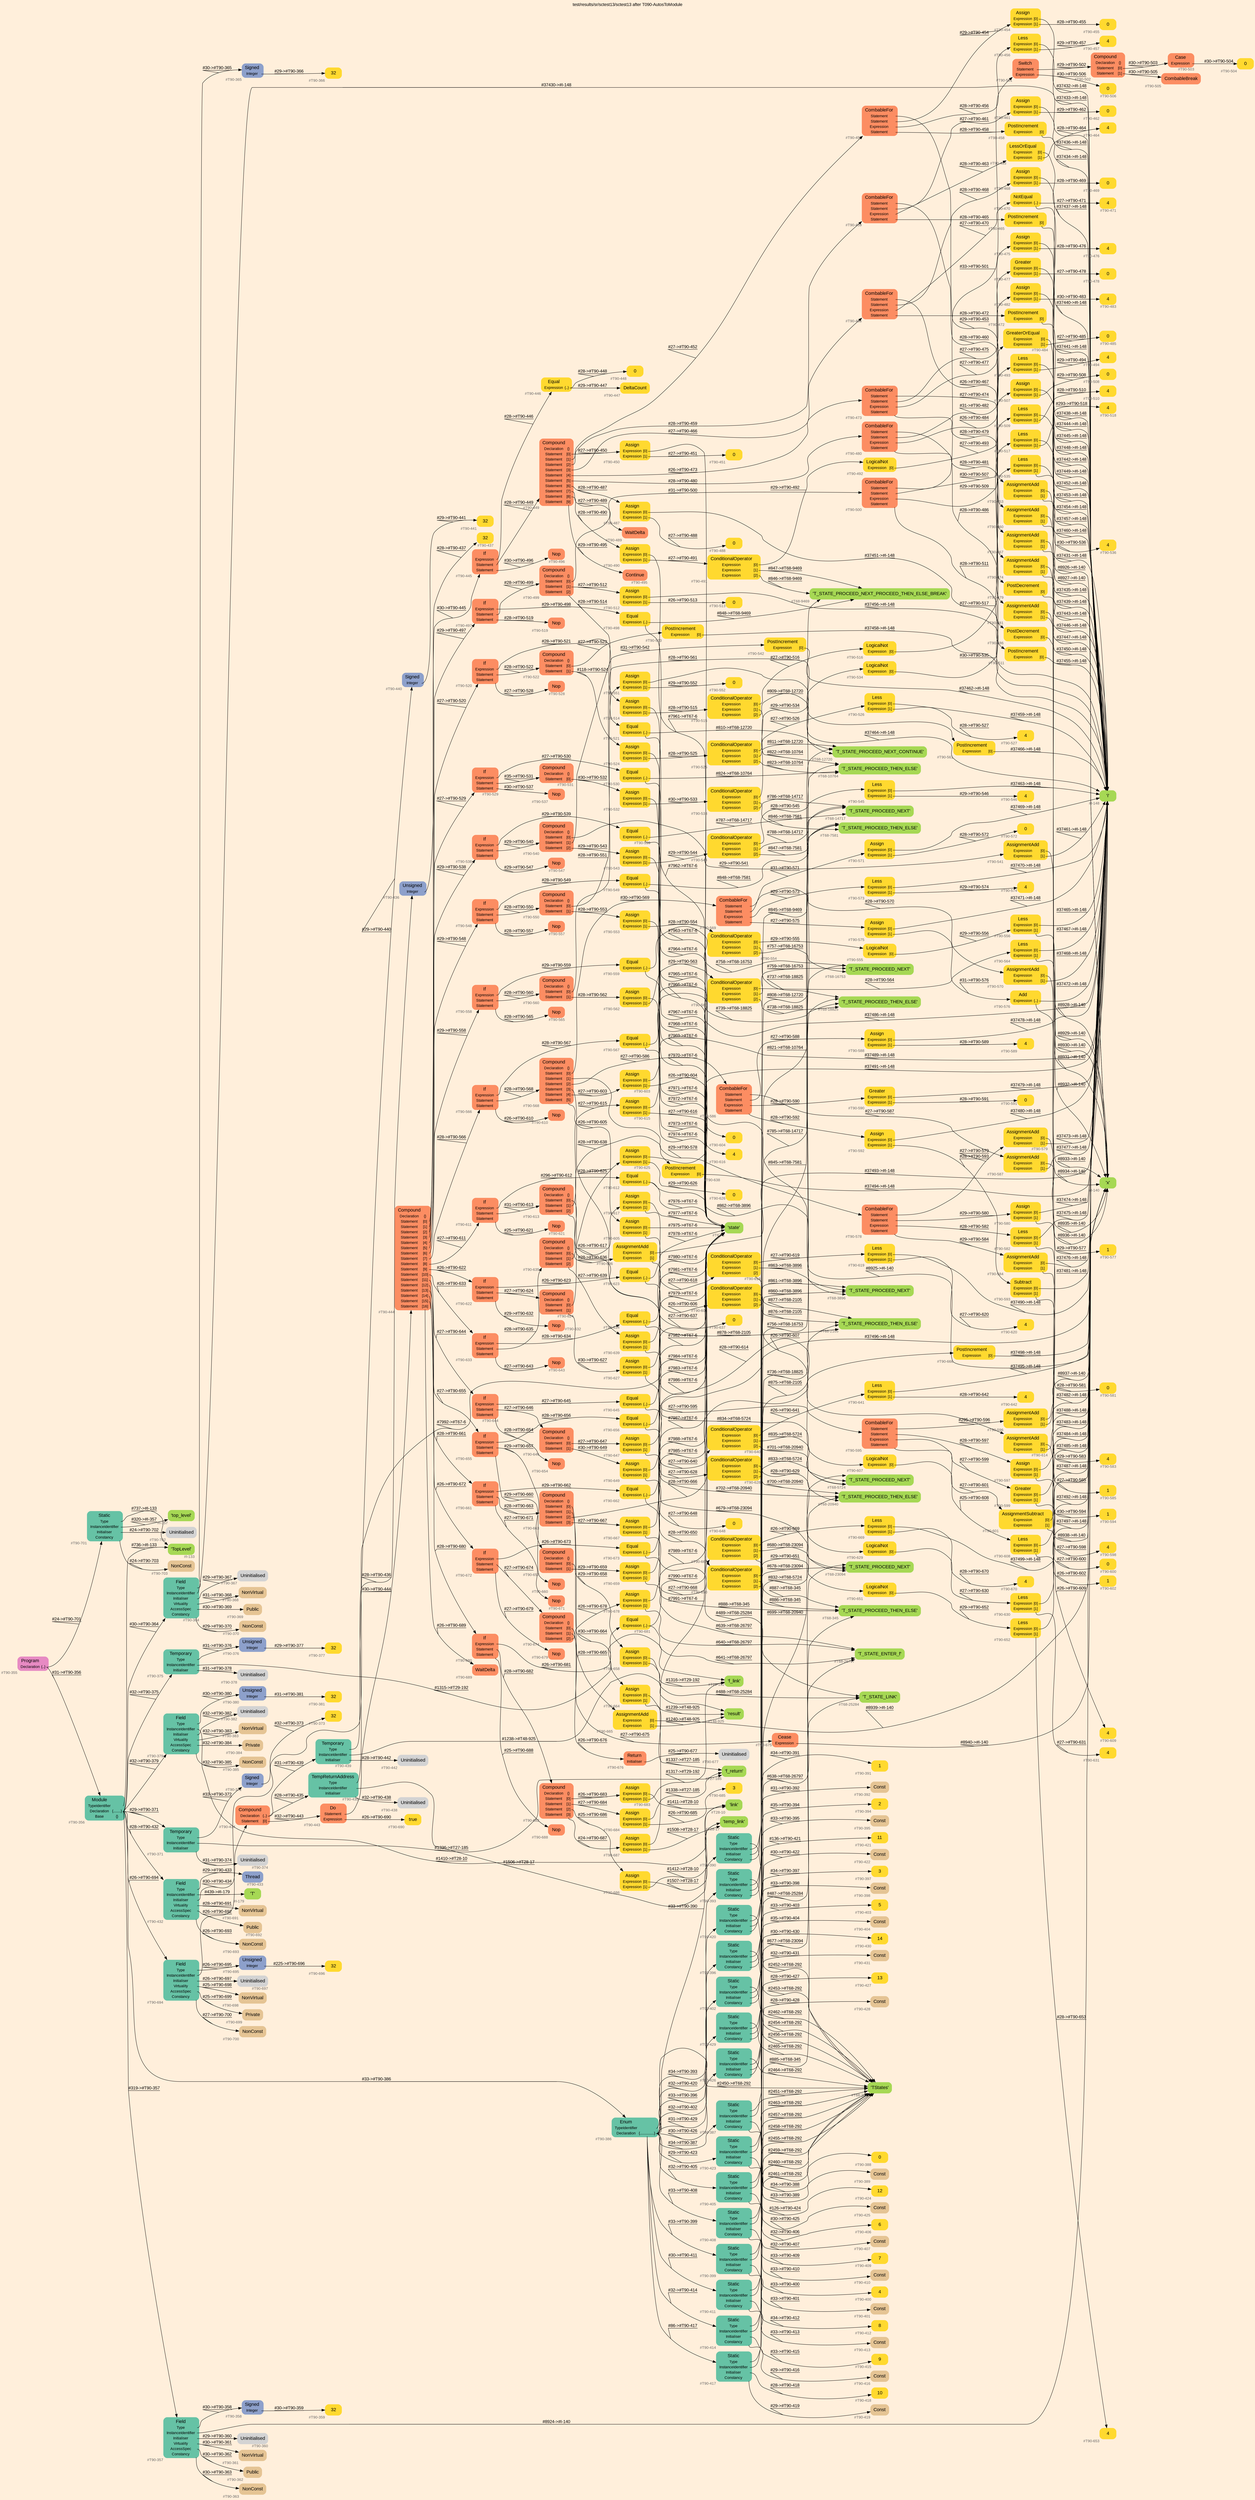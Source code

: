 digraph "test/results/sr/sctest13/sctest13 after T090-AutosToModule" {
label = "test/results/sr/sctest13/sctest13 after T090-AutosToModule"
labelloc = t
graph [
    rankdir = "LR"
    ranksep = 0.3
    bgcolor = antiquewhite1
    color = black
    fontcolor = black
    fontname = "Arial"
];
node [
    fontname = "Arial"
];
edge [
    fontname = "Arial"
];

// -------------------- node figure --------------------
// -------- block #T90-355 ----------
"#T90-355" [
    fillcolor = "/set28/4"
    xlabel = "#T90-355"
    fontsize = "12"
    fontcolor = grey40
    shape = "plaintext"
    label = <<TABLE BORDER="0" CELLBORDER="0" CELLSPACING="0">
     <TR><TD><FONT COLOR="black" POINT-SIZE="15">Program</FONT></TD></TR>
     <TR><TD><FONT COLOR="black" POINT-SIZE="12">Declaration</FONT></TD><TD PORT="port0"><FONT COLOR="black" POINT-SIZE="12">{..}</FONT></TD></TR>
    </TABLE>>
    style = "rounded,filled"
];

// -------- block #T90-356 ----------
"#T90-356" [
    fillcolor = "/set28/1"
    xlabel = "#T90-356"
    fontsize = "12"
    fontcolor = grey40
    shape = "plaintext"
    label = <<TABLE BORDER="0" CELLBORDER="0" CELLSPACING="0">
     <TR><TD><FONT COLOR="black" POINT-SIZE="15">Module</FONT></TD></TR>
     <TR><TD><FONT COLOR="black" POINT-SIZE="12">TypeIdentifier</FONT></TD><TD PORT="port0"></TD></TR>
     <TR><TD><FONT COLOR="black" POINT-SIZE="12">Declaration</FONT></TD><TD PORT="port1"><FONT COLOR="black" POINT-SIZE="12">{........}</FONT></TD></TR>
     <TR><TD><FONT COLOR="black" POINT-SIZE="12">Base</FONT></TD><TD PORT="port2"><FONT COLOR="black" POINT-SIZE="12">{}</FONT></TD></TR>
    </TABLE>>
    style = "rounded,filled"
];

// -------- block #I-133 ----------
"#I-133" [
    fillcolor = "/set28/5"
    xlabel = "#I-133"
    fontsize = "12"
    fontcolor = grey40
    shape = "plaintext"
    label = <<TABLE BORDER="0" CELLBORDER="0" CELLSPACING="0">
     <TR><TD><FONT COLOR="black" POINT-SIZE="15">'TopLevel'</FONT></TD></TR>
    </TABLE>>
    style = "rounded,filled"
];

// -------- block #T90-357 ----------
"#T90-357" [
    fillcolor = "/set28/1"
    xlabel = "#T90-357"
    fontsize = "12"
    fontcolor = grey40
    shape = "plaintext"
    label = <<TABLE BORDER="0" CELLBORDER="0" CELLSPACING="0">
     <TR><TD><FONT COLOR="black" POINT-SIZE="15">Field</FONT></TD></TR>
     <TR><TD><FONT COLOR="black" POINT-SIZE="12">Type</FONT></TD><TD PORT="port0"></TD></TR>
     <TR><TD><FONT COLOR="black" POINT-SIZE="12">InstanceIdentifier</FONT></TD><TD PORT="port1"></TD></TR>
     <TR><TD><FONT COLOR="black" POINT-SIZE="12">Initialiser</FONT></TD><TD PORT="port2"></TD></TR>
     <TR><TD><FONT COLOR="black" POINT-SIZE="12">Virtuality</FONT></TD><TD PORT="port3"></TD></TR>
     <TR><TD><FONT COLOR="black" POINT-SIZE="12">AccessSpec</FONT></TD><TD PORT="port4"></TD></TR>
     <TR><TD><FONT COLOR="black" POINT-SIZE="12">Constancy</FONT></TD><TD PORT="port5"></TD></TR>
    </TABLE>>
    style = "rounded,filled"
];

// -------- block #T90-358 ----------
"#T90-358" [
    fillcolor = "/set28/3"
    xlabel = "#T90-358"
    fontsize = "12"
    fontcolor = grey40
    shape = "plaintext"
    label = <<TABLE BORDER="0" CELLBORDER="0" CELLSPACING="0">
     <TR><TD><FONT COLOR="black" POINT-SIZE="15">Signed</FONT></TD></TR>
     <TR><TD><FONT COLOR="black" POINT-SIZE="12">Integer</FONT></TD><TD PORT="port0"></TD></TR>
    </TABLE>>
    style = "rounded,filled"
];

// -------- block #T90-359 ----------
"#T90-359" [
    fillcolor = "/set28/6"
    xlabel = "#T90-359"
    fontsize = "12"
    fontcolor = grey40
    shape = "plaintext"
    label = <<TABLE BORDER="0" CELLBORDER="0" CELLSPACING="0">
     <TR><TD><FONT COLOR="black" POINT-SIZE="15">32</FONT></TD></TR>
    </TABLE>>
    style = "rounded,filled"
];

// -------- block #I-140 ----------
"#I-140" [
    fillcolor = "/set28/5"
    xlabel = "#I-140"
    fontsize = "12"
    fontcolor = grey40
    shape = "plaintext"
    label = <<TABLE BORDER="0" CELLBORDER="0" CELLSPACING="0">
     <TR><TD><FONT COLOR="black" POINT-SIZE="15">'x'</FONT></TD></TR>
    </TABLE>>
    style = "rounded,filled"
];

// -------- block #T90-360 ----------
"#T90-360" [
    xlabel = "#T90-360"
    fontsize = "12"
    fontcolor = grey40
    shape = "plaintext"
    label = <<TABLE BORDER="0" CELLBORDER="0" CELLSPACING="0">
     <TR><TD><FONT COLOR="black" POINT-SIZE="15">Uninitialised</FONT></TD></TR>
    </TABLE>>
    style = "rounded,filled"
];

// -------- block #T90-361 ----------
"#T90-361" [
    fillcolor = "/set28/7"
    xlabel = "#T90-361"
    fontsize = "12"
    fontcolor = grey40
    shape = "plaintext"
    label = <<TABLE BORDER="0" CELLBORDER="0" CELLSPACING="0">
     <TR><TD><FONT COLOR="black" POINT-SIZE="15">NonVirtual</FONT></TD></TR>
    </TABLE>>
    style = "rounded,filled"
];

// -------- block #T90-362 ----------
"#T90-362" [
    fillcolor = "/set28/7"
    xlabel = "#T90-362"
    fontsize = "12"
    fontcolor = grey40
    shape = "plaintext"
    label = <<TABLE BORDER="0" CELLBORDER="0" CELLSPACING="0">
     <TR><TD><FONT COLOR="black" POINT-SIZE="15">Public</FONT></TD></TR>
    </TABLE>>
    style = "rounded,filled"
];

// -------- block #T90-363 ----------
"#T90-363" [
    fillcolor = "/set28/7"
    xlabel = "#T90-363"
    fontsize = "12"
    fontcolor = grey40
    shape = "plaintext"
    label = <<TABLE BORDER="0" CELLBORDER="0" CELLSPACING="0">
     <TR><TD><FONT COLOR="black" POINT-SIZE="15">NonConst</FONT></TD></TR>
    </TABLE>>
    style = "rounded,filled"
];

// -------- block #T90-364 ----------
"#T90-364" [
    fillcolor = "/set28/1"
    xlabel = "#T90-364"
    fontsize = "12"
    fontcolor = grey40
    shape = "plaintext"
    label = <<TABLE BORDER="0" CELLBORDER="0" CELLSPACING="0">
     <TR><TD><FONT COLOR="black" POINT-SIZE="15">Field</FONT></TD></TR>
     <TR><TD><FONT COLOR="black" POINT-SIZE="12">Type</FONT></TD><TD PORT="port0"></TD></TR>
     <TR><TD><FONT COLOR="black" POINT-SIZE="12">InstanceIdentifier</FONT></TD><TD PORT="port1"></TD></TR>
     <TR><TD><FONT COLOR="black" POINT-SIZE="12">Initialiser</FONT></TD><TD PORT="port2"></TD></TR>
     <TR><TD><FONT COLOR="black" POINT-SIZE="12">Virtuality</FONT></TD><TD PORT="port3"></TD></TR>
     <TR><TD><FONT COLOR="black" POINT-SIZE="12">AccessSpec</FONT></TD><TD PORT="port4"></TD></TR>
     <TR><TD><FONT COLOR="black" POINT-SIZE="12">Constancy</FONT></TD><TD PORT="port5"></TD></TR>
    </TABLE>>
    style = "rounded,filled"
];

// -------- block #T90-365 ----------
"#T90-365" [
    fillcolor = "/set28/3"
    xlabel = "#T90-365"
    fontsize = "12"
    fontcolor = grey40
    shape = "plaintext"
    label = <<TABLE BORDER="0" CELLBORDER="0" CELLSPACING="0">
     <TR><TD><FONT COLOR="black" POINT-SIZE="15">Signed</FONT></TD></TR>
     <TR><TD><FONT COLOR="black" POINT-SIZE="12">Integer</FONT></TD><TD PORT="port0"></TD></TR>
    </TABLE>>
    style = "rounded,filled"
];

// -------- block #T90-366 ----------
"#T90-366" [
    fillcolor = "/set28/6"
    xlabel = "#T90-366"
    fontsize = "12"
    fontcolor = grey40
    shape = "plaintext"
    label = <<TABLE BORDER="0" CELLBORDER="0" CELLSPACING="0">
     <TR><TD><FONT COLOR="black" POINT-SIZE="15">32</FONT></TD></TR>
    </TABLE>>
    style = "rounded,filled"
];

// -------- block #I-148 ----------
"#I-148" [
    fillcolor = "/set28/5"
    xlabel = "#I-148"
    fontsize = "12"
    fontcolor = grey40
    shape = "plaintext"
    label = <<TABLE BORDER="0" CELLBORDER="0" CELLSPACING="0">
     <TR><TD><FONT COLOR="black" POINT-SIZE="15">'i'</FONT></TD></TR>
    </TABLE>>
    style = "rounded,filled"
];

// -------- block #T90-367 ----------
"#T90-367" [
    xlabel = "#T90-367"
    fontsize = "12"
    fontcolor = grey40
    shape = "plaintext"
    label = <<TABLE BORDER="0" CELLBORDER="0" CELLSPACING="0">
     <TR><TD><FONT COLOR="black" POINT-SIZE="15">Uninitialised</FONT></TD></TR>
    </TABLE>>
    style = "rounded,filled"
];

// -------- block #T90-368 ----------
"#T90-368" [
    fillcolor = "/set28/7"
    xlabel = "#T90-368"
    fontsize = "12"
    fontcolor = grey40
    shape = "plaintext"
    label = <<TABLE BORDER="0" CELLBORDER="0" CELLSPACING="0">
     <TR><TD><FONT COLOR="black" POINT-SIZE="15">NonVirtual</FONT></TD></TR>
    </TABLE>>
    style = "rounded,filled"
];

// -------- block #T90-369 ----------
"#T90-369" [
    fillcolor = "/set28/7"
    xlabel = "#T90-369"
    fontsize = "12"
    fontcolor = grey40
    shape = "plaintext"
    label = <<TABLE BORDER="0" CELLBORDER="0" CELLSPACING="0">
     <TR><TD><FONT COLOR="black" POINT-SIZE="15">Public</FONT></TD></TR>
    </TABLE>>
    style = "rounded,filled"
];

// -------- block #T90-370 ----------
"#T90-370" [
    fillcolor = "/set28/7"
    xlabel = "#T90-370"
    fontsize = "12"
    fontcolor = grey40
    shape = "plaintext"
    label = <<TABLE BORDER="0" CELLBORDER="0" CELLSPACING="0">
     <TR><TD><FONT COLOR="black" POINT-SIZE="15">NonConst</FONT></TD></TR>
    </TABLE>>
    style = "rounded,filled"
];

// -------- block #T90-371 ----------
"#T90-371" [
    fillcolor = "/set28/1"
    xlabel = "#T90-371"
    fontsize = "12"
    fontcolor = grey40
    shape = "plaintext"
    label = <<TABLE BORDER="0" CELLBORDER="0" CELLSPACING="0">
     <TR><TD><FONT COLOR="black" POINT-SIZE="15">Temporary</FONT></TD></TR>
     <TR><TD><FONT COLOR="black" POINT-SIZE="12">Type</FONT></TD><TD PORT="port0"></TD></TR>
     <TR><TD><FONT COLOR="black" POINT-SIZE="12">InstanceIdentifier</FONT></TD><TD PORT="port1"></TD></TR>
     <TR><TD><FONT COLOR="black" POINT-SIZE="12">Initialiser</FONT></TD><TD PORT="port2"></TD></TR>
    </TABLE>>
    style = "rounded,filled"
];

// -------- block #T90-372 ----------
"#T90-372" [
    fillcolor = "/set28/3"
    xlabel = "#T90-372"
    fontsize = "12"
    fontcolor = grey40
    shape = "plaintext"
    label = <<TABLE BORDER="0" CELLBORDER="0" CELLSPACING="0">
     <TR><TD><FONT COLOR="black" POINT-SIZE="15">Signed</FONT></TD></TR>
     <TR><TD><FONT COLOR="black" POINT-SIZE="12">Integer</FONT></TD><TD PORT="port0"></TD></TR>
    </TABLE>>
    style = "rounded,filled"
];

// -------- block #T90-373 ----------
"#T90-373" [
    fillcolor = "/set28/6"
    xlabel = "#T90-373"
    fontsize = "12"
    fontcolor = grey40
    shape = "plaintext"
    label = <<TABLE BORDER="0" CELLBORDER="0" CELLSPACING="0">
     <TR><TD><FONT COLOR="black" POINT-SIZE="15">32</FONT></TD></TR>
    </TABLE>>
    style = "rounded,filled"
];

// -------- block #T27-185 ----------
"#T27-185" [
    fillcolor = "/set28/5"
    xlabel = "#T27-185"
    fontsize = "12"
    fontcolor = grey40
    shape = "plaintext"
    label = <<TABLE BORDER="0" CELLBORDER="0" CELLSPACING="0">
     <TR><TD><FONT COLOR="black" POINT-SIZE="15">'f_return'</FONT></TD></TR>
    </TABLE>>
    style = "rounded,filled"
];

// -------- block #T90-374 ----------
"#T90-374" [
    xlabel = "#T90-374"
    fontsize = "12"
    fontcolor = grey40
    shape = "plaintext"
    label = <<TABLE BORDER="0" CELLBORDER="0" CELLSPACING="0">
     <TR><TD><FONT COLOR="black" POINT-SIZE="15">Uninitialised</FONT></TD></TR>
    </TABLE>>
    style = "rounded,filled"
];

// -------- block #T90-375 ----------
"#T90-375" [
    fillcolor = "/set28/1"
    xlabel = "#T90-375"
    fontsize = "12"
    fontcolor = grey40
    shape = "plaintext"
    label = <<TABLE BORDER="0" CELLBORDER="0" CELLSPACING="0">
     <TR><TD><FONT COLOR="black" POINT-SIZE="15">Temporary</FONT></TD></TR>
     <TR><TD><FONT COLOR="black" POINT-SIZE="12">Type</FONT></TD><TD PORT="port0"></TD></TR>
     <TR><TD><FONT COLOR="black" POINT-SIZE="12">InstanceIdentifier</FONT></TD><TD PORT="port1"></TD></TR>
     <TR><TD><FONT COLOR="black" POINT-SIZE="12">Initialiser</FONT></TD><TD PORT="port2"></TD></TR>
    </TABLE>>
    style = "rounded,filled"
];

// -------- block #T90-376 ----------
"#T90-376" [
    fillcolor = "/set28/3"
    xlabel = "#T90-376"
    fontsize = "12"
    fontcolor = grey40
    shape = "plaintext"
    label = <<TABLE BORDER="0" CELLBORDER="0" CELLSPACING="0">
     <TR><TD><FONT COLOR="black" POINT-SIZE="15">Unsigned</FONT></TD></TR>
     <TR><TD><FONT COLOR="black" POINT-SIZE="12">Integer</FONT></TD><TD PORT="port0"></TD></TR>
    </TABLE>>
    style = "rounded,filled"
];

// -------- block #T90-377 ----------
"#T90-377" [
    fillcolor = "/set28/6"
    xlabel = "#T90-377"
    fontsize = "12"
    fontcolor = grey40
    shape = "plaintext"
    label = <<TABLE BORDER="0" CELLBORDER="0" CELLSPACING="0">
     <TR><TD><FONT COLOR="black" POINT-SIZE="15">32</FONT></TD></TR>
    </TABLE>>
    style = "rounded,filled"
];

// -------- block #T29-192 ----------
"#T29-192" [
    fillcolor = "/set28/5"
    xlabel = "#T29-192"
    fontsize = "12"
    fontcolor = grey40
    shape = "plaintext"
    label = <<TABLE BORDER="0" CELLBORDER="0" CELLSPACING="0">
     <TR><TD><FONT COLOR="black" POINT-SIZE="15">'f_link'</FONT></TD></TR>
    </TABLE>>
    style = "rounded,filled"
];

// -------- block #T90-378 ----------
"#T90-378" [
    xlabel = "#T90-378"
    fontsize = "12"
    fontcolor = grey40
    shape = "plaintext"
    label = <<TABLE BORDER="0" CELLBORDER="0" CELLSPACING="0">
     <TR><TD><FONT COLOR="black" POINT-SIZE="15">Uninitialised</FONT></TD></TR>
    </TABLE>>
    style = "rounded,filled"
];

// -------- block #T90-379 ----------
"#T90-379" [
    fillcolor = "/set28/1"
    xlabel = "#T90-379"
    fontsize = "12"
    fontcolor = grey40
    shape = "plaintext"
    label = <<TABLE BORDER="0" CELLBORDER="0" CELLSPACING="0">
     <TR><TD><FONT COLOR="black" POINT-SIZE="15">Field</FONT></TD></TR>
     <TR><TD><FONT COLOR="black" POINT-SIZE="12">Type</FONT></TD><TD PORT="port0"></TD></TR>
     <TR><TD><FONT COLOR="black" POINT-SIZE="12">InstanceIdentifier</FONT></TD><TD PORT="port1"></TD></TR>
     <TR><TD><FONT COLOR="black" POINT-SIZE="12">Initialiser</FONT></TD><TD PORT="port2"></TD></TR>
     <TR><TD><FONT COLOR="black" POINT-SIZE="12">Virtuality</FONT></TD><TD PORT="port3"></TD></TR>
     <TR><TD><FONT COLOR="black" POINT-SIZE="12">AccessSpec</FONT></TD><TD PORT="port4"></TD></TR>
     <TR><TD><FONT COLOR="black" POINT-SIZE="12">Constancy</FONT></TD><TD PORT="port5"></TD></TR>
    </TABLE>>
    style = "rounded,filled"
];

// -------- block #T90-380 ----------
"#T90-380" [
    fillcolor = "/set28/3"
    xlabel = "#T90-380"
    fontsize = "12"
    fontcolor = grey40
    shape = "plaintext"
    label = <<TABLE BORDER="0" CELLBORDER="0" CELLSPACING="0">
     <TR><TD><FONT COLOR="black" POINT-SIZE="15">Unsigned</FONT></TD></TR>
     <TR><TD><FONT COLOR="black" POINT-SIZE="12">Integer</FONT></TD><TD PORT="port0"></TD></TR>
    </TABLE>>
    style = "rounded,filled"
];

// -------- block #T90-381 ----------
"#T90-381" [
    fillcolor = "/set28/6"
    xlabel = "#T90-381"
    fontsize = "12"
    fontcolor = grey40
    shape = "plaintext"
    label = <<TABLE BORDER="0" CELLBORDER="0" CELLSPACING="0">
     <TR><TD><FONT COLOR="black" POINT-SIZE="15">32</FONT></TD></TR>
    </TABLE>>
    style = "rounded,filled"
];

// -------- block #T28-10 ----------
"#T28-10" [
    fillcolor = "/set28/5"
    xlabel = "#T28-10"
    fontsize = "12"
    fontcolor = grey40
    shape = "plaintext"
    label = <<TABLE BORDER="0" CELLBORDER="0" CELLSPACING="0">
     <TR><TD><FONT COLOR="black" POINT-SIZE="15">'link'</FONT></TD></TR>
    </TABLE>>
    style = "rounded,filled"
];

// -------- block #T90-382 ----------
"#T90-382" [
    xlabel = "#T90-382"
    fontsize = "12"
    fontcolor = grey40
    shape = "plaintext"
    label = <<TABLE BORDER="0" CELLBORDER="0" CELLSPACING="0">
     <TR><TD><FONT COLOR="black" POINT-SIZE="15">Uninitialised</FONT></TD></TR>
    </TABLE>>
    style = "rounded,filled"
];

// -------- block #T90-383 ----------
"#T90-383" [
    fillcolor = "/set28/7"
    xlabel = "#T90-383"
    fontsize = "12"
    fontcolor = grey40
    shape = "plaintext"
    label = <<TABLE BORDER="0" CELLBORDER="0" CELLSPACING="0">
     <TR><TD><FONT COLOR="black" POINT-SIZE="15">NonVirtual</FONT></TD></TR>
    </TABLE>>
    style = "rounded,filled"
];

// -------- block #T90-384 ----------
"#T90-384" [
    fillcolor = "/set28/7"
    xlabel = "#T90-384"
    fontsize = "12"
    fontcolor = grey40
    shape = "plaintext"
    label = <<TABLE BORDER="0" CELLBORDER="0" CELLSPACING="0">
     <TR><TD><FONT COLOR="black" POINT-SIZE="15">Private</FONT></TD></TR>
    </TABLE>>
    style = "rounded,filled"
];

// -------- block #T90-385 ----------
"#T90-385" [
    fillcolor = "/set28/7"
    xlabel = "#T90-385"
    fontsize = "12"
    fontcolor = grey40
    shape = "plaintext"
    label = <<TABLE BORDER="0" CELLBORDER="0" CELLSPACING="0">
     <TR><TD><FONT COLOR="black" POINT-SIZE="15">NonConst</FONT></TD></TR>
    </TABLE>>
    style = "rounded,filled"
];

// -------- block #T90-386 ----------
"#T90-386" [
    fillcolor = "/set28/1"
    xlabel = "#T90-386"
    fontsize = "12"
    fontcolor = grey40
    shape = "plaintext"
    label = <<TABLE BORDER="0" CELLBORDER="0" CELLSPACING="0">
     <TR><TD><FONT COLOR="black" POINT-SIZE="15">Enum</FONT></TD></TR>
     <TR><TD><FONT COLOR="black" POINT-SIZE="12">TypeIdentifier</FONT></TD><TD PORT="port0"></TD></TR>
     <TR><TD><FONT COLOR="black" POINT-SIZE="12">Declaration</FONT></TD><TD PORT="port1"><FONT COLOR="black" POINT-SIZE="12">{...............}</FONT></TD></TR>
    </TABLE>>
    style = "rounded,filled"
];

// -------- block #T68-292 ----------
"#T68-292" [
    fillcolor = "/set28/5"
    xlabel = "#T68-292"
    fontsize = "12"
    fontcolor = grey40
    shape = "plaintext"
    label = <<TABLE BORDER="0" CELLBORDER="0" CELLSPACING="0">
     <TR><TD><FONT COLOR="black" POINT-SIZE="15">'TStates'</FONT></TD></TR>
    </TABLE>>
    style = "rounded,filled"
];

// -------- block #T90-387 ----------
"#T90-387" [
    fillcolor = "/set28/1"
    xlabel = "#T90-387"
    fontsize = "12"
    fontcolor = grey40
    shape = "plaintext"
    label = <<TABLE BORDER="0" CELLBORDER="0" CELLSPACING="0">
     <TR><TD><FONT COLOR="black" POINT-SIZE="15">Static</FONT></TD></TR>
     <TR><TD><FONT COLOR="black" POINT-SIZE="12">Type</FONT></TD><TD PORT="port0"></TD></TR>
     <TR><TD><FONT COLOR="black" POINT-SIZE="12">InstanceIdentifier</FONT></TD><TD PORT="port1"></TD></TR>
     <TR><TD><FONT COLOR="black" POINT-SIZE="12">Initialiser</FONT></TD><TD PORT="port2"></TD></TR>
     <TR><TD><FONT COLOR="black" POINT-SIZE="12">Constancy</FONT></TD><TD PORT="port3"></TD></TR>
    </TABLE>>
    style = "rounded,filled"
];

// -------- block #T68-345 ----------
"#T68-345" [
    fillcolor = "/set28/5"
    xlabel = "#T68-345"
    fontsize = "12"
    fontcolor = grey40
    shape = "plaintext"
    label = <<TABLE BORDER="0" CELLBORDER="0" CELLSPACING="0">
     <TR><TD><FONT COLOR="black" POINT-SIZE="15">'T_STATE_PROCEED_THEN_ELSE'</FONT></TD></TR>
    </TABLE>>
    style = "rounded,filled"
];

// -------- block #T90-388 ----------
"#T90-388" [
    fillcolor = "/set28/6"
    xlabel = "#T90-388"
    fontsize = "12"
    fontcolor = grey40
    shape = "plaintext"
    label = <<TABLE BORDER="0" CELLBORDER="0" CELLSPACING="0">
     <TR><TD><FONT COLOR="black" POINT-SIZE="15">0</FONT></TD></TR>
    </TABLE>>
    style = "rounded,filled"
];

// -------- block #T90-389 ----------
"#T90-389" [
    fillcolor = "/set28/7"
    xlabel = "#T90-389"
    fontsize = "12"
    fontcolor = grey40
    shape = "plaintext"
    label = <<TABLE BORDER="0" CELLBORDER="0" CELLSPACING="0">
     <TR><TD><FONT COLOR="black" POINT-SIZE="15">Const</FONT></TD></TR>
    </TABLE>>
    style = "rounded,filled"
];

// -------- block #T90-390 ----------
"#T90-390" [
    fillcolor = "/set28/1"
    xlabel = "#T90-390"
    fontsize = "12"
    fontcolor = grey40
    shape = "plaintext"
    label = <<TABLE BORDER="0" CELLBORDER="0" CELLSPACING="0">
     <TR><TD><FONT COLOR="black" POINT-SIZE="15">Static</FONT></TD></TR>
     <TR><TD><FONT COLOR="black" POINT-SIZE="12">Type</FONT></TD><TD PORT="port0"></TD></TR>
     <TR><TD><FONT COLOR="black" POINT-SIZE="12">InstanceIdentifier</FONT></TD><TD PORT="port1"></TD></TR>
     <TR><TD><FONT COLOR="black" POINT-SIZE="12">Initialiser</FONT></TD><TD PORT="port2"></TD></TR>
     <TR><TD><FONT COLOR="black" POINT-SIZE="12">Constancy</FONT></TD><TD PORT="port3"></TD></TR>
    </TABLE>>
    style = "rounded,filled"
];

// -------- block #T68-2105 ----------
"#T68-2105" [
    fillcolor = "/set28/5"
    xlabel = "#T68-2105"
    fontsize = "12"
    fontcolor = grey40
    shape = "plaintext"
    label = <<TABLE BORDER="0" CELLBORDER="0" CELLSPACING="0">
     <TR><TD><FONT COLOR="black" POINT-SIZE="15">'T_STATE_PROCEED_THEN_ELSE'</FONT></TD></TR>
    </TABLE>>
    style = "rounded,filled"
];

// -------- block #T90-391 ----------
"#T90-391" [
    fillcolor = "/set28/6"
    xlabel = "#T90-391"
    fontsize = "12"
    fontcolor = grey40
    shape = "plaintext"
    label = <<TABLE BORDER="0" CELLBORDER="0" CELLSPACING="0">
     <TR><TD><FONT COLOR="black" POINT-SIZE="15">1</FONT></TD></TR>
    </TABLE>>
    style = "rounded,filled"
];

// -------- block #T90-392 ----------
"#T90-392" [
    fillcolor = "/set28/7"
    xlabel = "#T90-392"
    fontsize = "12"
    fontcolor = grey40
    shape = "plaintext"
    label = <<TABLE BORDER="0" CELLBORDER="0" CELLSPACING="0">
     <TR><TD><FONT COLOR="black" POINT-SIZE="15">Const</FONT></TD></TR>
    </TABLE>>
    style = "rounded,filled"
];

// -------- block #T90-393 ----------
"#T90-393" [
    fillcolor = "/set28/1"
    xlabel = "#T90-393"
    fontsize = "12"
    fontcolor = grey40
    shape = "plaintext"
    label = <<TABLE BORDER="0" CELLBORDER="0" CELLSPACING="0">
     <TR><TD><FONT COLOR="black" POINT-SIZE="15">Static</FONT></TD></TR>
     <TR><TD><FONT COLOR="black" POINT-SIZE="12">Type</FONT></TD><TD PORT="port0"></TD></TR>
     <TR><TD><FONT COLOR="black" POINT-SIZE="12">InstanceIdentifier</FONT></TD><TD PORT="port1"></TD></TR>
     <TR><TD><FONT COLOR="black" POINT-SIZE="12">Initialiser</FONT></TD><TD PORT="port2"></TD></TR>
     <TR><TD><FONT COLOR="black" POINT-SIZE="12">Constancy</FONT></TD><TD PORT="port3"></TD></TR>
    </TABLE>>
    style = "rounded,filled"
];

// -------- block #T68-3896 ----------
"#T68-3896" [
    fillcolor = "/set28/5"
    xlabel = "#T68-3896"
    fontsize = "12"
    fontcolor = grey40
    shape = "plaintext"
    label = <<TABLE BORDER="0" CELLBORDER="0" CELLSPACING="0">
     <TR><TD><FONT COLOR="black" POINT-SIZE="15">'T_STATE_PROCEED_NEXT'</FONT></TD></TR>
    </TABLE>>
    style = "rounded,filled"
];

// -------- block #T90-394 ----------
"#T90-394" [
    fillcolor = "/set28/6"
    xlabel = "#T90-394"
    fontsize = "12"
    fontcolor = grey40
    shape = "plaintext"
    label = <<TABLE BORDER="0" CELLBORDER="0" CELLSPACING="0">
     <TR><TD><FONT COLOR="black" POINT-SIZE="15">2</FONT></TD></TR>
    </TABLE>>
    style = "rounded,filled"
];

// -------- block #T90-395 ----------
"#T90-395" [
    fillcolor = "/set28/7"
    xlabel = "#T90-395"
    fontsize = "12"
    fontcolor = grey40
    shape = "plaintext"
    label = <<TABLE BORDER="0" CELLBORDER="0" CELLSPACING="0">
     <TR><TD><FONT COLOR="black" POINT-SIZE="15">Const</FONT></TD></TR>
    </TABLE>>
    style = "rounded,filled"
];

// -------- block #T90-396 ----------
"#T90-396" [
    fillcolor = "/set28/1"
    xlabel = "#T90-396"
    fontsize = "12"
    fontcolor = grey40
    shape = "plaintext"
    label = <<TABLE BORDER="0" CELLBORDER="0" CELLSPACING="0">
     <TR><TD><FONT COLOR="black" POINT-SIZE="15">Static</FONT></TD></TR>
     <TR><TD><FONT COLOR="black" POINT-SIZE="12">Type</FONT></TD><TD PORT="port0"></TD></TR>
     <TR><TD><FONT COLOR="black" POINT-SIZE="12">InstanceIdentifier</FONT></TD><TD PORT="port1"></TD></TR>
     <TR><TD><FONT COLOR="black" POINT-SIZE="12">Initialiser</FONT></TD><TD PORT="port2"></TD></TR>
     <TR><TD><FONT COLOR="black" POINT-SIZE="12">Constancy</FONT></TD><TD PORT="port3"></TD></TR>
    </TABLE>>
    style = "rounded,filled"
];

// -------- block #T68-5724 ----------
"#T68-5724" [
    fillcolor = "/set28/5"
    xlabel = "#T68-5724"
    fontsize = "12"
    fontcolor = grey40
    shape = "plaintext"
    label = <<TABLE BORDER="0" CELLBORDER="0" CELLSPACING="0">
     <TR><TD><FONT COLOR="black" POINT-SIZE="15">'T_STATE_PROCEED_NEXT'</FONT></TD></TR>
    </TABLE>>
    style = "rounded,filled"
];

// -------- block #T90-397 ----------
"#T90-397" [
    fillcolor = "/set28/6"
    xlabel = "#T90-397"
    fontsize = "12"
    fontcolor = grey40
    shape = "plaintext"
    label = <<TABLE BORDER="0" CELLBORDER="0" CELLSPACING="0">
     <TR><TD><FONT COLOR="black" POINT-SIZE="15">3</FONT></TD></TR>
    </TABLE>>
    style = "rounded,filled"
];

// -------- block #T90-398 ----------
"#T90-398" [
    fillcolor = "/set28/7"
    xlabel = "#T90-398"
    fontsize = "12"
    fontcolor = grey40
    shape = "plaintext"
    label = <<TABLE BORDER="0" CELLBORDER="0" CELLSPACING="0">
     <TR><TD><FONT COLOR="black" POINT-SIZE="15">Const</FONT></TD></TR>
    </TABLE>>
    style = "rounded,filled"
];

// -------- block #T90-399 ----------
"#T90-399" [
    fillcolor = "/set28/1"
    xlabel = "#T90-399"
    fontsize = "12"
    fontcolor = grey40
    shape = "plaintext"
    label = <<TABLE BORDER="0" CELLBORDER="0" CELLSPACING="0">
     <TR><TD><FONT COLOR="black" POINT-SIZE="15">Static</FONT></TD></TR>
     <TR><TD><FONT COLOR="black" POINT-SIZE="12">Type</FONT></TD><TD PORT="port0"></TD></TR>
     <TR><TD><FONT COLOR="black" POINT-SIZE="12">InstanceIdentifier</FONT></TD><TD PORT="port1"></TD></TR>
     <TR><TD><FONT COLOR="black" POINT-SIZE="12">Initialiser</FONT></TD><TD PORT="port2"></TD></TR>
     <TR><TD><FONT COLOR="black" POINT-SIZE="12">Constancy</FONT></TD><TD PORT="port3"></TD></TR>
    </TABLE>>
    style = "rounded,filled"
];

// -------- block #T68-7581 ----------
"#T68-7581" [
    fillcolor = "/set28/5"
    xlabel = "#T68-7581"
    fontsize = "12"
    fontcolor = grey40
    shape = "plaintext"
    label = <<TABLE BORDER="0" CELLBORDER="0" CELLSPACING="0">
     <TR><TD><FONT COLOR="black" POINT-SIZE="15">'T_STATE_PROCEED_THEN_ELSE'</FONT></TD></TR>
    </TABLE>>
    style = "rounded,filled"
];

// -------- block #T90-400 ----------
"#T90-400" [
    fillcolor = "/set28/6"
    xlabel = "#T90-400"
    fontsize = "12"
    fontcolor = grey40
    shape = "plaintext"
    label = <<TABLE BORDER="0" CELLBORDER="0" CELLSPACING="0">
     <TR><TD><FONT COLOR="black" POINT-SIZE="15">4</FONT></TD></TR>
    </TABLE>>
    style = "rounded,filled"
];

// -------- block #T90-401 ----------
"#T90-401" [
    fillcolor = "/set28/7"
    xlabel = "#T90-401"
    fontsize = "12"
    fontcolor = grey40
    shape = "plaintext"
    label = <<TABLE BORDER="0" CELLBORDER="0" CELLSPACING="0">
     <TR><TD><FONT COLOR="black" POINT-SIZE="15">Const</FONT></TD></TR>
    </TABLE>>
    style = "rounded,filled"
];

// -------- block #T90-402 ----------
"#T90-402" [
    fillcolor = "/set28/1"
    xlabel = "#T90-402"
    fontsize = "12"
    fontcolor = grey40
    shape = "plaintext"
    label = <<TABLE BORDER="0" CELLBORDER="0" CELLSPACING="0">
     <TR><TD><FONT COLOR="black" POINT-SIZE="15">Static</FONT></TD></TR>
     <TR><TD><FONT COLOR="black" POINT-SIZE="12">Type</FONT></TD><TD PORT="port0"></TD></TR>
     <TR><TD><FONT COLOR="black" POINT-SIZE="12">InstanceIdentifier</FONT></TD><TD PORT="port1"></TD></TR>
     <TR><TD><FONT COLOR="black" POINT-SIZE="12">Initialiser</FONT></TD><TD PORT="port2"></TD></TR>
     <TR><TD><FONT COLOR="black" POINT-SIZE="12">Constancy</FONT></TD><TD PORT="port3"></TD></TR>
    </TABLE>>
    style = "rounded,filled"
];

// -------- block #T68-9469 ----------
"#T68-9469" [
    fillcolor = "/set28/5"
    xlabel = "#T68-9469"
    fontsize = "12"
    fontcolor = grey40
    shape = "plaintext"
    label = <<TABLE BORDER="0" CELLBORDER="0" CELLSPACING="0">
     <TR><TD><FONT COLOR="black" POINT-SIZE="15">'T_STATE_PROCEED_NEXT_PROCEED_THEN_ELSE_BREAK'</FONT></TD></TR>
    </TABLE>>
    style = "rounded,filled"
];

// -------- block #T90-403 ----------
"#T90-403" [
    fillcolor = "/set28/6"
    xlabel = "#T90-403"
    fontsize = "12"
    fontcolor = grey40
    shape = "plaintext"
    label = <<TABLE BORDER="0" CELLBORDER="0" CELLSPACING="0">
     <TR><TD><FONT COLOR="black" POINT-SIZE="15">5</FONT></TD></TR>
    </TABLE>>
    style = "rounded,filled"
];

// -------- block #T90-404 ----------
"#T90-404" [
    fillcolor = "/set28/7"
    xlabel = "#T90-404"
    fontsize = "12"
    fontcolor = grey40
    shape = "plaintext"
    label = <<TABLE BORDER="0" CELLBORDER="0" CELLSPACING="0">
     <TR><TD><FONT COLOR="black" POINT-SIZE="15">Const</FONT></TD></TR>
    </TABLE>>
    style = "rounded,filled"
];

// -------- block #T90-405 ----------
"#T90-405" [
    fillcolor = "/set28/1"
    xlabel = "#T90-405"
    fontsize = "12"
    fontcolor = grey40
    shape = "plaintext"
    label = <<TABLE BORDER="0" CELLBORDER="0" CELLSPACING="0">
     <TR><TD><FONT COLOR="black" POINT-SIZE="15">Static</FONT></TD></TR>
     <TR><TD><FONT COLOR="black" POINT-SIZE="12">Type</FONT></TD><TD PORT="port0"></TD></TR>
     <TR><TD><FONT COLOR="black" POINT-SIZE="12">InstanceIdentifier</FONT></TD><TD PORT="port1"></TD></TR>
     <TR><TD><FONT COLOR="black" POINT-SIZE="12">Initialiser</FONT></TD><TD PORT="port2"></TD></TR>
     <TR><TD><FONT COLOR="black" POINT-SIZE="12">Constancy</FONT></TD><TD PORT="port3"></TD></TR>
    </TABLE>>
    style = "rounded,filled"
];

// -------- block #T68-10764 ----------
"#T68-10764" [
    fillcolor = "/set28/5"
    xlabel = "#T68-10764"
    fontsize = "12"
    fontcolor = grey40
    shape = "plaintext"
    label = <<TABLE BORDER="0" CELLBORDER="0" CELLSPACING="0">
     <TR><TD><FONT COLOR="black" POINT-SIZE="15">'T_STATE_PROCEED_THEN_ELSE'</FONT></TD></TR>
    </TABLE>>
    style = "rounded,filled"
];

// -------- block #T90-406 ----------
"#T90-406" [
    fillcolor = "/set28/6"
    xlabel = "#T90-406"
    fontsize = "12"
    fontcolor = grey40
    shape = "plaintext"
    label = <<TABLE BORDER="0" CELLBORDER="0" CELLSPACING="0">
     <TR><TD><FONT COLOR="black" POINT-SIZE="15">6</FONT></TD></TR>
    </TABLE>>
    style = "rounded,filled"
];

// -------- block #T90-407 ----------
"#T90-407" [
    fillcolor = "/set28/7"
    xlabel = "#T90-407"
    fontsize = "12"
    fontcolor = grey40
    shape = "plaintext"
    label = <<TABLE BORDER="0" CELLBORDER="0" CELLSPACING="0">
     <TR><TD><FONT COLOR="black" POINT-SIZE="15">Const</FONT></TD></TR>
    </TABLE>>
    style = "rounded,filled"
];

// -------- block #T90-408 ----------
"#T90-408" [
    fillcolor = "/set28/1"
    xlabel = "#T90-408"
    fontsize = "12"
    fontcolor = grey40
    shape = "plaintext"
    label = <<TABLE BORDER="0" CELLBORDER="0" CELLSPACING="0">
     <TR><TD><FONT COLOR="black" POINT-SIZE="15">Static</FONT></TD></TR>
     <TR><TD><FONT COLOR="black" POINT-SIZE="12">Type</FONT></TD><TD PORT="port0"></TD></TR>
     <TR><TD><FONT COLOR="black" POINT-SIZE="12">InstanceIdentifier</FONT></TD><TD PORT="port1"></TD></TR>
     <TR><TD><FONT COLOR="black" POINT-SIZE="12">Initialiser</FONT></TD><TD PORT="port2"></TD></TR>
     <TR><TD><FONT COLOR="black" POINT-SIZE="12">Constancy</FONT></TD><TD PORT="port3"></TD></TR>
    </TABLE>>
    style = "rounded,filled"
];

// -------- block #T68-12720 ----------
"#T68-12720" [
    fillcolor = "/set28/5"
    xlabel = "#T68-12720"
    fontsize = "12"
    fontcolor = grey40
    shape = "plaintext"
    label = <<TABLE BORDER="0" CELLBORDER="0" CELLSPACING="0">
     <TR><TD><FONT COLOR="black" POINT-SIZE="15">'T_STATE_PROCEED_NEXT_CONTINUE'</FONT></TD></TR>
    </TABLE>>
    style = "rounded,filled"
];

// -------- block #T90-409 ----------
"#T90-409" [
    fillcolor = "/set28/6"
    xlabel = "#T90-409"
    fontsize = "12"
    fontcolor = grey40
    shape = "plaintext"
    label = <<TABLE BORDER="0" CELLBORDER="0" CELLSPACING="0">
     <TR><TD><FONT COLOR="black" POINT-SIZE="15">7</FONT></TD></TR>
    </TABLE>>
    style = "rounded,filled"
];

// -------- block #T90-410 ----------
"#T90-410" [
    fillcolor = "/set28/7"
    xlabel = "#T90-410"
    fontsize = "12"
    fontcolor = grey40
    shape = "plaintext"
    label = <<TABLE BORDER="0" CELLBORDER="0" CELLSPACING="0">
     <TR><TD><FONT COLOR="black" POINT-SIZE="15">Const</FONT></TD></TR>
    </TABLE>>
    style = "rounded,filled"
];

// -------- block #T90-411 ----------
"#T90-411" [
    fillcolor = "/set28/1"
    xlabel = "#T90-411"
    fontsize = "12"
    fontcolor = grey40
    shape = "plaintext"
    label = <<TABLE BORDER="0" CELLBORDER="0" CELLSPACING="0">
     <TR><TD><FONT COLOR="black" POINT-SIZE="15">Static</FONT></TD></TR>
     <TR><TD><FONT COLOR="black" POINT-SIZE="12">Type</FONT></TD><TD PORT="port0"></TD></TR>
     <TR><TD><FONT COLOR="black" POINT-SIZE="12">InstanceIdentifier</FONT></TD><TD PORT="port1"></TD></TR>
     <TR><TD><FONT COLOR="black" POINT-SIZE="12">Initialiser</FONT></TD><TD PORT="port2"></TD></TR>
     <TR><TD><FONT COLOR="black" POINT-SIZE="12">Constancy</FONT></TD><TD PORT="port3"></TD></TR>
    </TABLE>>
    style = "rounded,filled"
];

// -------- block #T68-14717 ----------
"#T68-14717" [
    fillcolor = "/set28/5"
    xlabel = "#T68-14717"
    fontsize = "12"
    fontcolor = grey40
    shape = "plaintext"
    label = <<TABLE BORDER="0" CELLBORDER="0" CELLSPACING="0">
     <TR><TD><FONT COLOR="black" POINT-SIZE="15">'T_STATE_PROCEED_NEXT'</FONT></TD></TR>
    </TABLE>>
    style = "rounded,filled"
];

// -------- block #T90-412 ----------
"#T90-412" [
    fillcolor = "/set28/6"
    xlabel = "#T90-412"
    fontsize = "12"
    fontcolor = grey40
    shape = "plaintext"
    label = <<TABLE BORDER="0" CELLBORDER="0" CELLSPACING="0">
     <TR><TD><FONT COLOR="black" POINT-SIZE="15">8</FONT></TD></TR>
    </TABLE>>
    style = "rounded,filled"
];

// -------- block #T90-413 ----------
"#T90-413" [
    fillcolor = "/set28/7"
    xlabel = "#T90-413"
    fontsize = "12"
    fontcolor = grey40
    shape = "plaintext"
    label = <<TABLE BORDER="0" CELLBORDER="0" CELLSPACING="0">
     <TR><TD><FONT COLOR="black" POINT-SIZE="15">Const</FONT></TD></TR>
    </TABLE>>
    style = "rounded,filled"
];

// -------- block #T90-414 ----------
"#T90-414" [
    fillcolor = "/set28/1"
    xlabel = "#T90-414"
    fontsize = "12"
    fontcolor = grey40
    shape = "plaintext"
    label = <<TABLE BORDER="0" CELLBORDER="0" CELLSPACING="0">
     <TR><TD><FONT COLOR="black" POINT-SIZE="15">Static</FONT></TD></TR>
     <TR><TD><FONT COLOR="black" POINT-SIZE="12">Type</FONT></TD><TD PORT="port0"></TD></TR>
     <TR><TD><FONT COLOR="black" POINT-SIZE="12">InstanceIdentifier</FONT></TD><TD PORT="port1"></TD></TR>
     <TR><TD><FONT COLOR="black" POINT-SIZE="12">Initialiser</FONT></TD><TD PORT="port2"></TD></TR>
     <TR><TD><FONT COLOR="black" POINT-SIZE="12">Constancy</FONT></TD><TD PORT="port3"></TD></TR>
    </TABLE>>
    style = "rounded,filled"
];

// -------- block #T68-16753 ----------
"#T68-16753" [
    fillcolor = "/set28/5"
    xlabel = "#T68-16753"
    fontsize = "12"
    fontcolor = grey40
    shape = "plaintext"
    label = <<TABLE BORDER="0" CELLBORDER="0" CELLSPACING="0">
     <TR><TD><FONT COLOR="black" POINT-SIZE="15">'T_STATE_PROCEED_NEXT'</FONT></TD></TR>
    </TABLE>>
    style = "rounded,filled"
];

// -------- block #T90-415 ----------
"#T90-415" [
    fillcolor = "/set28/6"
    xlabel = "#T90-415"
    fontsize = "12"
    fontcolor = grey40
    shape = "plaintext"
    label = <<TABLE BORDER="0" CELLBORDER="0" CELLSPACING="0">
     <TR><TD><FONT COLOR="black" POINT-SIZE="15">9</FONT></TD></TR>
    </TABLE>>
    style = "rounded,filled"
];

// -------- block #T90-416 ----------
"#T90-416" [
    fillcolor = "/set28/7"
    xlabel = "#T90-416"
    fontsize = "12"
    fontcolor = grey40
    shape = "plaintext"
    label = <<TABLE BORDER="0" CELLBORDER="0" CELLSPACING="0">
     <TR><TD><FONT COLOR="black" POINT-SIZE="15">Const</FONT></TD></TR>
    </TABLE>>
    style = "rounded,filled"
];

// -------- block #T90-417 ----------
"#T90-417" [
    fillcolor = "/set28/1"
    xlabel = "#T90-417"
    fontsize = "12"
    fontcolor = grey40
    shape = "plaintext"
    label = <<TABLE BORDER="0" CELLBORDER="0" CELLSPACING="0">
     <TR><TD><FONT COLOR="black" POINT-SIZE="15">Static</FONT></TD></TR>
     <TR><TD><FONT COLOR="black" POINT-SIZE="12">Type</FONT></TD><TD PORT="port0"></TD></TR>
     <TR><TD><FONT COLOR="black" POINT-SIZE="12">InstanceIdentifier</FONT></TD><TD PORT="port1"></TD></TR>
     <TR><TD><FONT COLOR="black" POINT-SIZE="12">Initialiser</FONT></TD><TD PORT="port2"></TD></TR>
     <TR><TD><FONT COLOR="black" POINT-SIZE="12">Constancy</FONT></TD><TD PORT="port3"></TD></TR>
    </TABLE>>
    style = "rounded,filled"
];

// -------- block #T68-18825 ----------
"#T68-18825" [
    fillcolor = "/set28/5"
    xlabel = "#T68-18825"
    fontsize = "12"
    fontcolor = grey40
    shape = "plaintext"
    label = <<TABLE BORDER="0" CELLBORDER="0" CELLSPACING="0">
     <TR><TD><FONT COLOR="black" POINT-SIZE="15">'T_STATE_PROCEED_THEN_ELSE'</FONT></TD></TR>
    </TABLE>>
    style = "rounded,filled"
];

// -------- block #T90-418 ----------
"#T90-418" [
    fillcolor = "/set28/6"
    xlabel = "#T90-418"
    fontsize = "12"
    fontcolor = grey40
    shape = "plaintext"
    label = <<TABLE BORDER="0" CELLBORDER="0" CELLSPACING="0">
     <TR><TD><FONT COLOR="black" POINT-SIZE="15">10</FONT></TD></TR>
    </TABLE>>
    style = "rounded,filled"
];

// -------- block #T90-419 ----------
"#T90-419" [
    fillcolor = "/set28/7"
    xlabel = "#T90-419"
    fontsize = "12"
    fontcolor = grey40
    shape = "plaintext"
    label = <<TABLE BORDER="0" CELLBORDER="0" CELLSPACING="0">
     <TR><TD><FONT COLOR="black" POINT-SIZE="15">Const</FONT></TD></TR>
    </TABLE>>
    style = "rounded,filled"
];

// -------- block #T90-420 ----------
"#T90-420" [
    fillcolor = "/set28/1"
    xlabel = "#T90-420"
    fontsize = "12"
    fontcolor = grey40
    shape = "plaintext"
    label = <<TABLE BORDER="0" CELLBORDER="0" CELLSPACING="0">
     <TR><TD><FONT COLOR="black" POINT-SIZE="15">Static</FONT></TD></TR>
     <TR><TD><FONT COLOR="black" POINT-SIZE="12">Type</FONT></TD><TD PORT="port0"></TD></TR>
     <TR><TD><FONT COLOR="black" POINT-SIZE="12">InstanceIdentifier</FONT></TD><TD PORT="port1"></TD></TR>
     <TR><TD><FONT COLOR="black" POINT-SIZE="12">Initialiser</FONT></TD><TD PORT="port2"></TD></TR>
     <TR><TD><FONT COLOR="black" POINT-SIZE="12">Constancy</FONT></TD><TD PORT="port3"></TD></TR>
    </TABLE>>
    style = "rounded,filled"
];

// -------- block #T68-20940 ----------
"#T68-20940" [
    fillcolor = "/set28/5"
    xlabel = "#T68-20940"
    fontsize = "12"
    fontcolor = grey40
    shape = "plaintext"
    label = <<TABLE BORDER="0" CELLBORDER="0" CELLSPACING="0">
     <TR><TD><FONT COLOR="black" POINT-SIZE="15">'T_STATE_PROCEED_THEN_ELSE'</FONT></TD></TR>
    </TABLE>>
    style = "rounded,filled"
];

// -------- block #T90-421 ----------
"#T90-421" [
    fillcolor = "/set28/6"
    xlabel = "#T90-421"
    fontsize = "12"
    fontcolor = grey40
    shape = "plaintext"
    label = <<TABLE BORDER="0" CELLBORDER="0" CELLSPACING="0">
     <TR><TD><FONT COLOR="black" POINT-SIZE="15">11</FONT></TD></TR>
    </TABLE>>
    style = "rounded,filled"
];

// -------- block #T90-422 ----------
"#T90-422" [
    fillcolor = "/set28/7"
    xlabel = "#T90-422"
    fontsize = "12"
    fontcolor = grey40
    shape = "plaintext"
    label = <<TABLE BORDER="0" CELLBORDER="0" CELLSPACING="0">
     <TR><TD><FONT COLOR="black" POINT-SIZE="15">Const</FONT></TD></TR>
    </TABLE>>
    style = "rounded,filled"
];

// -------- block #T90-423 ----------
"#T90-423" [
    fillcolor = "/set28/1"
    xlabel = "#T90-423"
    fontsize = "12"
    fontcolor = grey40
    shape = "plaintext"
    label = <<TABLE BORDER="0" CELLBORDER="0" CELLSPACING="0">
     <TR><TD><FONT COLOR="black" POINT-SIZE="15">Static</FONT></TD></TR>
     <TR><TD><FONT COLOR="black" POINT-SIZE="12">Type</FONT></TD><TD PORT="port0"></TD></TR>
     <TR><TD><FONT COLOR="black" POINT-SIZE="12">InstanceIdentifier</FONT></TD><TD PORT="port1"></TD></TR>
     <TR><TD><FONT COLOR="black" POINT-SIZE="12">Initialiser</FONT></TD><TD PORT="port2"></TD></TR>
     <TR><TD><FONT COLOR="black" POINT-SIZE="12">Constancy</FONT></TD><TD PORT="port3"></TD></TR>
    </TABLE>>
    style = "rounded,filled"
];

// -------- block #T68-23094 ----------
"#T68-23094" [
    fillcolor = "/set28/5"
    xlabel = "#T68-23094"
    fontsize = "12"
    fontcolor = grey40
    shape = "plaintext"
    label = <<TABLE BORDER="0" CELLBORDER="0" CELLSPACING="0">
     <TR><TD><FONT COLOR="black" POINT-SIZE="15">'T_STATE_PROCEED_NEXT'</FONT></TD></TR>
    </TABLE>>
    style = "rounded,filled"
];

// -------- block #T90-424 ----------
"#T90-424" [
    fillcolor = "/set28/6"
    xlabel = "#T90-424"
    fontsize = "12"
    fontcolor = grey40
    shape = "plaintext"
    label = <<TABLE BORDER="0" CELLBORDER="0" CELLSPACING="0">
     <TR><TD><FONT COLOR="black" POINT-SIZE="15">12</FONT></TD></TR>
    </TABLE>>
    style = "rounded,filled"
];

// -------- block #T90-425 ----------
"#T90-425" [
    fillcolor = "/set28/7"
    xlabel = "#T90-425"
    fontsize = "12"
    fontcolor = grey40
    shape = "plaintext"
    label = <<TABLE BORDER="0" CELLBORDER="0" CELLSPACING="0">
     <TR><TD><FONT COLOR="black" POINT-SIZE="15">Const</FONT></TD></TR>
    </TABLE>>
    style = "rounded,filled"
];

// -------- block #T90-426 ----------
"#T90-426" [
    fillcolor = "/set28/1"
    xlabel = "#T90-426"
    fontsize = "12"
    fontcolor = grey40
    shape = "plaintext"
    label = <<TABLE BORDER="0" CELLBORDER="0" CELLSPACING="0">
     <TR><TD><FONT COLOR="black" POINT-SIZE="15">Static</FONT></TD></TR>
     <TR><TD><FONT COLOR="black" POINT-SIZE="12">Type</FONT></TD><TD PORT="port0"></TD></TR>
     <TR><TD><FONT COLOR="black" POINT-SIZE="12">InstanceIdentifier</FONT></TD><TD PORT="port1"></TD></TR>
     <TR><TD><FONT COLOR="black" POINT-SIZE="12">Initialiser</FONT></TD><TD PORT="port2"></TD></TR>
     <TR><TD><FONT COLOR="black" POINT-SIZE="12">Constancy</FONT></TD><TD PORT="port3"></TD></TR>
    </TABLE>>
    style = "rounded,filled"
];

// -------- block #T68-25284 ----------
"#T68-25284" [
    fillcolor = "/set28/5"
    xlabel = "#T68-25284"
    fontsize = "12"
    fontcolor = grey40
    shape = "plaintext"
    label = <<TABLE BORDER="0" CELLBORDER="0" CELLSPACING="0">
     <TR><TD><FONT COLOR="black" POINT-SIZE="15">'T_STATE_LINK'</FONT></TD></TR>
    </TABLE>>
    style = "rounded,filled"
];

// -------- block #T90-427 ----------
"#T90-427" [
    fillcolor = "/set28/6"
    xlabel = "#T90-427"
    fontsize = "12"
    fontcolor = grey40
    shape = "plaintext"
    label = <<TABLE BORDER="0" CELLBORDER="0" CELLSPACING="0">
     <TR><TD><FONT COLOR="black" POINT-SIZE="15">13</FONT></TD></TR>
    </TABLE>>
    style = "rounded,filled"
];

// -------- block #T90-428 ----------
"#T90-428" [
    fillcolor = "/set28/7"
    xlabel = "#T90-428"
    fontsize = "12"
    fontcolor = grey40
    shape = "plaintext"
    label = <<TABLE BORDER="0" CELLBORDER="0" CELLSPACING="0">
     <TR><TD><FONT COLOR="black" POINT-SIZE="15">Const</FONT></TD></TR>
    </TABLE>>
    style = "rounded,filled"
];

// -------- block #T90-429 ----------
"#T90-429" [
    fillcolor = "/set28/1"
    xlabel = "#T90-429"
    fontsize = "12"
    fontcolor = grey40
    shape = "plaintext"
    label = <<TABLE BORDER="0" CELLBORDER="0" CELLSPACING="0">
     <TR><TD><FONT COLOR="black" POINT-SIZE="15">Static</FONT></TD></TR>
     <TR><TD><FONT COLOR="black" POINT-SIZE="12">Type</FONT></TD><TD PORT="port0"></TD></TR>
     <TR><TD><FONT COLOR="black" POINT-SIZE="12">InstanceIdentifier</FONT></TD><TD PORT="port1"></TD></TR>
     <TR><TD><FONT COLOR="black" POINT-SIZE="12">Initialiser</FONT></TD><TD PORT="port2"></TD></TR>
     <TR><TD><FONT COLOR="black" POINT-SIZE="12">Constancy</FONT></TD><TD PORT="port3"></TD></TR>
    </TABLE>>
    style = "rounded,filled"
];

// -------- block #T68-26797 ----------
"#T68-26797" [
    fillcolor = "/set28/5"
    xlabel = "#T68-26797"
    fontsize = "12"
    fontcolor = grey40
    shape = "plaintext"
    label = <<TABLE BORDER="0" CELLBORDER="0" CELLSPACING="0">
     <TR><TD><FONT COLOR="black" POINT-SIZE="15">'T_STATE_ENTER_f'</FONT></TD></TR>
    </TABLE>>
    style = "rounded,filled"
];

// -------- block #T90-430 ----------
"#T90-430" [
    fillcolor = "/set28/6"
    xlabel = "#T90-430"
    fontsize = "12"
    fontcolor = grey40
    shape = "plaintext"
    label = <<TABLE BORDER="0" CELLBORDER="0" CELLSPACING="0">
     <TR><TD><FONT COLOR="black" POINT-SIZE="15">14</FONT></TD></TR>
    </TABLE>>
    style = "rounded,filled"
];

// -------- block #T90-431 ----------
"#T90-431" [
    fillcolor = "/set28/7"
    xlabel = "#T90-431"
    fontsize = "12"
    fontcolor = grey40
    shape = "plaintext"
    label = <<TABLE BORDER="0" CELLBORDER="0" CELLSPACING="0">
     <TR><TD><FONT COLOR="black" POINT-SIZE="15">Const</FONT></TD></TR>
    </TABLE>>
    style = "rounded,filled"
];

// -------- block #T90-432 ----------
"#T90-432" [
    fillcolor = "/set28/1"
    xlabel = "#T90-432"
    fontsize = "12"
    fontcolor = grey40
    shape = "plaintext"
    label = <<TABLE BORDER="0" CELLBORDER="0" CELLSPACING="0">
     <TR><TD><FONT COLOR="black" POINT-SIZE="15">Field</FONT></TD></TR>
     <TR><TD><FONT COLOR="black" POINT-SIZE="12">Type</FONT></TD><TD PORT="port0"></TD></TR>
     <TR><TD><FONT COLOR="black" POINT-SIZE="12">InstanceIdentifier</FONT></TD><TD PORT="port1"></TD></TR>
     <TR><TD><FONT COLOR="black" POINT-SIZE="12">Initialiser</FONT></TD><TD PORT="port2"></TD></TR>
     <TR><TD><FONT COLOR="black" POINT-SIZE="12">Virtuality</FONT></TD><TD PORT="port3"></TD></TR>
     <TR><TD><FONT COLOR="black" POINT-SIZE="12">AccessSpec</FONT></TD><TD PORT="port4"></TD></TR>
     <TR><TD><FONT COLOR="black" POINT-SIZE="12">Constancy</FONT></TD><TD PORT="port5"></TD></TR>
    </TABLE>>
    style = "rounded,filled"
];

// -------- block #T90-433 ----------
"#T90-433" [
    fillcolor = "/set28/3"
    xlabel = "#T90-433"
    fontsize = "12"
    fontcolor = grey40
    shape = "plaintext"
    label = <<TABLE BORDER="0" CELLBORDER="0" CELLSPACING="0">
     <TR><TD><FONT COLOR="black" POINT-SIZE="15">Thread</FONT></TD></TR>
    </TABLE>>
    style = "rounded,filled"
];

// -------- block #I-179 ----------
"#I-179" [
    fillcolor = "/set28/5"
    xlabel = "#I-179"
    fontsize = "12"
    fontcolor = grey40
    shape = "plaintext"
    label = <<TABLE BORDER="0" CELLBORDER="0" CELLSPACING="0">
     <TR><TD><FONT COLOR="black" POINT-SIZE="15">'T'</FONT></TD></TR>
    </TABLE>>
    style = "rounded,filled"
];

// -------- block #T90-434 ----------
"#T90-434" [
    fillcolor = "/set28/2"
    xlabel = "#T90-434"
    fontsize = "12"
    fontcolor = grey40
    shape = "plaintext"
    label = <<TABLE BORDER="0" CELLBORDER="0" CELLSPACING="0">
     <TR><TD><FONT COLOR="black" POINT-SIZE="15">Compound</FONT></TD></TR>
     <TR><TD><FONT COLOR="black" POINT-SIZE="12">Declaration</FONT></TD><TD PORT="port0"><FONT COLOR="black" POINT-SIZE="12">{..}</FONT></TD></TR>
     <TR><TD><FONT COLOR="black" POINT-SIZE="12">Statement</FONT></TD><TD PORT="port1"><FONT COLOR="black" POINT-SIZE="12">[0]</FONT></TD></TR>
    </TABLE>>
    style = "rounded,filled"
];

// -------- block #T90-435 ----------
"#T90-435" [
    fillcolor = "/set28/1"
    xlabel = "#T90-435"
    fontsize = "12"
    fontcolor = grey40
    shape = "plaintext"
    label = <<TABLE BORDER="0" CELLBORDER="0" CELLSPACING="0">
     <TR><TD><FONT COLOR="black" POINT-SIZE="15">TempReturnAddress</FONT></TD></TR>
     <TR><TD><FONT COLOR="black" POINT-SIZE="12">Type</FONT></TD><TD PORT="port0"></TD></TR>
     <TR><TD><FONT COLOR="black" POINT-SIZE="12">InstanceIdentifier</FONT></TD><TD PORT="port1"></TD></TR>
     <TR><TD><FONT COLOR="black" POINT-SIZE="12">Initialiser</FONT></TD><TD PORT="port2"></TD></TR>
    </TABLE>>
    style = "rounded,filled"
];

// -------- block #T90-436 ----------
"#T90-436" [
    fillcolor = "/set28/3"
    xlabel = "#T90-436"
    fontsize = "12"
    fontcolor = grey40
    shape = "plaintext"
    label = <<TABLE BORDER="0" CELLBORDER="0" CELLSPACING="0">
     <TR><TD><FONT COLOR="black" POINT-SIZE="15">Unsigned</FONT></TD></TR>
     <TR><TD><FONT COLOR="black" POINT-SIZE="12">Integer</FONT></TD><TD PORT="port0"></TD></TR>
    </TABLE>>
    style = "rounded,filled"
];

// -------- block #T90-437 ----------
"#T90-437" [
    fillcolor = "/set28/6"
    xlabel = "#T90-437"
    fontsize = "12"
    fontcolor = grey40
    shape = "plaintext"
    label = <<TABLE BORDER="0" CELLBORDER="0" CELLSPACING="0">
     <TR><TD><FONT COLOR="black" POINT-SIZE="15">32</FONT></TD></TR>
    </TABLE>>
    style = "rounded,filled"
];

// -------- block #T28-17 ----------
"#T28-17" [
    fillcolor = "/set28/5"
    xlabel = "#T28-17"
    fontsize = "12"
    fontcolor = grey40
    shape = "plaintext"
    label = <<TABLE BORDER="0" CELLBORDER="0" CELLSPACING="0">
     <TR><TD><FONT COLOR="black" POINT-SIZE="15">'temp_link'</FONT></TD></TR>
    </TABLE>>
    style = "rounded,filled"
];

// -------- block #T90-438 ----------
"#T90-438" [
    xlabel = "#T90-438"
    fontsize = "12"
    fontcolor = grey40
    shape = "plaintext"
    label = <<TABLE BORDER="0" CELLBORDER="0" CELLSPACING="0">
     <TR><TD><FONT COLOR="black" POINT-SIZE="15">Uninitialised</FONT></TD></TR>
    </TABLE>>
    style = "rounded,filled"
];

// -------- block #T90-439 ----------
"#T90-439" [
    fillcolor = "/set28/1"
    xlabel = "#T90-439"
    fontsize = "12"
    fontcolor = grey40
    shape = "plaintext"
    label = <<TABLE BORDER="0" CELLBORDER="0" CELLSPACING="0">
     <TR><TD><FONT COLOR="black" POINT-SIZE="15">Temporary</FONT></TD></TR>
     <TR><TD><FONT COLOR="black" POINT-SIZE="12">Type</FONT></TD><TD PORT="port0"></TD></TR>
     <TR><TD><FONT COLOR="black" POINT-SIZE="12">InstanceIdentifier</FONT></TD><TD PORT="port1"></TD></TR>
     <TR><TD><FONT COLOR="black" POINT-SIZE="12">Initialiser</FONT></TD><TD PORT="port2"></TD></TR>
    </TABLE>>
    style = "rounded,filled"
];

// -------- block #T90-440 ----------
"#T90-440" [
    fillcolor = "/set28/3"
    xlabel = "#T90-440"
    fontsize = "12"
    fontcolor = grey40
    shape = "plaintext"
    label = <<TABLE BORDER="0" CELLBORDER="0" CELLSPACING="0">
     <TR><TD><FONT COLOR="black" POINT-SIZE="15">Signed</FONT></TD></TR>
     <TR><TD><FONT COLOR="black" POINT-SIZE="12">Integer</FONT></TD><TD PORT="port0"></TD></TR>
    </TABLE>>
    style = "rounded,filled"
];

// -------- block #T90-441 ----------
"#T90-441" [
    fillcolor = "/set28/6"
    xlabel = "#T90-441"
    fontsize = "12"
    fontcolor = grey40
    shape = "plaintext"
    label = <<TABLE BORDER="0" CELLBORDER="0" CELLSPACING="0">
     <TR><TD><FONT COLOR="black" POINT-SIZE="15">32</FONT></TD></TR>
    </TABLE>>
    style = "rounded,filled"
];

// -------- block #T48-925 ----------
"#T48-925" [
    fillcolor = "/set28/5"
    xlabel = "#T48-925"
    fontsize = "12"
    fontcolor = grey40
    shape = "plaintext"
    label = <<TABLE BORDER="0" CELLBORDER="0" CELLSPACING="0">
     <TR><TD><FONT COLOR="black" POINT-SIZE="15">'result'</FONT></TD></TR>
    </TABLE>>
    style = "rounded,filled"
];

// -------- block #T90-442 ----------
"#T90-442" [
    xlabel = "#T90-442"
    fontsize = "12"
    fontcolor = grey40
    shape = "plaintext"
    label = <<TABLE BORDER="0" CELLBORDER="0" CELLSPACING="0">
     <TR><TD><FONT COLOR="black" POINT-SIZE="15">Uninitialised</FONT></TD></TR>
    </TABLE>>
    style = "rounded,filled"
];

// -------- block #T90-443 ----------
"#T90-443" [
    fillcolor = "/set28/2"
    xlabel = "#T90-443"
    fontsize = "12"
    fontcolor = grey40
    shape = "plaintext"
    label = <<TABLE BORDER="0" CELLBORDER="0" CELLSPACING="0">
     <TR><TD><FONT COLOR="black" POINT-SIZE="15">Do</FONT></TD></TR>
     <TR><TD><FONT COLOR="black" POINT-SIZE="12">Statement</FONT></TD><TD PORT="port0"></TD></TR>
     <TR><TD><FONT COLOR="black" POINT-SIZE="12">Expression</FONT></TD><TD PORT="port1"></TD></TR>
    </TABLE>>
    style = "rounded,filled"
];

// -------- block #T90-444 ----------
"#T90-444" [
    fillcolor = "/set28/2"
    xlabel = "#T90-444"
    fontsize = "12"
    fontcolor = grey40
    shape = "plaintext"
    label = <<TABLE BORDER="0" CELLBORDER="0" CELLSPACING="0">
     <TR><TD><FONT COLOR="black" POINT-SIZE="15">Compound</FONT></TD></TR>
     <TR><TD><FONT COLOR="black" POINT-SIZE="12">Declaration</FONT></TD><TD PORT="port0"><FONT COLOR="black" POINT-SIZE="12">{}</FONT></TD></TR>
     <TR><TD><FONT COLOR="black" POINT-SIZE="12">Statement</FONT></TD><TD PORT="port1"><FONT COLOR="black" POINT-SIZE="12">[0]</FONT></TD></TR>
     <TR><TD><FONT COLOR="black" POINT-SIZE="12">Statement</FONT></TD><TD PORT="port2"><FONT COLOR="black" POINT-SIZE="12">[1]</FONT></TD></TR>
     <TR><TD><FONT COLOR="black" POINT-SIZE="12">Statement</FONT></TD><TD PORT="port3"><FONT COLOR="black" POINT-SIZE="12">[2]</FONT></TD></TR>
     <TR><TD><FONT COLOR="black" POINT-SIZE="12">Statement</FONT></TD><TD PORT="port4"><FONT COLOR="black" POINT-SIZE="12">[3]</FONT></TD></TR>
     <TR><TD><FONT COLOR="black" POINT-SIZE="12">Statement</FONT></TD><TD PORT="port5"><FONT COLOR="black" POINT-SIZE="12">[4]</FONT></TD></TR>
     <TR><TD><FONT COLOR="black" POINT-SIZE="12">Statement</FONT></TD><TD PORT="port6"><FONT COLOR="black" POINT-SIZE="12">[5]</FONT></TD></TR>
     <TR><TD><FONT COLOR="black" POINT-SIZE="12">Statement</FONT></TD><TD PORT="port7"><FONT COLOR="black" POINT-SIZE="12">[6]</FONT></TD></TR>
     <TR><TD><FONT COLOR="black" POINT-SIZE="12">Statement</FONT></TD><TD PORT="port8"><FONT COLOR="black" POINT-SIZE="12">[7]</FONT></TD></TR>
     <TR><TD><FONT COLOR="black" POINT-SIZE="12">Statement</FONT></TD><TD PORT="port9"><FONT COLOR="black" POINT-SIZE="12">[8]</FONT></TD></TR>
     <TR><TD><FONT COLOR="black" POINT-SIZE="12">Statement</FONT></TD><TD PORT="port10"><FONT COLOR="black" POINT-SIZE="12">[9]</FONT></TD></TR>
     <TR><TD><FONT COLOR="black" POINT-SIZE="12">Statement</FONT></TD><TD PORT="port11"><FONT COLOR="black" POINT-SIZE="12">[10]</FONT></TD></TR>
     <TR><TD><FONT COLOR="black" POINT-SIZE="12">Statement</FONT></TD><TD PORT="port12"><FONT COLOR="black" POINT-SIZE="12">[11]</FONT></TD></TR>
     <TR><TD><FONT COLOR="black" POINT-SIZE="12">Statement</FONT></TD><TD PORT="port13"><FONT COLOR="black" POINT-SIZE="12">[12]</FONT></TD></TR>
     <TR><TD><FONT COLOR="black" POINT-SIZE="12">Statement</FONT></TD><TD PORT="port14"><FONT COLOR="black" POINT-SIZE="12">[13]</FONT></TD></TR>
     <TR><TD><FONT COLOR="black" POINT-SIZE="12">Statement</FONT></TD><TD PORT="port15"><FONT COLOR="black" POINT-SIZE="12">[14]</FONT></TD></TR>
     <TR><TD><FONT COLOR="black" POINT-SIZE="12">Statement</FONT></TD><TD PORT="port16"><FONT COLOR="black" POINT-SIZE="12">[15]</FONT></TD></TR>
     <TR><TD><FONT COLOR="black" POINT-SIZE="12">Statement</FONT></TD><TD PORT="port17"><FONT COLOR="black" POINT-SIZE="12">[16]</FONT></TD></TR>
    </TABLE>>
    style = "rounded,filled"
];

// -------- block #T90-445 ----------
"#T90-445" [
    fillcolor = "/set28/2"
    xlabel = "#T90-445"
    fontsize = "12"
    fontcolor = grey40
    shape = "plaintext"
    label = <<TABLE BORDER="0" CELLBORDER="0" CELLSPACING="0">
     <TR><TD><FONT COLOR="black" POINT-SIZE="15">If</FONT></TD></TR>
     <TR><TD><FONT COLOR="black" POINT-SIZE="12">Expression</FONT></TD><TD PORT="port0"></TD></TR>
     <TR><TD><FONT COLOR="black" POINT-SIZE="12">Statement</FONT></TD><TD PORT="port1"></TD></TR>
     <TR><TD><FONT COLOR="black" POINT-SIZE="12">Statement</FONT></TD><TD PORT="port2"></TD></TR>
    </TABLE>>
    style = "rounded,filled"
];

// -------- block #T90-446 ----------
"#T90-446" [
    fillcolor = "/set28/6"
    xlabel = "#T90-446"
    fontsize = "12"
    fontcolor = grey40
    shape = "plaintext"
    label = <<TABLE BORDER="0" CELLBORDER="0" CELLSPACING="0">
     <TR><TD><FONT COLOR="black" POINT-SIZE="15">Equal</FONT></TD></TR>
     <TR><TD><FONT COLOR="black" POINT-SIZE="12">Expression</FONT></TD><TD PORT="port0"><FONT COLOR="black" POINT-SIZE="12">{..}</FONT></TD></TR>
    </TABLE>>
    style = "rounded,filled"
];

// -------- block #T90-447 ----------
"#T90-447" [
    fillcolor = "/set28/6"
    xlabel = "#T90-447"
    fontsize = "12"
    fontcolor = grey40
    shape = "plaintext"
    label = <<TABLE BORDER="0" CELLBORDER="0" CELLSPACING="0">
     <TR><TD><FONT COLOR="black" POINT-SIZE="15">DeltaCount</FONT></TD></TR>
    </TABLE>>
    style = "rounded,filled"
];

// -------- block #T90-448 ----------
"#T90-448" [
    fillcolor = "/set28/6"
    xlabel = "#T90-448"
    fontsize = "12"
    fontcolor = grey40
    shape = "plaintext"
    label = <<TABLE BORDER="0" CELLBORDER="0" CELLSPACING="0">
     <TR><TD><FONT COLOR="black" POINT-SIZE="15">0</FONT></TD></TR>
    </TABLE>>
    style = "rounded,filled"
];

// -------- block #T90-449 ----------
"#T90-449" [
    fillcolor = "/set28/2"
    xlabel = "#T90-449"
    fontsize = "12"
    fontcolor = grey40
    shape = "plaintext"
    label = <<TABLE BORDER="0" CELLBORDER="0" CELLSPACING="0">
     <TR><TD><FONT COLOR="black" POINT-SIZE="15">Compound</FONT></TD></TR>
     <TR><TD><FONT COLOR="black" POINT-SIZE="12">Declaration</FONT></TD><TD PORT="port0"><FONT COLOR="black" POINT-SIZE="12">{}</FONT></TD></TR>
     <TR><TD><FONT COLOR="black" POINT-SIZE="12">Statement</FONT></TD><TD PORT="port1"><FONT COLOR="black" POINT-SIZE="12">[0]</FONT></TD></TR>
     <TR><TD><FONT COLOR="black" POINT-SIZE="12">Statement</FONT></TD><TD PORT="port2"><FONT COLOR="black" POINT-SIZE="12">[1]</FONT></TD></TR>
     <TR><TD><FONT COLOR="black" POINT-SIZE="12">Statement</FONT></TD><TD PORT="port3"><FONT COLOR="black" POINT-SIZE="12">[2]</FONT></TD></TR>
     <TR><TD><FONT COLOR="black" POINT-SIZE="12">Statement</FONT></TD><TD PORT="port4"><FONT COLOR="black" POINT-SIZE="12">[3]</FONT></TD></TR>
     <TR><TD><FONT COLOR="black" POINT-SIZE="12">Statement</FONT></TD><TD PORT="port5"><FONT COLOR="black" POINT-SIZE="12">[4]</FONT></TD></TR>
     <TR><TD><FONT COLOR="black" POINT-SIZE="12">Statement</FONT></TD><TD PORT="port6"><FONT COLOR="black" POINT-SIZE="12">[5]</FONT></TD></TR>
     <TR><TD><FONT COLOR="black" POINT-SIZE="12">Statement</FONT></TD><TD PORT="port7"><FONT COLOR="black" POINT-SIZE="12">[6]</FONT></TD></TR>
     <TR><TD><FONT COLOR="black" POINT-SIZE="12">Statement</FONT></TD><TD PORT="port8"><FONT COLOR="black" POINT-SIZE="12">[7]</FONT></TD></TR>
     <TR><TD><FONT COLOR="black" POINT-SIZE="12">Statement</FONT></TD><TD PORT="port9"><FONT COLOR="black" POINT-SIZE="12">[8]</FONT></TD></TR>
     <TR><TD><FONT COLOR="black" POINT-SIZE="12">Statement</FONT></TD><TD PORT="port10"><FONT COLOR="black" POINT-SIZE="12">[9]</FONT></TD></TR>
    </TABLE>>
    style = "rounded,filled"
];

// -------- block #T90-450 ----------
"#T90-450" [
    fillcolor = "/set28/6"
    xlabel = "#T90-450"
    fontsize = "12"
    fontcolor = grey40
    shape = "plaintext"
    label = <<TABLE BORDER="0" CELLBORDER="0" CELLSPACING="0">
     <TR><TD><FONT COLOR="black" POINT-SIZE="15">Assign</FONT></TD></TR>
     <TR><TD><FONT COLOR="black" POINT-SIZE="12">Expression</FONT></TD><TD PORT="port0"><FONT COLOR="black" POINT-SIZE="12">[0]</FONT></TD></TR>
     <TR><TD><FONT COLOR="black" POINT-SIZE="12">Expression</FONT></TD><TD PORT="port1"><FONT COLOR="black" POINT-SIZE="12">[1]</FONT></TD></TR>
    </TABLE>>
    style = "rounded,filled"
];

// -------- block #T90-451 ----------
"#T90-451" [
    fillcolor = "/set28/6"
    xlabel = "#T90-451"
    fontsize = "12"
    fontcolor = grey40
    shape = "plaintext"
    label = <<TABLE BORDER="0" CELLBORDER="0" CELLSPACING="0">
     <TR><TD><FONT COLOR="black" POINT-SIZE="15">0</FONT></TD></TR>
    </TABLE>>
    style = "rounded,filled"
];

// -------- block #T90-452 ----------
"#T90-452" [
    fillcolor = "/set28/2"
    xlabel = "#T90-452"
    fontsize = "12"
    fontcolor = grey40
    shape = "plaintext"
    label = <<TABLE BORDER="0" CELLBORDER="0" CELLSPACING="0">
     <TR><TD><FONT COLOR="black" POINT-SIZE="15">CombableFor</FONT></TD></TR>
     <TR><TD><FONT COLOR="black" POINT-SIZE="12">Statement</FONT></TD><TD PORT="port0"></TD></TR>
     <TR><TD><FONT COLOR="black" POINT-SIZE="12">Statement</FONT></TD><TD PORT="port1"></TD></TR>
     <TR><TD><FONT COLOR="black" POINT-SIZE="12">Expression</FONT></TD><TD PORT="port2"></TD></TR>
     <TR><TD><FONT COLOR="black" POINT-SIZE="12">Statement</FONT></TD><TD PORT="port3"></TD></TR>
    </TABLE>>
    style = "rounded,filled"
];

// -------- block #T90-453 ----------
"#T90-453" [
    fillcolor = "/set28/6"
    xlabel = "#T90-453"
    fontsize = "12"
    fontcolor = grey40
    shape = "plaintext"
    label = <<TABLE BORDER="0" CELLBORDER="0" CELLSPACING="0">
     <TR><TD><FONT COLOR="black" POINT-SIZE="15">AssignmentAdd</FONT></TD></TR>
     <TR><TD><FONT COLOR="black" POINT-SIZE="12">Expression</FONT></TD><TD PORT="port0"><FONT COLOR="black" POINT-SIZE="12">[0]</FONT></TD></TR>
     <TR><TD><FONT COLOR="black" POINT-SIZE="12">Expression</FONT></TD><TD PORT="port1"><FONT COLOR="black" POINT-SIZE="12">[1]</FONT></TD></TR>
    </TABLE>>
    style = "rounded,filled"
];

// -------- block #T90-454 ----------
"#T90-454" [
    fillcolor = "/set28/6"
    xlabel = "#T90-454"
    fontsize = "12"
    fontcolor = grey40
    shape = "plaintext"
    label = <<TABLE BORDER="0" CELLBORDER="0" CELLSPACING="0">
     <TR><TD><FONT COLOR="black" POINT-SIZE="15">Assign</FONT></TD></TR>
     <TR><TD><FONT COLOR="black" POINT-SIZE="12">Expression</FONT></TD><TD PORT="port0"><FONT COLOR="black" POINT-SIZE="12">[0]</FONT></TD></TR>
     <TR><TD><FONT COLOR="black" POINT-SIZE="12">Expression</FONT></TD><TD PORT="port1"><FONT COLOR="black" POINT-SIZE="12">[1]</FONT></TD></TR>
    </TABLE>>
    style = "rounded,filled"
];

// -------- block #T90-455 ----------
"#T90-455" [
    fillcolor = "/set28/6"
    xlabel = "#T90-455"
    fontsize = "12"
    fontcolor = grey40
    shape = "plaintext"
    label = <<TABLE BORDER="0" CELLBORDER="0" CELLSPACING="0">
     <TR><TD><FONT COLOR="black" POINT-SIZE="15">0</FONT></TD></TR>
    </TABLE>>
    style = "rounded,filled"
];

// -------- block #T90-456 ----------
"#T90-456" [
    fillcolor = "/set28/6"
    xlabel = "#T90-456"
    fontsize = "12"
    fontcolor = grey40
    shape = "plaintext"
    label = <<TABLE BORDER="0" CELLBORDER="0" CELLSPACING="0">
     <TR><TD><FONT COLOR="black" POINT-SIZE="15">Less</FONT></TD></TR>
     <TR><TD><FONT COLOR="black" POINT-SIZE="12">Expression</FONT></TD><TD PORT="port0"><FONT COLOR="black" POINT-SIZE="12">[0]</FONT></TD></TR>
     <TR><TD><FONT COLOR="black" POINT-SIZE="12">Expression</FONT></TD><TD PORT="port1"><FONT COLOR="black" POINT-SIZE="12">[1]</FONT></TD></TR>
    </TABLE>>
    style = "rounded,filled"
];

// -------- block #T90-457 ----------
"#T90-457" [
    fillcolor = "/set28/6"
    xlabel = "#T90-457"
    fontsize = "12"
    fontcolor = grey40
    shape = "plaintext"
    label = <<TABLE BORDER="0" CELLBORDER="0" CELLSPACING="0">
     <TR><TD><FONT COLOR="black" POINT-SIZE="15">4</FONT></TD></TR>
    </TABLE>>
    style = "rounded,filled"
];

// -------- block #T90-458 ----------
"#T90-458" [
    fillcolor = "/set28/6"
    xlabel = "#T90-458"
    fontsize = "12"
    fontcolor = grey40
    shape = "plaintext"
    label = <<TABLE BORDER="0" CELLBORDER="0" CELLSPACING="0">
     <TR><TD><FONT COLOR="black" POINT-SIZE="15">PostIncrement</FONT></TD></TR>
     <TR><TD><FONT COLOR="black" POINT-SIZE="12">Expression</FONT></TD><TD PORT="port0"><FONT COLOR="black" POINT-SIZE="12">[0]</FONT></TD></TR>
    </TABLE>>
    style = "rounded,filled"
];

// -------- block #T90-459 ----------
"#T90-459" [
    fillcolor = "/set28/2"
    xlabel = "#T90-459"
    fontsize = "12"
    fontcolor = grey40
    shape = "plaintext"
    label = <<TABLE BORDER="0" CELLBORDER="0" CELLSPACING="0">
     <TR><TD><FONT COLOR="black" POINT-SIZE="15">CombableFor</FONT></TD></TR>
     <TR><TD><FONT COLOR="black" POINT-SIZE="12">Statement</FONT></TD><TD PORT="port0"></TD></TR>
     <TR><TD><FONT COLOR="black" POINT-SIZE="12">Statement</FONT></TD><TD PORT="port1"></TD></TR>
     <TR><TD><FONT COLOR="black" POINT-SIZE="12">Expression</FONT></TD><TD PORT="port2"></TD></TR>
     <TR><TD><FONT COLOR="black" POINT-SIZE="12">Statement</FONT></TD><TD PORT="port3"></TD></TR>
    </TABLE>>
    style = "rounded,filled"
];

// -------- block #T90-460 ----------
"#T90-460" [
    fillcolor = "/set28/6"
    xlabel = "#T90-460"
    fontsize = "12"
    fontcolor = grey40
    shape = "plaintext"
    label = <<TABLE BORDER="0" CELLBORDER="0" CELLSPACING="0">
     <TR><TD><FONT COLOR="black" POINT-SIZE="15">AssignmentAdd</FONT></TD></TR>
     <TR><TD><FONT COLOR="black" POINT-SIZE="12">Expression</FONT></TD><TD PORT="port0"><FONT COLOR="black" POINT-SIZE="12">[0]</FONT></TD></TR>
     <TR><TD><FONT COLOR="black" POINT-SIZE="12">Expression</FONT></TD><TD PORT="port1"><FONT COLOR="black" POINT-SIZE="12">[1]</FONT></TD></TR>
    </TABLE>>
    style = "rounded,filled"
];

// -------- block #T90-461 ----------
"#T90-461" [
    fillcolor = "/set28/6"
    xlabel = "#T90-461"
    fontsize = "12"
    fontcolor = grey40
    shape = "plaintext"
    label = <<TABLE BORDER="0" CELLBORDER="0" CELLSPACING="0">
     <TR><TD><FONT COLOR="black" POINT-SIZE="15">Assign</FONT></TD></TR>
     <TR><TD><FONT COLOR="black" POINT-SIZE="12">Expression</FONT></TD><TD PORT="port0"><FONT COLOR="black" POINT-SIZE="12">[0]</FONT></TD></TR>
     <TR><TD><FONT COLOR="black" POINT-SIZE="12">Expression</FONT></TD><TD PORT="port1"><FONT COLOR="black" POINT-SIZE="12">[1]</FONT></TD></TR>
    </TABLE>>
    style = "rounded,filled"
];

// -------- block #T90-462 ----------
"#T90-462" [
    fillcolor = "/set28/6"
    xlabel = "#T90-462"
    fontsize = "12"
    fontcolor = grey40
    shape = "plaintext"
    label = <<TABLE BORDER="0" CELLBORDER="0" CELLSPACING="0">
     <TR><TD><FONT COLOR="black" POINT-SIZE="15">0</FONT></TD></TR>
    </TABLE>>
    style = "rounded,filled"
];

// -------- block #T90-463 ----------
"#T90-463" [
    fillcolor = "/set28/6"
    xlabel = "#T90-463"
    fontsize = "12"
    fontcolor = grey40
    shape = "plaintext"
    label = <<TABLE BORDER="0" CELLBORDER="0" CELLSPACING="0">
     <TR><TD><FONT COLOR="black" POINT-SIZE="15">LessOrEqual</FONT></TD></TR>
     <TR><TD><FONT COLOR="black" POINT-SIZE="12">Expression</FONT></TD><TD PORT="port0"><FONT COLOR="black" POINT-SIZE="12">[0]</FONT></TD></TR>
     <TR><TD><FONT COLOR="black" POINT-SIZE="12">Expression</FONT></TD><TD PORT="port1"><FONT COLOR="black" POINT-SIZE="12">[1]</FONT></TD></TR>
    </TABLE>>
    style = "rounded,filled"
];

// -------- block #T90-464 ----------
"#T90-464" [
    fillcolor = "/set28/6"
    xlabel = "#T90-464"
    fontsize = "12"
    fontcolor = grey40
    shape = "plaintext"
    label = <<TABLE BORDER="0" CELLBORDER="0" CELLSPACING="0">
     <TR><TD><FONT COLOR="black" POINT-SIZE="15">4</FONT></TD></TR>
    </TABLE>>
    style = "rounded,filled"
];

// -------- block #T90-465 ----------
"#T90-465" [
    fillcolor = "/set28/6"
    xlabel = "#T90-465"
    fontsize = "12"
    fontcolor = grey40
    shape = "plaintext"
    label = <<TABLE BORDER="0" CELLBORDER="0" CELLSPACING="0">
     <TR><TD><FONT COLOR="black" POINT-SIZE="15">PostIncrement</FONT></TD></TR>
     <TR><TD><FONT COLOR="black" POINT-SIZE="12">Expression</FONT></TD><TD PORT="port0"><FONT COLOR="black" POINT-SIZE="12">[0]</FONT></TD></TR>
    </TABLE>>
    style = "rounded,filled"
];

// -------- block #T90-466 ----------
"#T90-466" [
    fillcolor = "/set28/2"
    xlabel = "#T90-466"
    fontsize = "12"
    fontcolor = grey40
    shape = "plaintext"
    label = <<TABLE BORDER="0" CELLBORDER="0" CELLSPACING="0">
     <TR><TD><FONT COLOR="black" POINT-SIZE="15">CombableFor</FONT></TD></TR>
     <TR><TD><FONT COLOR="black" POINT-SIZE="12">Statement</FONT></TD><TD PORT="port0"></TD></TR>
     <TR><TD><FONT COLOR="black" POINT-SIZE="12">Statement</FONT></TD><TD PORT="port1"></TD></TR>
     <TR><TD><FONT COLOR="black" POINT-SIZE="12">Expression</FONT></TD><TD PORT="port2"></TD></TR>
     <TR><TD><FONT COLOR="black" POINT-SIZE="12">Statement</FONT></TD><TD PORT="port3"></TD></TR>
    </TABLE>>
    style = "rounded,filled"
];

// -------- block #T90-467 ----------
"#T90-467" [
    fillcolor = "/set28/6"
    xlabel = "#T90-467"
    fontsize = "12"
    fontcolor = grey40
    shape = "plaintext"
    label = <<TABLE BORDER="0" CELLBORDER="0" CELLSPACING="0">
     <TR><TD><FONT COLOR="black" POINT-SIZE="15">AssignmentAdd</FONT></TD></TR>
     <TR><TD><FONT COLOR="black" POINT-SIZE="12">Expression</FONT></TD><TD PORT="port0"><FONT COLOR="black" POINT-SIZE="12">[0]</FONT></TD></TR>
     <TR><TD><FONT COLOR="black" POINT-SIZE="12">Expression</FONT></TD><TD PORT="port1"><FONT COLOR="black" POINT-SIZE="12">[1]</FONT></TD></TR>
    </TABLE>>
    style = "rounded,filled"
];

// -------- block #T90-468 ----------
"#T90-468" [
    fillcolor = "/set28/6"
    xlabel = "#T90-468"
    fontsize = "12"
    fontcolor = grey40
    shape = "plaintext"
    label = <<TABLE BORDER="0" CELLBORDER="0" CELLSPACING="0">
     <TR><TD><FONT COLOR="black" POINT-SIZE="15">Assign</FONT></TD></TR>
     <TR><TD><FONT COLOR="black" POINT-SIZE="12">Expression</FONT></TD><TD PORT="port0"><FONT COLOR="black" POINT-SIZE="12">[0]</FONT></TD></TR>
     <TR><TD><FONT COLOR="black" POINT-SIZE="12">Expression</FONT></TD><TD PORT="port1"><FONT COLOR="black" POINT-SIZE="12">[1]</FONT></TD></TR>
    </TABLE>>
    style = "rounded,filled"
];

// -------- block #T90-469 ----------
"#T90-469" [
    fillcolor = "/set28/6"
    xlabel = "#T90-469"
    fontsize = "12"
    fontcolor = grey40
    shape = "plaintext"
    label = <<TABLE BORDER="0" CELLBORDER="0" CELLSPACING="0">
     <TR><TD><FONT COLOR="black" POINT-SIZE="15">0</FONT></TD></TR>
    </TABLE>>
    style = "rounded,filled"
];

// -------- block #T90-470 ----------
"#T90-470" [
    fillcolor = "/set28/6"
    xlabel = "#T90-470"
    fontsize = "12"
    fontcolor = grey40
    shape = "plaintext"
    label = <<TABLE BORDER="0" CELLBORDER="0" CELLSPACING="0">
     <TR><TD><FONT COLOR="black" POINT-SIZE="15">NotEqual</FONT></TD></TR>
     <TR><TD><FONT COLOR="black" POINT-SIZE="12">Expression</FONT></TD><TD PORT="port0"><FONT COLOR="black" POINT-SIZE="12">{..}</FONT></TD></TR>
    </TABLE>>
    style = "rounded,filled"
];

// -------- block #T90-471 ----------
"#T90-471" [
    fillcolor = "/set28/6"
    xlabel = "#T90-471"
    fontsize = "12"
    fontcolor = grey40
    shape = "plaintext"
    label = <<TABLE BORDER="0" CELLBORDER="0" CELLSPACING="0">
     <TR><TD><FONT COLOR="black" POINT-SIZE="15">4</FONT></TD></TR>
    </TABLE>>
    style = "rounded,filled"
];

// -------- block #T90-472 ----------
"#T90-472" [
    fillcolor = "/set28/6"
    xlabel = "#T90-472"
    fontsize = "12"
    fontcolor = grey40
    shape = "plaintext"
    label = <<TABLE BORDER="0" CELLBORDER="0" CELLSPACING="0">
     <TR><TD><FONT COLOR="black" POINT-SIZE="15">PostIncrement</FONT></TD></TR>
     <TR><TD><FONT COLOR="black" POINT-SIZE="12">Expression</FONT></TD><TD PORT="port0"><FONT COLOR="black" POINT-SIZE="12">[0]</FONT></TD></TR>
    </TABLE>>
    style = "rounded,filled"
];

// -------- block #T90-473 ----------
"#T90-473" [
    fillcolor = "/set28/2"
    xlabel = "#T90-473"
    fontsize = "12"
    fontcolor = grey40
    shape = "plaintext"
    label = <<TABLE BORDER="0" CELLBORDER="0" CELLSPACING="0">
     <TR><TD><FONT COLOR="black" POINT-SIZE="15">CombableFor</FONT></TD></TR>
     <TR><TD><FONT COLOR="black" POINT-SIZE="12">Statement</FONT></TD><TD PORT="port0"></TD></TR>
     <TR><TD><FONT COLOR="black" POINT-SIZE="12">Statement</FONT></TD><TD PORT="port1"></TD></TR>
     <TR><TD><FONT COLOR="black" POINT-SIZE="12">Expression</FONT></TD><TD PORT="port2"></TD></TR>
     <TR><TD><FONT COLOR="black" POINT-SIZE="12">Statement</FONT></TD><TD PORT="port3"></TD></TR>
    </TABLE>>
    style = "rounded,filled"
];

// -------- block #T90-474 ----------
"#T90-474" [
    fillcolor = "/set28/6"
    xlabel = "#T90-474"
    fontsize = "12"
    fontcolor = grey40
    shape = "plaintext"
    label = <<TABLE BORDER="0" CELLBORDER="0" CELLSPACING="0">
     <TR><TD><FONT COLOR="black" POINT-SIZE="15">AssignmentAdd</FONT></TD></TR>
     <TR><TD><FONT COLOR="black" POINT-SIZE="12">Expression</FONT></TD><TD PORT="port0"><FONT COLOR="black" POINT-SIZE="12">[0]</FONT></TD></TR>
     <TR><TD><FONT COLOR="black" POINT-SIZE="12">Expression</FONT></TD><TD PORT="port1"><FONT COLOR="black" POINT-SIZE="12">[1]</FONT></TD></TR>
    </TABLE>>
    style = "rounded,filled"
];

// -------- block #T90-475 ----------
"#T90-475" [
    fillcolor = "/set28/6"
    xlabel = "#T90-475"
    fontsize = "12"
    fontcolor = grey40
    shape = "plaintext"
    label = <<TABLE BORDER="0" CELLBORDER="0" CELLSPACING="0">
     <TR><TD><FONT COLOR="black" POINT-SIZE="15">Assign</FONT></TD></TR>
     <TR><TD><FONT COLOR="black" POINT-SIZE="12">Expression</FONT></TD><TD PORT="port0"><FONT COLOR="black" POINT-SIZE="12">[0]</FONT></TD></TR>
     <TR><TD><FONT COLOR="black" POINT-SIZE="12">Expression</FONT></TD><TD PORT="port1"><FONT COLOR="black" POINT-SIZE="12">[1]</FONT></TD></TR>
    </TABLE>>
    style = "rounded,filled"
];

// -------- block #T90-476 ----------
"#T90-476" [
    fillcolor = "/set28/6"
    xlabel = "#T90-476"
    fontsize = "12"
    fontcolor = grey40
    shape = "plaintext"
    label = <<TABLE BORDER="0" CELLBORDER="0" CELLSPACING="0">
     <TR><TD><FONT COLOR="black" POINT-SIZE="15">4</FONT></TD></TR>
    </TABLE>>
    style = "rounded,filled"
];

// -------- block #T90-477 ----------
"#T90-477" [
    fillcolor = "/set28/6"
    xlabel = "#T90-477"
    fontsize = "12"
    fontcolor = grey40
    shape = "plaintext"
    label = <<TABLE BORDER="0" CELLBORDER="0" CELLSPACING="0">
     <TR><TD><FONT COLOR="black" POINT-SIZE="15">Greater</FONT></TD></TR>
     <TR><TD><FONT COLOR="black" POINT-SIZE="12">Expression</FONT></TD><TD PORT="port0"><FONT COLOR="black" POINT-SIZE="12">[0]</FONT></TD></TR>
     <TR><TD><FONT COLOR="black" POINT-SIZE="12">Expression</FONT></TD><TD PORT="port1"><FONT COLOR="black" POINT-SIZE="12">[1]</FONT></TD></TR>
    </TABLE>>
    style = "rounded,filled"
];

// -------- block #T90-478 ----------
"#T90-478" [
    fillcolor = "/set28/6"
    xlabel = "#T90-478"
    fontsize = "12"
    fontcolor = grey40
    shape = "plaintext"
    label = <<TABLE BORDER="0" CELLBORDER="0" CELLSPACING="0">
     <TR><TD><FONT COLOR="black" POINT-SIZE="15">0</FONT></TD></TR>
    </TABLE>>
    style = "rounded,filled"
];

// -------- block #T90-479 ----------
"#T90-479" [
    fillcolor = "/set28/6"
    xlabel = "#T90-479"
    fontsize = "12"
    fontcolor = grey40
    shape = "plaintext"
    label = <<TABLE BORDER="0" CELLBORDER="0" CELLSPACING="0">
     <TR><TD><FONT COLOR="black" POINT-SIZE="15">PostDecrement</FONT></TD></TR>
     <TR><TD><FONT COLOR="black" POINT-SIZE="12">Expression</FONT></TD><TD PORT="port0"><FONT COLOR="black" POINT-SIZE="12">[0]</FONT></TD></TR>
    </TABLE>>
    style = "rounded,filled"
];

// -------- block #T90-480 ----------
"#T90-480" [
    fillcolor = "/set28/2"
    xlabel = "#T90-480"
    fontsize = "12"
    fontcolor = grey40
    shape = "plaintext"
    label = <<TABLE BORDER="0" CELLBORDER="0" CELLSPACING="0">
     <TR><TD><FONT COLOR="black" POINT-SIZE="15">CombableFor</FONT></TD></TR>
     <TR><TD><FONT COLOR="black" POINT-SIZE="12">Statement</FONT></TD><TD PORT="port0"></TD></TR>
     <TR><TD><FONT COLOR="black" POINT-SIZE="12">Statement</FONT></TD><TD PORT="port1"></TD></TR>
     <TR><TD><FONT COLOR="black" POINT-SIZE="12">Expression</FONT></TD><TD PORT="port2"></TD></TR>
     <TR><TD><FONT COLOR="black" POINT-SIZE="12">Statement</FONT></TD><TD PORT="port3"></TD></TR>
    </TABLE>>
    style = "rounded,filled"
];

// -------- block #T90-481 ----------
"#T90-481" [
    fillcolor = "/set28/6"
    xlabel = "#T90-481"
    fontsize = "12"
    fontcolor = grey40
    shape = "plaintext"
    label = <<TABLE BORDER="0" CELLBORDER="0" CELLSPACING="0">
     <TR><TD><FONT COLOR="black" POINT-SIZE="15">AssignmentAdd</FONT></TD></TR>
     <TR><TD><FONT COLOR="black" POINT-SIZE="12">Expression</FONT></TD><TD PORT="port0"><FONT COLOR="black" POINT-SIZE="12">[0]</FONT></TD></TR>
     <TR><TD><FONT COLOR="black" POINT-SIZE="12">Expression</FONT></TD><TD PORT="port1"><FONT COLOR="black" POINT-SIZE="12">[1]</FONT></TD></TR>
    </TABLE>>
    style = "rounded,filled"
];

// -------- block #T90-482 ----------
"#T90-482" [
    fillcolor = "/set28/6"
    xlabel = "#T90-482"
    fontsize = "12"
    fontcolor = grey40
    shape = "plaintext"
    label = <<TABLE BORDER="0" CELLBORDER="0" CELLSPACING="0">
     <TR><TD><FONT COLOR="black" POINT-SIZE="15">Assign</FONT></TD></TR>
     <TR><TD><FONT COLOR="black" POINT-SIZE="12">Expression</FONT></TD><TD PORT="port0"><FONT COLOR="black" POINT-SIZE="12">[0]</FONT></TD></TR>
     <TR><TD><FONT COLOR="black" POINT-SIZE="12">Expression</FONT></TD><TD PORT="port1"><FONT COLOR="black" POINT-SIZE="12">[1]</FONT></TD></TR>
    </TABLE>>
    style = "rounded,filled"
];

// -------- block #T90-483 ----------
"#T90-483" [
    fillcolor = "/set28/6"
    xlabel = "#T90-483"
    fontsize = "12"
    fontcolor = grey40
    shape = "plaintext"
    label = <<TABLE BORDER="0" CELLBORDER="0" CELLSPACING="0">
     <TR><TD><FONT COLOR="black" POINT-SIZE="15">4</FONT></TD></TR>
    </TABLE>>
    style = "rounded,filled"
];

// -------- block #T90-484 ----------
"#T90-484" [
    fillcolor = "/set28/6"
    xlabel = "#T90-484"
    fontsize = "12"
    fontcolor = grey40
    shape = "plaintext"
    label = <<TABLE BORDER="0" CELLBORDER="0" CELLSPACING="0">
     <TR><TD><FONT COLOR="black" POINT-SIZE="15">GreaterOrEqual</FONT></TD></TR>
     <TR><TD><FONT COLOR="black" POINT-SIZE="12">Expression</FONT></TD><TD PORT="port0"><FONT COLOR="black" POINT-SIZE="12">[0]</FONT></TD></TR>
     <TR><TD><FONT COLOR="black" POINT-SIZE="12">Expression</FONT></TD><TD PORT="port1"><FONT COLOR="black" POINT-SIZE="12">[1]</FONT></TD></TR>
    </TABLE>>
    style = "rounded,filled"
];

// -------- block #T90-485 ----------
"#T90-485" [
    fillcolor = "/set28/6"
    xlabel = "#T90-485"
    fontsize = "12"
    fontcolor = grey40
    shape = "plaintext"
    label = <<TABLE BORDER="0" CELLBORDER="0" CELLSPACING="0">
     <TR><TD><FONT COLOR="black" POINT-SIZE="15">0</FONT></TD></TR>
    </TABLE>>
    style = "rounded,filled"
];

// -------- block #T90-486 ----------
"#T90-486" [
    fillcolor = "/set28/6"
    xlabel = "#T90-486"
    fontsize = "12"
    fontcolor = grey40
    shape = "plaintext"
    label = <<TABLE BORDER="0" CELLBORDER="0" CELLSPACING="0">
     <TR><TD><FONT COLOR="black" POINT-SIZE="15">PostDecrement</FONT></TD></TR>
     <TR><TD><FONT COLOR="black" POINT-SIZE="12">Expression</FONT></TD><TD PORT="port0"><FONT COLOR="black" POINT-SIZE="12">[0]</FONT></TD></TR>
    </TABLE>>
    style = "rounded,filled"
];

// -------- block #T90-487 ----------
"#T90-487" [
    fillcolor = "/set28/6"
    xlabel = "#T90-487"
    fontsize = "12"
    fontcolor = grey40
    shape = "plaintext"
    label = <<TABLE BORDER="0" CELLBORDER="0" CELLSPACING="0">
     <TR><TD><FONT COLOR="black" POINT-SIZE="15">Assign</FONT></TD></TR>
     <TR><TD><FONT COLOR="black" POINT-SIZE="12">Expression</FONT></TD><TD PORT="port0"><FONT COLOR="black" POINT-SIZE="12">[0]</FONT></TD></TR>
     <TR><TD><FONT COLOR="black" POINT-SIZE="12">Expression</FONT></TD><TD PORT="port1"><FONT COLOR="black" POINT-SIZE="12">[1]</FONT></TD></TR>
    </TABLE>>
    style = "rounded,filled"
];

// -------- block #T90-488 ----------
"#T90-488" [
    fillcolor = "/set28/6"
    xlabel = "#T90-488"
    fontsize = "12"
    fontcolor = grey40
    shape = "plaintext"
    label = <<TABLE BORDER="0" CELLBORDER="0" CELLSPACING="0">
     <TR><TD><FONT COLOR="black" POINT-SIZE="15">0</FONT></TD></TR>
    </TABLE>>
    style = "rounded,filled"
];

// -------- block #T90-489 ----------
"#T90-489" [
    fillcolor = "/set28/2"
    xlabel = "#T90-489"
    fontsize = "12"
    fontcolor = grey40
    shape = "plaintext"
    label = <<TABLE BORDER="0" CELLBORDER="0" CELLSPACING="0">
     <TR><TD><FONT COLOR="black" POINT-SIZE="15">WaitDelta</FONT></TD></TR>
    </TABLE>>
    style = "rounded,filled"
];

// -------- block #T90-490 ----------
"#T90-490" [
    fillcolor = "/set28/6"
    xlabel = "#T90-490"
    fontsize = "12"
    fontcolor = grey40
    shape = "plaintext"
    label = <<TABLE BORDER="0" CELLBORDER="0" CELLSPACING="0">
     <TR><TD><FONT COLOR="black" POINT-SIZE="15">Assign</FONT></TD></TR>
     <TR><TD><FONT COLOR="black" POINT-SIZE="12">Expression</FONT></TD><TD PORT="port0"><FONT COLOR="black" POINT-SIZE="12">[0]</FONT></TD></TR>
     <TR><TD><FONT COLOR="black" POINT-SIZE="12">Expression</FONT></TD><TD PORT="port1"><FONT COLOR="black" POINT-SIZE="12">[1]</FONT></TD></TR>
    </TABLE>>
    style = "rounded,filled"
];

// -------- block #T67-6 ----------
"#T67-6" [
    fillcolor = "/set28/5"
    xlabel = "#T67-6"
    fontsize = "12"
    fontcolor = grey40
    shape = "plaintext"
    label = <<TABLE BORDER="0" CELLBORDER="0" CELLSPACING="0">
     <TR><TD><FONT COLOR="black" POINT-SIZE="15">'state'</FONT></TD></TR>
    </TABLE>>
    style = "rounded,filled"
];

// -------- block #T90-491 ----------
"#T90-491" [
    fillcolor = "/set28/6"
    xlabel = "#T90-491"
    fontsize = "12"
    fontcolor = grey40
    shape = "plaintext"
    label = <<TABLE BORDER="0" CELLBORDER="0" CELLSPACING="0">
     <TR><TD><FONT COLOR="black" POINT-SIZE="15">ConditionalOperator</FONT></TD></TR>
     <TR><TD><FONT COLOR="black" POINT-SIZE="12">Expression</FONT></TD><TD PORT="port0"><FONT COLOR="black" POINT-SIZE="12">[0]</FONT></TD></TR>
     <TR><TD><FONT COLOR="black" POINT-SIZE="12">Expression</FONT></TD><TD PORT="port1"><FONT COLOR="black" POINT-SIZE="12">[1]</FONT></TD></TR>
     <TR><TD><FONT COLOR="black" POINT-SIZE="12">Expression</FONT></TD><TD PORT="port2"><FONT COLOR="black" POINT-SIZE="12">[2]</FONT></TD></TR>
    </TABLE>>
    style = "rounded,filled"
];

// -------- block #T90-492 ----------
"#T90-492" [
    fillcolor = "/set28/6"
    xlabel = "#T90-492"
    fontsize = "12"
    fontcolor = grey40
    shape = "plaintext"
    label = <<TABLE BORDER="0" CELLBORDER="0" CELLSPACING="0">
     <TR><TD><FONT COLOR="black" POINT-SIZE="15">LogicalNot</FONT></TD></TR>
     <TR><TD><FONT COLOR="black" POINT-SIZE="12">Expression</FONT></TD><TD PORT="port0"><FONT COLOR="black" POINT-SIZE="12">[0]</FONT></TD></TR>
    </TABLE>>
    style = "rounded,filled"
];

// -------- block #T90-493 ----------
"#T90-493" [
    fillcolor = "/set28/6"
    xlabel = "#T90-493"
    fontsize = "12"
    fontcolor = grey40
    shape = "plaintext"
    label = <<TABLE BORDER="0" CELLBORDER="0" CELLSPACING="0">
     <TR><TD><FONT COLOR="black" POINT-SIZE="15">Less</FONT></TD></TR>
     <TR><TD><FONT COLOR="black" POINT-SIZE="12">Expression</FONT></TD><TD PORT="port0"><FONT COLOR="black" POINT-SIZE="12">[0]</FONT></TD></TR>
     <TR><TD><FONT COLOR="black" POINT-SIZE="12">Expression</FONT></TD><TD PORT="port1"><FONT COLOR="black" POINT-SIZE="12">[1]</FONT></TD></TR>
    </TABLE>>
    style = "rounded,filled"
];

// -------- block #T90-494 ----------
"#T90-494" [
    fillcolor = "/set28/6"
    xlabel = "#T90-494"
    fontsize = "12"
    fontcolor = grey40
    shape = "plaintext"
    label = <<TABLE BORDER="0" CELLBORDER="0" CELLSPACING="0">
     <TR><TD><FONT COLOR="black" POINT-SIZE="15">4</FONT></TD></TR>
    </TABLE>>
    style = "rounded,filled"
];

// -------- block #T90-495 ----------
"#T90-495" [
    fillcolor = "/set28/2"
    xlabel = "#T90-495"
    fontsize = "12"
    fontcolor = grey40
    shape = "plaintext"
    label = <<TABLE BORDER="0" CELLBORDER="0" CELLSPACING="0">
     <TR><TD><FONT COLOR="black" POINT-SIZE="15">Continue</FONT></TD></TR>
    </TABLE>>
    style = "rounded,filled"
];

// -------- block #T90-496 ----------
"#T90-496" [
    fillcolor = "/set28/2"
    xlabel = "#T90-496"
    fontsize = "12"
    fontcolor = grey40
    shape = "plaintext"
    label = <<TABLE BORDER="0" CELLBORDER="0" CELLSPACING="0">
     <TR><TD><FONT COLOR="black" POINT-SIZE="15">Nop</FONT></TD></TR>
    </TABLE>>
    style = "rounded,filled"
];

// -------- block #T90-497 ----------
"#T90-497" [
    fillcolor = "/set28/2"
    xlabel = "#T90-497"
    fontsize = "12"
    fontcolor = grey40
    shape = "plaintext"
    label = <<TABLE BORDER="0" CELLBORDER="0" CELLSPACING="0">
     <TR><TD><FONT COLOR="black" POINT-SIZE="15">If</FONT></TD></TR>
     <TR><TD><FONT COLOR="black" POINT-SIZE="12">Expression</FONT></TD><TD PORT="port0"></TD></TR>
     <TR><TD><FONT COLOR="black" POINT-SIZE="12">Statement</FONT></TD><TD PORT="port1"></TD></TR>
     <TR><TD><FONT COLOR="black" POINT-SIZE="12">Statement</FONT></TD><TD PORT="port2"></TD></TR>
    </TABLE>>
    style = "rounded,filled"
];

// -------- block #T90-498 ----------
"#T90-498" [
    fillcolor = "/set28/6"
    xlabel = "#T90-498"
    fontsize = "12"
    fontcolor = grey40
    shape = "plaintext"
    label = <<TABLE BORDER="0" CELLBORDER="0" CELLSPACING="0">
     <TR><TD><FONT COLOR="black" POINT-SIZE="15">Equal</FONT></TD></TR>
     <TR><TD><FONT COLOR="black" POINT-SIZE="12">Expression</FONT></TD><TD PORT="port0"><FONT COLOR="black" POINT-SIZE="12">{..}</FONT></TD></TR>
    </TABLE>>
    style = "rounded,filled"
];

// -------- block #T90-499 ----------
"#T90-499" [
    fillcolor = "/set28/2"
    xlabel = "#T90-499"
    fontsize = "12"
    fontcolor = grey40
    shape = "plaintext"
    label = <<TABLE BORDER="0" CELLBORDER="0" CELLSPACING="0">
     <TR><TD><FONT COLOR="black" POINT-SIZE="15">Compound</FONT></TD></TR>
     <TR><TD><FONT COLOR="black" POINT-SIZE="12">Declaration</FONT></TD><TD PORT="port0"><FONT COLOR="black" POINT-SIZE="12">{}</FONT></TD></TR>
     <TR><TD><FONT COLOR="black" POINT-SIZE="12">Statement</FONT></TD><TD PORT="port1"><FONT COLOR="black" POINT-SIZE="12">[0]</FONT></TD></TR>
     <TR><TD><FONT COLOR="black" POINT-SIZE="12">Statement</FONT></TD><TD PORT="port2"><FONT COLOR="black" POINT-SIZE="12">[1]</FONT></TD></TR>
     <TR><TD><FONT COLOR="black" POINT-SIZE="12">Statement</FONT></TD><TD PORT="port3"><FONT COLOR="black" POINT-SIZE="12">[2]</FONT></TD></TR>
    </TABLE>>
    style = "rounded,filled"
];

// -------- block #T90-500 ----------
"#T90-500" [
    fillcolor = "/set28/2"
    xlabel = "#T90-500"
    fontsize = "12"
    fontcolor = grey40
    shape = "plaintext"
    label = <<TABLE BORDER="0" CELLBORDER="0" CELLSPACING="0">
     <TR><TD><FONT COLOR="black" POINT-SIZE="15">CombableFor</FONT></TD></TR>
     <TR><TD><FONT COLOR="black" POINT-SIZE="12">Statement</FONT></TD><TD PORT="port0"></TD></TR>
     <TR><TD><FONT COLOR="black" POINT-SIZE="12">Statement</FONT></TD><TD PORT="port1"></TD></TR>
     <TR><TD><FONT COLOR="black" POINT-SIZE="12">Expression</FONT></TD><TD PORT="port2"></TD></TR>
     <TR><TD><FONT COLOR="black" POINT-SIZE="12">Statement</FONT></TD><TD PORT="port3"></TD></TR>
    </TABLE>>
    style = "rounded,filled"
];

// -------- block #T90-501 ----------
"#T90-501" [
    fillcolor = "/set28/2"
    xlabel = "#T90-501"
    fontsize = "12"
    fontcolor = grey40
    shape = "plaintext"
    label = <<TABLE BORDER="0" CELLBORDER="0" CELLSPACING="0">
     <TR><TD><FONT COLOR="black" POINT-SIZE="15">Switch</FONT></TD></TR>
     <TR><TD><FONT COLOR="black" POINT-SIZE="12">Statement</FONT></TD><TD PORT="port0"></TD></TR>
     <TR><TD><FONT COLOR="black" POINT-SIZE="12">Expression</FONT></TD><TD PORT="port1"></TD></TR>
    </TABLE>>
    style = "rounded,filled"
];

// -------- block #T90-502 ----------
"#T90-502" [
    fillcolor = "/set28/2"
    xlabel = "#T90-502"
    fontsize = "12"
    fontcolor = grey40
    shape = "plaintext"
    label = <<TABLE BORDER="0" CELLBORDER="0" CELLSPACING="0">
     <TR><TD><FONT COLOR="black" POINT-SIZE="15">Compound</FONT></TD></TR>
     <TR><TD><FONT COLOR="black" POINT-SIZE="12">Declaration</FONT></TD><TD PORT="port0"><FONT COLOR="black" POINT-SIZE="12">{}</FONT></TD></TR>
     <TR><TD><FONT COLOR="black" POINT-SIZE="12">Statement</FONT></TD><TD PORT="port1"><FONT COLOR="black" POINT-SIZE="12">[0]</FONT></TD></TR>
     <TR><TD><FONT COLOR="black" POINT-SIZE="12">Statement</FONT></TD><TD PORT="port2"><FONT COLOR="black" POINT-SIZE="12">[1]</FONT></TD></TR>
    </TABLE>>
    style = "rounded,filled"
];

// -------- block #T90-503 ----------
"#T90-503" [
    fillcolor = "/set28/2"
    xlabel = "#T90-503"
    fontsize = "12"
    fontcolor = grey40
    shape = "plaintext"
    label = <<TABLE BORDER="0" CELLBORDER="0" CELLSPACING="0">
     <TR><TD><FONT COLOR="black" POINT-SIZE="15">Case</FONT></TD></TR>
     <TR><TD><FONT COLOR="black" POINT-SIZE="12">Expression</FONT></TD><TD PORT="port0"></TD></TR>
    </TABLE>>
    style = "rounded,filled"
];

// -------- block #T90-504 ----------
"#T90-504" [
    fillcolor = "/set28/6"
    xlabel = "#T90-504"
    fontsize = "12"
    fontcolor = grey40
    shape = "plaintext"
    label = <<TABLE BORDER="0" CELLBORDER="0" CELLSPACING="0">
     <TR><TD><FONT COLOR="black" POINT-SIZE="15">0</FONT></TD></TR>
    </TABLE>>
    style = "rounded,filled"
];

// -------- block #T90-505 ----------
"#T90-505" [
    fillcolor = "/set28/2"
    xlabel = "#T90-505"
    fontsize = "12"
    fontcolor = grey40
    shape = "plaintext"
    label = <<TABLE BORDER="0" CELLBORDER="0" CELLSPACING="0">
     <TR><TD><FONT COLOR="black" POINT-SIZE="15">CombableBreak</FONT></TD></TR>
    </TABLE>>
    style = "rounded,filled"
];

// -------- block #T90-506 ----------
"#T90-506" [
    fillcolor = "/set28/6"
    xlabel = "#T90-506"
    fontsize = "12"
    fontcolor = grey40
    shape = "plaintext"
    label = <<TABLE BORDER="0" CELLBORDER="0" CELLSPACING="0">
     <TR><TD><FONT COLOR="black" POINT-SIZE="15">0</FONT></TD></TR>
    </TABLE>>
    style = "rounded,filled"
];

// -------- block #T90-507 ----------
"#T90-507" [
    fillcolor = "/set28/6"
    xlabel = "#T90-507"
    fontsize = "12"
    fontcolor = grey40
    shape = "plaintext"
    label = <<TABLE BORDER="0" CELLBORDER="0" CELLSPACING="0">
     <TR><TD><FONT COLOR="black" POINT-SIZE="15">Assign</FONT></TD></TR>
     <TR><TD><FONT COLOR="black" POINT-SIZE="12">Expression</FONT></TD><TD PORT="port0"><FONT COLOR="black" POINT-SIZE="12">[0]</FONT></TD></TR>
     <TR><TD><FONT COLOR="black" POINT-SIZE="12">Expression</FONT></TD><TD PORT="port1"><FONT COLOR="black" POINT-SIZE="12">[1]</FONT></TD></TR>
    </TABLE>>
    style = "rounded,filled"
];

// -------- block #T90-508 ----------
"#T90-508" [
    fillcolor = "/set28/6"
    xlabel = "#T90-508"
    fontsize = "12"
    fontcolor = grey40
    shape = "plaintext"
    label = <<TABLE BORDER="0" CELLBORDER="0" CELLSPACING="0">
     <TR><TD><FONT COLOR="black" POINT-SIZE="15">0</FONT></TD></TR>
    </TABLE>>
    style = "rounded,filled"
];

// -------- block #T90-509 ----------
"#T90-509" [
    fillcolor = "/set28/6"
    xlabel = "#T90-509"
    fontsize = "12"
    fontcolor = grey40
    shape = "plaintext"
    label = <<TABLE BORDER="0" CELLBORDER="0" CELLSPACING="0">
     <TR><TD><FONT COLOR="black" POINT-SIZE="15">Less</FONT></TD></TR>
     <TR><TD><FONT COLOR="black" POINT-SIZE="12">Expression</FONT></TD><TD PORT="port0"><FONT COLOR="black" POINT-SIZE="12">[0]</FONT></TD></TR>
     <TR><TD><FONT COLOR="black" POINT-SIZE="12">Expression</FONT></TD><TD PORT="port1"><FONT COLOR="black" POINT-SIZE="12">[1]</FONT></TD></TR>
    </TABLE>>
    style = "rounded,filled"
];

// -------- block #T90-510 ----------
"#T90-510" [
    fillcolor = "/set28/6"
    xlabel = "#T90-510"
    fontsize = "12"
    fontcolor = grey40
    shape = "plaintext"
    label = <<TABLE BORDER="0" CELLBORDER="0" CELLSPACING="0">
     <TR><TD><FONT COLOR="black" POINT-SIZE="15">4</FONT></TD></TR>
    </TABLE>>
    style = "rounded,filled"
];

// -------- block #T90-511 ----------
"#T90-511" [
    fillcolor = "/set28/6"
    xlabel = "#T90-511"
    fontsize = "12"
    fontcolor = grey40
    shape = "plaintext"
    label = <<TABLE BORDER="0" CELLBORDER="0" CELLSPACING="0">
     <TR><TD><FONT COLOR="black" POINT-SIZE="15">PostIncrement</FONT></TD></TR>
     <TR><TD><FONT COLOR="black" POINT-SIZE="12">Expression</FONT></TD><TD PORT="port0"><FONT COLOR="black" POINT-SIZE="12">[0]</FONT></TD></TR>
    </TABLE>>
    style = "rounded,filled"
];

// -------- block #T90-512 ----------
"#T90-512" [
    fillcolor = "/set28/6"
    xlabel = "#T90-512"
    fontsize = "12"
    fontcolor = grey40
    shape = "plaintext"
    label = <<TABLE BORDER="0" CELLBORDER="0" CELLSPACING="0">
     <TR><TD><FONT COLOR="black" POINT-SIZE="15">Assign</FONT></TD></TR>
     <TR><TD><FONT COLOR="black" POINT-SIZE="12">Expression</FONT></TD><TD PORT="port0"><FONT COLOR="black" POINT-SIZE="12">[0]</FONT></TD></TR>
     <TR><TD><FONT COLOR="black" POINT-SIZE="12">Expression</FONT></TD><TD PORT="port1"><FONT COLOR="black" POINT-SIZE="12">[1]</FONT></TD></TR>
    </TABLE>>
    style = "rounded,filled"
];

// -------- block #T90-513 ----------
"#T90-513" [
    fillcolor = "/set28/6"
    xlabel = "#T90-513"
    fontsize = "12"
    fontcolor = grey40
    shape = "plaintext"
    label = <<TABLE BORDER="0" CELLBORDER="0" CELLSPACING="0">
     <TR><TD><FONT COLOR="black" POINT-SIZE="15">0</FONT></TD></TR>
    </TABLE>>
    style = "rounded,filled"
];

// -------- block #T90-514 ----------
"#T90-514" [
    fillcolor = "/set28/6"
    xlabel = "#T90-514"
    fontsize = "12"
    fontcolor = grey40
    shape = "plaintext"
    label = <<TABLE BORDER="0" CELLBORDER="0" CELLSPACING="0">
     <TR><TD><FONT COLOR="black" POINT-SIZE="15">Assign</FONT></TD></TR>
     <TR><TD><FONT COLOR="black" POINT-SIZE="12">Expression</FONT></TD><TD PORT="port0"><FONT COLOR="black" POINT-SIZE="12">[0]</FONT></TD></TR>
     <TR><TD><FONT COLOR="black" POINT-SIZE="12">Expression</FONT></TD><TD PORT="port1"><FONT COLOR="black" POINT-SIZE="12">[1]</FONT></TD></TR>
    </TABLE>>
    style = "rounded,filled"
];

// -------- block #T90-515 ----------
"#T90-515" [
    fillcolor = "/set28/6"
    xlabel = "#T90-515"
    fontsize = "12"
    fontcolor = grey40
    shape = "plaintext"
    label = <<TABLE BORDER="0" CELLBORDER="0" CELLSPACING="0">
     <TR><TD><FONT COLOR="black" POINT-SIZE="15">ConditionalOperator</FONT></TD></TR>
     <TR><TD><FONT COLOR="black" POINT-SIZE="12">Expression</FONT></TD><TD PORT="port0"><FONT COLOR="black" POINT-SIZE="12">[0]</FONT></TD></TR>
     <TR><TD><FONT COLOR="black" POINT-SIZE="12">Expression</FONT></TD><TD PORT="port1"><FONT COLOR="black" POINT-SIZE="12">[1]</FONT></TD></TR>
     <TR><TD><FONT COLOR="black" POINT-SIZE="12">Expression</FONT></TD><TD PORT="port2"><FONT COLOR="black" POINT-SIZE="12">[2]</FONT></TD></TR>
    </TABLE>>
    style = "rounded,filled"
];

// -------- block #T90-516 ----------
"#T90-516" [
    fillcolor = "/set28/6"
    xlabel = "#T90-516"
    fontsize = "12"
    fontcolor = grey40
    shape = "plaintext"
    label = <<TABLE BORDER="0" CELLBORDER="0" CELLSPACING="0">
     <TR><TD><FONT COLOR="black" POINT-SIZE="15">LogicalNot</FONT></TD></TR>
     <TR><TD><FONT COLOR="black" POINT-SIZE="12">Expression</FONT></TD><TD PORT="port0"><FONT COLOR="black" POINT-SIZE="12">[0]</FONT></TD></TR>
    </TABLE>>
    style = "rounded,filled"
];

// -------- block #T90-517 ----------
"#T90-517" [
    fillcolor = "/set28/6"
    xlabel = "#T90-517"
    fontsize = "12"
    fontcolor = grey40
    shape = "plaintext"
    label = <<TABLE BORDER="0" CELLBORDER="0" CELLSPACING="0">
     <TR><TD><FONT COLOR="black" POINT-SIZE="15">Less</FONT></TD></TR>
     <TR><TD><FONT COLOR="black" POINT-SIZE="12">Expression</FONT></TD><TD PORT="port0"><FONT COLOR="black" POINT-SIZE="12">[0]</FONT></TD></TR>
     <TR><TD><FONT COLOR="black" POINT-SIZE="12">Expression</FONT></TD><TD PORT="port1"><FONT COLOR="black" POINT-SIZE="12">[1]</FONT></TD></TR>
    </TABLE>>
    style = "rounded,filled"
];

// -------- block #T90-518 ----------
"#T90-518" [
    fillcolor = "/set28/6"
    xlabel = "#T90-518"
    fontsize = "12"
    fontcolor = grey40
    shape = "plaintext"
    label = <<TABLE BORDER="0" CELLBORDER="0" CELLSPACING="0">
     <TR><TD><FONT COLOR="black" POINT-SIZE="15">4</FONT></TD></TR>
    </TABLE>>
    style = "rounded,filled"
];

// -------- block #T90-519 ----------
"#T90-519" [
    fillcolor = "/set28/2"
    xlabel = "#T90-519"
    fontsize = "12"
    fontcolor = grey40
    shape = "plaintext"
    label = <<TABLE BORDER="0" CELLBORDER="0" CELLSPACING="0">
     <TR><TD><FONT COLOR="black" POINT-SIZE="15">Nop</FONT></TD></TR>
    </TABLE>>
    style = "rounded,filled"
];

// -------- block #T90-520 ----------
"#T90-520" [
    fillcolor = "/set28/2"
    xlabel = "#T90-520"
    fontsize = "12"
    fontcolor = grey40
    shape = "plaintext"
    label = <<TABLE BORDER="0" CELLBORDER="0" CELLSPACING="0">
     <TR><TD><FONT COLOR="black" POINT-SIZE="15">If</FONT></TD></TR>
     <TR><TD><FONT COLOR="black" POINT-SIZE="12">Expression</FONT></TD><TD PORT="port0"></TD></TR>
     <TR><TD><FONT COLOR="black" POINT-SIZE="12">Statement</FONT></TD><TD PORT="port1"></TD></TR>
     <TR><TD><FONT COLOR="black" POINT-SIZE="12">Statement</FONT></TD><TD PORT="port2"></TD></TR>
    </TABLE>>
    style = "rounded,filled"
];

// -------- block #T90-521 ----------
"#T90-521" [
    fillcolor = "/set28/6"
    xlabel = "#T90-521"
    fontsize = "12"
    fontcolor = grey40
    shape = "plaintext"
    label = <<TABLE BORDER="0" CELLBORDER="0" CELLSPACING="0">
     <TR><TD><FONT COLOR="black" POINT-SIZE="15">Equal</FONT></TD></TR>
     <TR><TD><FONT COLOR="black" POINT-SIZE="12">Expression</FONT></TD><TD PORT="port0"><FONT COLOR="black" POINT-SIZE="12">{..}</FONT></TD></TR>
    </TABLE>>
    style = "rounded,filled"
];

// -------- block #T90-522 ----------
"#T90-522" [
    fillcolor = "/set28/2"
    xlabel = "#T90-522"
    fontsize = "12"
    fontcolor = grey40
    shape = "plaintext"
    label = <<TABLE BORDER="0" CELLBORDER="0" CELLSPACING="0">
     <TR><TD><FONT COLOR="black" POINT-SIZE="15">Compound</FONT></TD></TR>
     <TR><TD><FONT COLOR="black" POINT-SIZE="12">Declaration</FONT></TD><TD PORT="port0"><FONT COLOR="black" POINT-SIZE="12">{}</FONT></TD></TR>
     <TR><TD><FONT COLOR="black" POINT-SIZE="12">Statement</FONT></TD><TD PORT="port1"><FONT COLOR="black" POINT-SIZE="12">[0]</FONT></TD></TR>
     <TR><TD><FONT COLOR="black" POINT-SIZE="12">Statement</FONT></TD><TD PORT="port2"><FONT COLOR="black" POINT-SIZE="12">[1]</FONT></TD></TR>
    </TABLE>>
    style = "rounded,filled"
];

// -------- block #T90-523 ----------
"#T90-523" [
    fillcolor = "/set28/6"
    xlabel = "#T90-523"
    fontsize = "12"
    fontcolor = grey40
    shape = "plaintext"
    label = <<TABLE BORDER="0" CELLBORDER="0" CELLSPACING="0">
     <TR><TD><FONT COLOR="black" POINT-SIZE="15">PostIncrement</FONT></TD></TR>
     <TR><TD><FONT COLOR="black" POINT-SIZE="12">Expression</FONT></TD><TD PORT="port0"><FONT COLOR="black" POINT-SIZE="12">[0]</FONT></TD></TR>
    </TABLE>>
    style = "rounded,filled"
];

// -------- block #T90-524 ----------
"#T90-524" [
    fillcolor = "/set28/6"
    xlabel = "#T90-524"
    fontsize = "12"
    fontcolor = grey40
    shape = "plaintext"
    label = <<TABLE BORDER="0" CELLBORDER="0" CELLSPACING="0">
     <TR><TD><FONT COLOR="black" POINT-SIZE="15">Assign</FONT></TD></TR>
     <TR><TD><FONT COLOR="black" POINT-SIZE="12">Expression</FONT></TD><TD PORT="port0"><FONT COLOR="black" POINT-SIZE="12">[0]</FONT></TD></TR>
     <TR><TD><FONT COLOR="black" POINT-SIZE="12">Expression</FONT></TD><TD PORT="port1"><FONT COLOR="black" POINT-SIZE="12">[1]</FONT></TD></TR>
    </TABLE>>
    style = "rounded,filled"
];

// -------- block #T90-525 ----------
"#T90-525" [
    fillcolor = "/set28/6"
    xlabel = "#T90-525"
    fontsize = "12"
    fontcolor = grey40
    shape = "plaintext"
    label = <<TABLE BORDER="0" CELLBORDER="0" CELLSPACING="0">
     <TR><TD><FONT COLOR="black" POINT-SIZE="15">ConditionalOperator</FONT></TD></TR>
     <TR><TD><FONT COLOR="black" POINT-SIZE="12">Expression</FONT></TD><TD PORT="port0"><FONT COLOR="black" POINT-SIZE="12">[0]</FONT></TD></TR>
     <TR><TD><FONT COLOR="black" POINT-SIZE="12">Expression</FONT></TD><TD PORT="port1"><FONT COLOR="black" POINT-SIZE="12">[1]</FONT></TD></TR>
     <TR><TD><FONT COLOR="black" POINT-SIZE="12">Expression</FONT></TD><TD PORT="port2"><FONT COLOR="black" POINT-SIZE="12">[2]</FONT></TD></TR>
    </TABLE>>
    style = "rounded,filled"
];

// -------- block #T90-526 ----------
"#T90-526" [
    fillcolor = "/set28/6"
    xlabel = "#T90-526"
    fontsize = "12"
    fontcolor = grey40
    shape = "plaintext"
    label = <<TABLE BORDER="0" CELLBORDER="0" CELLSPACING="0">
     <TR><TD><FONT COLOR="black" POINT-SIZE="15">Less</FONT></TD></TR>
     <TR><TD><FONT COLOR="black" POINT-SIZE="12">Expression</FONT></TD><TD PORT="port0"><FONT COLOR="black" POINT-SIZE="12">[0]</FONT></TD></TR>
     <TR><TD><FONT COLOR="black" POINT-SIZE="12">Expression</FONT></TD><TD PORT="port1"><FONT COLOR="black" POINT-SIZE="12">[1]</FONT></TD></TR>
    </TABLE>>
    style = "rounded,filled"
];

// -------- block #T90-527 ----------
"#T90-527" [
    fillcolor = "/set28/6"
    xlabel = "#T90-527"
    fontsize = "12"
    fontcolor = grey40
    shape = "plaintext"
    label = <<TABLE BORDER="0" CELLBORDER="0" CELLSPACING="0">
     <TR><TD><FONT COLOR="black" POINT-SIZE="15">4</FONT></TD></TR>
    </TABLE>>
    style = "rounded,filled"
];

// -------- block #T90-528 ----------
"#T90-528" [
    fillcolor = "/set28/2"
    xlabel = "#T90-528"
    fontsize = "12"
    fontcolor = grey40
    shape = "plaintext"
    label = <<TABLE BORDER="0" CELLBORDER="0" CELLSPACING="0">
     <TR><TD><FONT COLOR="black" POINT-SIZE="15">Nop</FONT></TD></TR>
    </TABLE>>
    style = "rounded,filled"
];

// -------- block #T90-529 ----------
"#T90-529" [
    fillcolor = "/set28/2"
    xlabel = "#T90-529"
    fontsize = "12"
    fontcolor = grey40
    shape = "plaintext"
    label = <<TABLE BORDER="0" CELLBORDER="0" CELLSPACING="0">
     <TR><TD><FONT COLOR="black" POINT-SIZE="15">If</FONT></TD></TR>
     <TR><TD><FONT COLOR="black" POINT-SIZE="12">Expression</FONT></TD><TD PORT="port0"></TD></TR>
     <TR><TD><FONT COLOR="black" POINT-SIZE="12">Statement</FONT></TD><TD PORT="port1"></TD></TR>
     <TR><TD><FONT COLOR="black" POINT-SIZE="12">Statement</FONT></TD><TD PORT="port2"></TD></TR>
    </TABLE>>
    style = "rounded,filled"
];

// -------- block #T90-530 ----------
"#T90-530" [
    fillcolor = "/set28/6"
    xlabel = "#T90-530"
    fontsize = "12"
    fontcolor = grey40
    shape = "plaintext"
    label = <<TABLE BORDER="0" CELLBORDER="0" CELLSPACING="0">
     <TR><TD><FONT COLOR="black" POINT-SIZE="15">Equal</FONT></TD></TR>
     <TR><TD><FONT COLOR="black" POINT-SIZE="12">Expression</FONT></TD><TD PORT="port0"><FONT COLOR="black" POINT-SIZE="12">{..}</FONT></TD></TR>
    </TABLE>>
    style = "rounded,filled"
];

// -------- block #T90-531 ----------
"#T90-531" [
    fillcolor = "/set28/2"
    xlabel = "#T90-531"
    fontsize = "12"
    fontcolor = grey40
    shape = "plaintext"
    label = <<TABLE BORDER="0" CELLBORDER="0" CELLSPACING="0">
     <TR><TD><FONT COLOR="black" POINT-SIZE="15">Compound</FONT></TD></TR>
     <TR><TD><FONT COLOR="black" POINT-SIZE="12">Declaration</FONT></TD><TD PORT="port0"><FONT COLOR="black" POINT-SIZE="12">{}</FONT></TD></TR>
     <TR><TD><FONT COLOR="black" POINT-SIZE="12">Statement</FONT></TD><TD PORT="port1"><FONT COLOR="black" POINT-SIZE="12">[0]</FONT></TD></TR>
    </TABLE>>
    style = "rounded,filled"
];

// -------- block #T90-532 ----------
"#T90-532" [
    fillcolor = "/set28/6"
    xlabel = "#T90-532"
    fontsize = "12"
    fontcolor = grey40
    shape = "plaintext"
    label = <<TABLE BORDER="0" CELLBORDER="0" CELLSPACING="0">
     <TR><TD><FONT COLOR="black" POINT-SIZE="15">Assign</FONT></TD></TR>
     <TR><TD><FONT COLOR="black" POINT-SIZE="12">Expression</FONT></TD><TD PORT="port0"><FONT COLOR="black" POINT-SIZE="12">[0]</FONT></TD></TR>
     <TR><TD><FONT COLOR="black" POINT-SIZE="12">Expression</FONT></TD><TD PORT="port1"><FONT COLOR="black" POINT-SIZE="12">[1]</FONT></TD></TR>
    </TABLE>>
    style = "rounded,filled"
];

// -------- block #T90-533 ----------
"#T90-533" [
    fillcolor = "/set28/6"
    xlabel = "#T90-533"
    fontsize = "12"
    fontcolor = grey40
    shape = "plaintext"
    label = <<TABLE BORDER="0" CELLBORDER="0" CELLSPACING="0">
     <TR><TD><FONT COLOR="black" POINT-SIZE="15">ConditionalOperator</FONT></TD></TR>
     <TR><TD><FONT COLOR="black" POINT-SIZE="12">Expression</FONT></TD><TD PORT="port0"><FONT COLOR="black" POINT-SIZE="12">[0]</FONT></TD></TR>
     <TR><TD><FONT COLOR="black" POINT-SIZE="12">Expression</FONT></TD><TD PORT="port1"><FONT COLOR="black" POINT-SIZE="12">[1]</FONT></TD></TR>
     <TR><TD><FONT COLOR="black" POINT-SIZE="12">Expression</FONT></TD><TD PORT="port2"><FONT COLOR="black" POINT-SIZE="12">[2]</FONT></TD></TR>
    </TABLE>>
    style = "rounded,filled"
];

// -------- block #T90-534 ----------
"#T90-534" [
    fillcolor = "/set28/6"
    xlabel = "#T90-534"
    fontsize = "12"
    fontcolor = grey40
    shape = "plaintext"
    label = <<TABLE BORDER="0" CELLBORDER="0" CELLSPACING="0">
     <TR><TD><FONT COLOR="black" POINT-SIZE="15">LogicalNot</FONT></TD></TR>
     <TR><TD><FONT COLOR="black" POINT-SIZE="12">Expression</FONT></TD><TD PORT="port0"><FONT COLOR="black" POINT-SIZE="12">[0]</FONT></TD></TR>
    </TABLE>>
    style = "rounded,filled"
];

// -------- block #T90-535 ----------
"#T90-535" [
    fillcolor = "/set28/6"
    xlabel = "#T90-535"
    fontsize = "12"
    fontcolor = grey40
    shape = "plaintext"
    label = <<TABLE BORDER="0" CELLBORDER="0" CELLSPACING="0">
     <TR><TD><FONT COLOR="black" POINT-SIZE="15">Less</FONT></TD></TR>
     <TR><TD><FONT COLOR="black" POINT-SIZE="12">Expression</FONT></TD><TD PORT="port0"><FONT COLOR="black" POINT-SIZE="12">[0]</FONT></TD></TR>
     <TR><TD><FONT COLOR="black" POINT-SIZE="12">Expression</FONT></TD><TD PORT="port1"><FONT COLOR="black" POINT-SIZE="12">[1]</FONT></TD></TR>
    </TABLE>>
    style = "rounded,filled"
];

// -------- block #T90-536 ----------
"#T90-536" [
    fillcolor = "/set28/6"
    xlabel = "#T90-536"
    fontsize = "12"
    fontcolor = grey40
    shape = "plaintext"
    label = <<TABLE BORDER="0" CELLBORDER="0" CELLSPACING="0">
     <TR><TD><FONT COLOR="black" POINT-SIZE="15">4</FONT></TD></TR>
    </TABLE>>
    style = "rounded,filled"
];

// -------- block #T90-537 ----------
"#T90-537" [
    fillcolor = "/set28/2"
    xlabel = "#T90-537"
    fontsize = "12"
    fontcolor = grey40
    shape = "plaintext"
    label = <<TABLE BORDER="0" CELLBORDER="0" CELLSPACING="0">
     <TR><TD><FONT COLOR="black" POINT-SIZE="15">Nop</FONT></TD></TR>
    </TABLE>>
    style = "rounded,filled"
];

// -------- block #T90-538 ----------
"#T90-538" [
    fillcolor = "/set28/2"
    xlabel = "#T90-538"
    fontsize = "12"
    fontcolor = grey40
    shape = "plaintext"
    label = <<TABLE BORDER="0" CELLBORDER="0" CELLSPACING="0">
     <TR><TD><FONT COLOR="black" POINT-SIZE="15">If</FONT></TD></TR>
     <TR><TD><FONT COLOR="black" POINT-SIZE="12">Expression</FONT></TD><TD PORT="port0"></TD></TR>
     <TR><TD><FONT COLOR="black" POINT-SIZE="12">Statement</FONT></TD><TD PORT="port1"></TD></TR>
     <TR><TD><FONT COLOR="black" POINT-SIZE="12">Statement</FONT></TD><TD PORT="port2"></TD></TR>
    </TABLE>>
    style = "rounded,filled"
];

// -------- block #T90-539 ----------
"#T90-539" [
    fillcolor = "/set28/6"
    xlabel = "#T90-539"
    fontsize = "12"
    fontcolor = grey40
    shape = "plaintext"
    label = <<TABLE BORDER="0" CELLBORDER="0" CELLSPACING="0">
     <TR><TD><FONT COLOR="black" POINT-SIZE="15">Equal</FONT></TD></TR>
     <TR><TD><FONT COLOR="black" POINT-SIZE="12">Expression</FONT></TD><TD PORT="port0"><FONT COLOR="black" POINT-SIZE="12">{..}</FONT></TD></TR>
    </TABLE>>
    style = "rounded,filled"
];

// -------- block #T90-540 ----------
"#T90-540" [
    fillcolor = "/set28/2"
    xlabel = "#T90-540"
    fontsize = "12"
    fontcolor = grey40
    shape = "plaintext"
    label = <<TABLE BORDER="0" CELLBORDER="0" CELLSPACING="0">
     <TR><TD><FONT COLOR="black" POINT-SIZE="15">Compound</FONT></TD></TR>
     <TR><TD><FONT COLOR="black" POINT-SIZE="12">Declaration</FONT></TD><TD PORT="port0"><FONT COLOR="black" POINT-SIZE="12">{}</FONT></TD></TR>
     <TR><TD><FONT COLOR="black" POINT-SIZE="12">Statement</FONT></TD><TD PORT="port1"><FONT COLOR="black" POINT-SIZE="12">[0]</FONT></TD></TR>
     <TR><TD><FONT COLOR="black" POINT-SIZE="12">Statement</FONT></TD><TD PORT="port2"><FONT COLOR="black" POINT-SIZE="12">[1]</FONT></TD></TR>
     <TR><TD><FONT COLOR="black" POINT-SIZE="12">Statement</FONT></TD><TD PORT="port3"><FONT COLOR="black" POINT-SIZE="12">[2]</FONT></TD></TR>
    </TABLE>>
    style = "rounded,filled"
];

// -------- block #T90-541 ----------
"#T90-541" [
    fillcolor = "/set28/6"
    xlabel = "#T90-541"
    fontsize = "12"
    fontcolor = grey40
    shape = "plaintext"
    label = <<TABLE BORDER="0" CELLBORDER="0" CELLSPACING="0">
     <TR><TD><FONT COLOR="black" POINT-SIZE="15">AssignmentAdd</FONT></TD></TR>
     <TR><TD><FONT COLOR="black" POINT-SIZE="12">Expression</FONT></TD><TD PORT="port0"><FONT COLOR="black" POINT-SIZE="12">[0]</FONT></TD></TR>
     <TR><TD><FONT COLOR="black" POINT-SIZE="12">Expression</FONT></TD><TD PORT="port1"><FONT COLOR="black" POINT-SIZE="12">[1]</FONT></TD></TR>
    </TABLE>>
    style = "rounded,filled"
];

// -------- block #T90-542 ----------
"#T90-542" [
    fillcolor = "/set28/6"
    xlabel = "#T90-542"
    fontsize = "12"
    fontcolor = grey40
    shape = "plaintext"
    label = <<TABLE BORDER="0" CELLBORDER="0" CELLSPACING="0">
     <TR><TD><FONT COLOR="black" POINT-SIZE="15">PostIncrement</FONT></TD></TR>
     <TR><TD><FONT COLOR="black" POINT-SIZE="12">Expression</FONT></TD><TD PORT="port0"><FONT COLOR="black" POINT-SIZE="12">[0]</FONT></TD></TR>
    </TABLE>>
    style = "rounded,filled"
];

// -------- block #T90-543 ----------
"#T90-543" [
    fillcolor = "/set28/6"
    xlabel = "#T90-543"
    fontsize = "12"
    fontcolor = grey40
    shape = "plaintext"
    label = <<TABLE BORDER="0" CELLBORDER="0" CELLSPACING="0">
     <TR><TD><FONT COLOR="black" POINT-SIZE="15">Assign</FONT></TD></TR>
     <TR><TD><FONT COLOR="black" POINT-SIZE="12">Expression</FONT></TD><TD PORT="port0"><FONT COLOR="black" POINT-SIZE="12">[0]</FONT></TD></TR>
     <TR><TD><FONT COLOR="black" POINT-SIZE="12">Expression</FONT></TD><TD PORT="port1"><FONT COLOR="black" POINT-SIZE="12">[1]</FONT></TD></TR>
    </TABLE>>
    style = "rounded,filled"
];

// -------- block #T90-544 ----------
"#T90-544" [
    fillcolor = "/set28/6"
    xlabel = "#T90-544"
    fontsize = "12"
    fontcolor = grey40
    shape = "plaintext"
    label = <<TABLE BORDER="0" CELLBORDER="0" CELLSPACING="0">
     <TR><TD><FONT COLOR="black" POINT-SIZE="15">ConditionalOperator</FONT></TD></TR>
     <TR><TD><FONT COLOR="black" POINT-SIZE="12">Expression</FONT></TD><TD PORT="port0"><FONT COLOR="black" POINT-SIZE="12">[0]</FONT></TD></TR>
     <TR><TD><FONT COLOR="black" POINT-SIZE="12">Expression</FONT></TD><TD PORT="port1"><FONT COLOR="black" POINT-SIZE="12">[1]</FONT></TD></TR>
     <TR><TD><FONT COLOR="black" POINT-SIZE="12">Expression</FONT></TD><TD PORT="port2"><FONT COLOR="black" POINT-SIZE="12">[2]</FONT></TD></TR>
    </TABLE>>
    style = "rounded,filled"
];

// -------- block #T90-545 ----------
"#T90-545" [
    fillcolor = "/set28/6"
    xlabel = "#T90-545"
    fontsize = "12"
    fontcolor = grey40
    shape = "plaintext"
    label = <<TABLE BORDER="0" CELLBORDER="0" CELLSPACING="0">
     <TR><TD><FONT COLOR="black" POINT-SIZE="15">Less</FONT></TD></TR>
     <TR><TD><FONT COLOR="black" POINT-SIZE="12">Expression</FONT></TD><TD PORT="port0"><FONT COLOR="black" POINT-SIZE="12">[0]</FONT></TD></TR>
     <TR><TD><FONT COLOR="black" POINT-SIZE="12">Expression</FONT></TD><TD PORT="port1"><FONT COLOR="black" POINT-SIZE="12">[1]</FONT></TD></TR>
    </TABLE>>
    style = "rounded,filled"
];

// -------- block #T90-546 ----------
"#T90-546" [
    fillcolor = "/set28/6"
    xlabel = "#T90-546"
    fontsize = "12"
    fontcolor = grey40
    shape = "plaintext"
    label = <<TABLE BORDER="0" CELLBORDER="0" CELLSPACING="0">
     <TR><TD><FONT COLOR="black" POINT-SIZE="15">4</FONT></TD></TR>
    </TABLE>>
    style = "rounded,filled"
];

// -------- block #T90-547 ----------
"#T90-547" [
    fillcolor = "/set28/2"
    xlabel = "#T90-547"
    fontsize = "12"
    fontcolor = grey40
    shape = "plaintext"
    label = <<TABLE BORDER="0" CELLBORDER="0" CELLSPACING="0">
     <TR><TD><FONT COLOR="black" POINT-SIZE="15">Nop</FONT></TD></TR>
    </TABLE>>
    style = "rounded,filled"
];

// -------- block #T90-548 ----------
"#T90-548" [
    fillcolor = "/set28/2"
    xlabel = "#T90-548"
    fontsize = "12"
    fontcolor = grey40
    shape = "plaintext"
    label = <<TABLE BORDER="0" CELLBORDER="0" CELLSPACING="0">
     <TR><TD><FONT COLOR="black" POINT-SIZE="15">If</FONT></TD></TR>
     <TR><TD><FONT COLOR="black" POINT-SIZE="12">Expression</FONT></TD><TD PORT="port0"></TD></TR>
     <TR><TD><FONT COLOR="black" POINT-SIZE="12">Statement</FONT></TD><TD PORT="port1"></TD></TR>
     <TR><TD><FONT COLOR="black" POINT-SIZE="12">Statement</FONT></TD><TD PORT="port2"></TD></TR>
    </TABLE>>
    style = "rounded,filled"
];

// -------- block #T90-549 ----------
"#T90-549" [
    fillcolor = "/set28/6"
    xlabel = "#T90-549"
    fontsize = "12"
    fontcolor = grey40
    shape = "plaintext"
    label = <<TABLE BORDER="0" CELLBORDER="0" CELLSPACING="0">
     <TR><TD><FONT COLOR="black" POINT-SIZE="15">Equal</FONT></TD></TR>
     <TR><TD><FONT COLOR="black" POINT-SIZE="12">Expression</FONT></TD><TD PORT="port0"><FONT COLOR="black" POINT-SIZE="12">{..}</FONT></TD></TR>
    </TABLE>>
    style = "rounded,filled"
];

// -------- block #T90-550 ----------
"#T90-550" [
    fillcolor = "/set28/2"
    xlabel = "#T90-550"
    fontsize = "12"
    fontcolor = grey40
    shape = "plaintext"
    label = <<TABLE BORDER="0" CELLBORDER="0" CELLSPACING="0">
     <TR><TD><FONT COLOR="black" POINT-SIZE="15">Compound</FONT></TD></TR>
     <TR><TD><FONT COLOR="black" POINT-SIZE="12">Declaration</FONT></TD><TD PORT="port0"><FONT COLOR="black" POINT-SIZE="12">{}</FONT></TD></TR>
     <TR><TD><FONT COLOR="black" POINT-SIZE="12">Statement</FONT></TD><TD PORT="port1"><FONT COLOR="black" POINT-SIZE="12">[0]</FONT></TD></TR>
     <TR><TD><FONT COLOR="black" POINT-SIZE="12">Statement</FONT></TD><TD PORT="port2"><FONT COLOR="black" POINT-SIZE="12">[1]</FONT></TD></TR>
    </TABLE>>
    style = "rounded,filled"
];

// -------- block #T90-551 ----------
"#T90-551" [
    fillcolor = "/set28/6"
    xlabel = "#T90-551"
    fontsize = "12"
    fontcolor = grey40
    shape = "plaintext"
    label = <<TABLE BORDER="0" CELLBORDER="0" CELLSPACING="0">
     <TR><TD><FONT COLOR="black" POINT-SIZE="15">Assign</FONT></TD></TR>
     <TR><TD><FONT COLOR="black" POINT-SIZE="12">Expression</FONT></TD><TD PORT="port0"><FONT COLOR="black" POINT-SIZE="12">[0]</FONT></TD></TR>
     <TR><TD><FONT COLOR="black" POINT-SIZE="12">Expression</FONT></TD><TD PORT="port1"><FONT COLOR="black" POINT-SIZE="12">[1]</FONT></TD></TR>
    </TABLE>>
    style = "rounded,filled"
];

// -------- block #T90-552 ----------
"#T90-552" [
    fillcolor = "/set28/6"
    xlabel = "#T90-552"
    fontsize = "12"
    fontcolor = grey40
    shape = "plaintext"
    label = <<TABLE BORDER="0" CELLBORDER="0" CELLSPACING="0">
     <TR><TD><FONT COLOR="black" POINT-SIZE="15">0</FONT></TD></TR>
    </TABLE>>
    style = "rounded,filled"
];

// -------- block #T90-553 ----------
"#T90-553" [
    fillcolor = "/set28/6"
    xlabel = "#T90-553"
    fontsize = "12"
    fontcolor = grey40
    shape = "plaintext"
    label = <<TABLE BORDER="0" CELLBORDER="0" CELLSPACING="0">
     <TR><TD><FONT COLOR="black" POINT-SIZE="15">Assign</FONT></TD></TR>
     <TR><TD><FONT COLOR="black" POINT-SIZE="12">Expression</FONT></TD><TD PORT="port0"><FONT COLOR="black" POINT-SIZE="12">[0]</FONT></TD></TR>
     <TR><TD><FONT COLOR="black" POINT-SIZE="12">Expression</FONT></TD><TD PORT="port1"><FONT COLOR="black" POINT-SIZE="12">[1]</FONT></TD></TR>
    </TABLE>>
    style = "rounded,filled"
];

// -------- block #T90-554 ----------
"#T90-554" [
    fillcolor = "/set28/6"
    xlabel = "#T90-554"
    fontsize = "12"
    fontcolor = grey40
    shape = "plaintext"
    label = <<TABLE BORDER="0" CELLBORDER="0" CELLSPACING="0">
     <TR><TD><FONT COLOR="black" POINT-SIZE="15">ConditionalOperator</FONT></TD></TR>
     <TR><TD><FONT COLOR="black" POINT-SIZE="12">Expression</FONT></TD><TD PORT="port0"><FONT COLOR="black" POINT-SIZE="12">[0]</FONT></TD></TR>
     <TR><TD><FONT COLOR="black" POINT-SIZE="12">Expression</FONT></TD><TD PORT="port1"><FONT COLOR="black" POINT-SIZE="12">[1]</FONT></TD></TR>
     <TR><TD><FONT COLOR="black" POINT-SIZE="12">Expression</FONT></TD><TD PORT="port2"><FONT COLOR="black" POINT-SIZE="12">[2]</FONT></TD></TR>
    </TABLE>>
    style = "rounded,filled"
];

// -------- block #T90-555 ----------
"#T90-555" [
    fillcolor = "/set28/6"
    xlabel = "#T90-555"
    fontsize = "12"
    fontcolor = grey40
    shape = "plaintext"
    label = <<TABLE BORDER="0" CELLBORDER="0" CELLSPACING="0">
     <TR><TD><FONT COLOR="black" POINT-SIZE="15">LogicalNot</FONT></TD></TR>
     <TR><TD><FONT COLOR="black" POINT-SIZE="12">Expression</FONT></TD><TD PORT="port0"><FONT COLOR="black" POINT-SIZE="12">[0]</FONT></TD></TR>
    </TABLE>>
    style = "rounded,filled"
];

// -------- block #T90-556 ----------
"#T90-556" [
    fillcolor = "/set28/6"
    xlabel = "#T90-556"
    fontsize = "12"
    fontcolor = grey40
    shape = "plaintext"
    label = <<TABLE BORDER="0" CELLBORDER="0" CELLSPACING="0">
     <TR><TD><FONT COLOR="black" POINT-SIZE="15">Less</FONT></TD></TR>
     <TR><TD><FONT COLOR="black" POINT-SIZE="12">Expression</FONT></TD><TD PORT="port0"><FONT COLOR="black" POINT-SIZE="12">[0]</FONT></TD></TR>
     <TR><TD><FONT COLOR="black" POINT-SIZE="12">Expression</FONT></TD><TD PORT="port1"><FONT COLOR="black" POINT-SIZE="12">[1]</FONT></TD></TR>
    </TABLE>>
    style = "rounded,filled"
];

// -------- block #T90-557 ----------
"#T90-557" [
    fillcolor = "/set28/2"
    xlabel = "#T90-557"
    fontsize = "12"
    fontcolor = grey40
    shape = "plaintext"
    label = <<TABLE BORDER="0" CELLBORDER="0" CELLSPACING="0">
     <TR><TD><FONT COLOR="black" POINT-SIZE="15">Nop</FONT></TD></TR>
    </TABLE>>
    style = "rounded,filled"
];

// -------- block #T90-558 ----------
"#T90-558" [
    fillcolor = "/set28/2"
    xlabel = "#T90-558"
    fontsize = "12"
    fontcolor = grey40
    shape = "plaintext"
    label = <<TABLE BORDER="0" CELLBORDER="0" CELLSPACING="0">
     <TR><TD><FONT COLOR="black" POINT-SIZE="15">If</FONT></TD></TR>
     <TR><TD><FONT COLOR="black" POINT-SIZE="12">Expression</FONT></TD><TD PORT="port0"></TD></TR>
     <TR><TD><FONT COLOR="black" POINT-SIZE="12">Statement</FONT></TD><TD PORT="port1"></TD></TR>
     <TR><TD><FONT COLOR="black" POINT-SIZE="12">Statement</FONT></TD><TD PORT="port2"></TD></TR>
    </TABLE>>
    style = "rounded,filled"
];

// -------- block #T90-559 ----------
"#T90-559" [
    fillcolor = "/set28/6"
    xlabel = "#T90-559"
    fontsize = "12"
    fontcolor = grey40
    shape = "plaintext"
    label = <<TABLE BORDER="0" CELLBORDER="0" CELLSPACING="0">
     <TR><TD><FONT COLOR="black" POINT-SIZE="15">Equal</FONT></TD></TR>
     <TR><TD><FONT COLOR="black" POINT-SIZE="12">Expression</FONT></TD><TD PORT="port0"><FONT COLOR="black" POINT-SIZE="12">{..}</FONT></TD></TR>
    </TABLE>>
    style = "rounded,filled"
];

// -------- block #T90-560 ----------
"#T90-560" [
    fillcolor = "/set28/2"
    xlabel = "#T90-560"
    fontsize = "12"
    fontcolor = grey40
    shape = "plaintext"
    label = <<TABLE BORDER="0" CELLBORDER="0" CELLSPACING="0">
     <TR><TD><FONT COLOR="black" POINT-SIZE="15">Compound</FONT></TD></TR>
     <TR><TD><FONT COLOR="black" POINT-SIZE="12">Declaration</FONT></TD><TD PORT="port0"><FONT COLOR="black" POINT-SIZE="12">{}</FONT></TD></TR>
     <TR><TD><FONT COLOR="black" POINT-SIZE="12">Statement</FONT></TD><TD PORT="port1"><FONT COLOR="black" POINT-SIZE="12">[0]</FONT></TD></TR>
     <TR><TD><FONT COLOR="black" POINT-SIZE="12">Statement</FONT></TD><TD PORT="port2"><FONT COLOR="black" POINT-SIZE="12">[1]</FONT></TD></TR>
    </TABLE>>
    style = "rounded,filled"
];

// -------- block #T90-561 ----------
"#T90-561" [
    fillcolor = "/set28/6"
    xlabel = "#T90-561"
    fontsize = "12"
    fontcolor = grey40
    shape = "plaintext"
    label = <<TABLE BORDER="0" CELLBORDER="0" CELLSPACING="0">
     <TR><TD><FONT COLOR="black" POINT-SIZE="15">PostIncrement</FONT></TD></TR>
     <TR><TD><FONT COLOR="black" POINT-SIZE="12">Expression</FONT></TD><TD PORT="port0"><FONT COLOR="black" POINT-SIZE="12">[0]</FONT></TD></TR>
    </TABLE>>
    style = "rounded,filled"
];

// -------- block #T90-562 ----------
"#T90-562" [
    fillcolor = "/set28/6"
    xlabel = "#T90-562"
    fontsize = "12"
    fontcolor = grey40
    shape = "plaintext"
    label = <<TABLE BORDER="0" CELLBORDER="0" CELLSPACING="0">
     <TR><TD><FONT COLOR="black" POINT-SIZE="15">Assign</FONT></TD></TR>
     <TR><TD><FONT COLOR="black" POINT-SIZE="12">Expression</FONT></TD><TD PORT="port0"><FONT COLOR="black" POINT-SIZE="12">[0]</FONT></TD></TR>
     <TR><TD><FONT COLOR="black" POINT-SIZE="12">Expression</FONT></TD><TD PORT="port1"><FONT COLOR="black" POINT-SIZE="12">[1]</FONT></TD></TR>
    </TABLE>>
    style = "rounded,filled"
];

// -------- block #T90-563 ----------
"#T90-563" [
    fillcolor = "/set28/6"
    xlabel = "#T90-563"
    fontsize = "12"
    fontcolor = grey40
    shape = "plaintext"
    label = <<TABLE BORDER="0" CELLBORDER="0" CELLSPACING="0">
     <TR><TD><FONT COLOR="black" POINT-SIZE="15">ConditionalOperator</FONT></TD></TR>
     <TR><TD><FONT COLOR="black" POINT-SIZE="12">Expression</FONT></TD><TD PORT="port0"><FONT COLOR="black" POINT-SIZE="12">[0]</FONT></TD></TR>
     <TR><TD><FONT COLOR="black" POINT-SIZE="12">Expression</FONT></TD><TD PORT="port1"><FONT COLOR="black" POINT-SIZE="12">[1]</FONT></TD></TR>
     <TR><TD><FONT COLOR="black" POINT-SIZE="12">Expression</FONT></TD><TD PORT="port2"><FONT COLOR="black" POINT-SIZE="12">[2]</FONT></TD></TR>
    </TABLE>>
    style = "rounded,filled"
];

// -------- block #T90-564 ----------
"#T90-564" [
    fillcolor = "/set28/6"
    xlabel = "#T90-564"
    fontsize = "12"
    fontcolor = grey40
    shape = "plaintext"
    label = <<TABLE BORDER="0" CELLBORDER="0" CELLSPACING="0">
     <TR><TD><FONT COLOR="black" POINT-SIZE="15">Less</FONT></TD></TR>
     <TR><TD><FONT COLOR="black" POINT-SIZE="12">Expression</FONT></TD><TD PORT="port0"><FONT COLOR="black" POINT-SIZE="12">[0]</FONT></TD></TR>
     <TR><TD><FONT COLOR="black" POINT-SIZE="12">Expression</FONT></TD><TD PORT="port1"><FONT COLOR="black" POINT-SIZE="12">[1]</FONT></TD></TR>
    </TABLE>>
    style = "rounded,filled"
];

// -------- block #T90-565 ----------
"#T90-565" [
    fillcolor = "/set28/2"
    xlabel = "#T90-565"
    fontsize = "12"
    fontcolor = grey40
    shape = "plaintext"
    label = <<TABLE BORDER="0" CELLBORDER="0" CELLSPACING="0">
     <TR><TD><FONT COLOR="black" POINT-SIZE="15">Nop</FONT></TD></TR>
    </TABLE>>
    style = "rounded,filled"
];

// -------- block #T90-566 ----------
"#T90-566" [
    fillcolor = "/set28/2"
    xlabel = "#T90-566"
    fontsize = "12"
    fontcolor = grey40
    shape = "plaintext"
    label = <<TABLE BORDER="0" CELLBORDER="0" CELLSPACING="0">
     <TR><TD><FONT COLOR="black" POINT-SIZE="15">If</FONT></TD></TR>
     <TR><TD><FONT COLOR="black" POINT-SIZE="12">Expression</FONT></TD><TD PORT="port0"></TD></TR>
     <TR><TD><FONT COLOR="black" POINT-SIZE="12">Statement</FONT></TD><TD PORT="port1"></TD></TR>
     <TR><TD><FONT COLOR="black" POINT-SIZE="12">Statement</FONT></TD><TD PORT="port2"></TD></TR>
    </TABLE>>
    style = "rounded,filled"
];

// -------- block #T90-567 ----------
"#T90-567" [
    fillcolor = "/set28/6"
    xlabel = "#T90-567"
    fontsize = "12"
    fontcolor = grey40
    shape = "plaintext"
    label = <<TABLE BORDER="0" CELLBORDER="0" CELLSPACING="0">
     <TR><TD><FONT COLOR="black" POINT-SIZE="15">Equal</FONT></TD></TR>
     <TR><TD><FONT COLOR="black" POINT-SIZE="12">Expression</FONT></TD><TD PORT="port0"><FONT COLOR="black" POINT-SIZE="12">{..}</FONT></TD></TR>
    </TABLE>>
    style = "rounded,filled"
];

// -------- block #T90-568 ----------
"#T90-568" [
    fillcolor = "/set28/2"
    xlabel = "#T90-568"
    fontsize = "12"
    fontcolor = grey40
    shape = "plaintext"
    label = <<TABLE BORDER="0" CELLBORDER="0" CELLSPACING="0">
     <TR><TD><FONT COLOR="black" POINT-SIZE="15">Compound</FONT></TD></TR>
     <TR><TD><FONT COLOR="black" POINT-SIZE="12">Declaration</FONT></TD><TD PORT="port0"><FONT COLOR="black" POINT-SIZE="12">{}</FONT></TD></TR>
     <TR><TD><FONT COLOR="black" POINT-SIZE="12">Statement</FONT></TD><TD PORT="port1"><FONT COLOR="black" POINT-SIZE="12">[0]</FONT></TD></TR>
     <TR><TD><FONT COLOR="black" POINT-SIZE="12">Statement</FONT></TD><TD PORT="port2"><FONT COLOR="black" POINT-SIZE="12">[1]</FONT></TD></TR>
     <TR><TD><FONT COLOR="black" POINT-SIZE="12">Statement</FONT></TD><TD PORT="port3"><FONT COLOR="black" POINT-SIZE="12">[2]</FONT></TD></TR>
     <TR><TD><FONT COLOR="black" POINT-SIZE="12">Statement</FONT></TD><TD PORT="port4"><FONT COLOR="black" POINT-SIZE="12">[3]</FONT></TD></TR>
     <TR><TD><FONT COLOR="black" POINT-SIZE="12">Statement</FONT></TD><TD PORT="port5"><FONT COLOR="black" POINT-SIZE="12">[4]</FONT></TD></TR>
     <TR><TD><FONT COLOR="black" POINT-SIZE="12">Statement</FONT></TD><TD PORT="port6"><FONT COLOR="black" POINT-SIZE="12">[5]</FONT></TD></TR>
    </TABLE>>
    style = "rounded,filled"
];

// -------- block #T90-569 ----------
"#T90-569" [
    fillcolor = "/set28/2"
    xlabel = "#T90-569"
    fontsize = "12"
    fontcolor = grey40
    shape = "plaintext"
    label = <<TABLE BORDER="0" CELLBORDER="0" CELLSPACING="0">
     <TR><TD><FONT COLOR="black" POINT-SIZE="15">CombableFor</FONT></TD></TR>
     <TR><TD><FONT COLOR="black" POINT-SIZE="12">Statement</FONT></TD><TD PORT="port0"></TD></TR>
     <TR><TD><FONT COLOR="black" POINT-SIZE="12">Statement</FONT></TD><TD PORT="port1"></TD></TR>
     <TR><TD><FONT COLOR="black" POINT-SIZE="12">Expression</FONT></TD><TD PORT="port2"></TD></TR>
     <TR><TD><FONT COLOR="black" POINT-SIZE="12">Statement</FONT></TD><TD PORT="port3"></TD></TR>
    </TABLE>>
    style = "rounded,filled"
];

// -------- block #T90-570 ----------
"#T90-570" [
    fillcolor = "/set28/6"
    xlabel = "#T90-570"
    fontsize = "12"
    fontcolor = grey40
    shape = "plaintext"
    label = <<TABLE BORDER="0" CELLBORDER="0" CELLSPACING="0">
     <TR><TD><FONT COLOR="black" POINT-SIZE="15">AssignmentAdd</FONT></TD></TR>
     <TR><TD><FONT COLOR="black" POINT-SIZE="12">Expression</FONT></TD><TD PORT="port0"><FONT COLOR="black" POINT-SIZE="12">[0]</FONT></TD></TR>
     <TR><TD><FONT COLOR="black" POINT-SIZE="12">Expression</FONT></TD><TD PORT="port1"><FONT COLOR="black" POINT-SIZE="12">[1]</FONT></TD></TR>
    </TABLE>>
    style = "rounded,filled"
];

// -------- block #T90-571 ----------
"#T90-571" [
    fillcolor = "/set28/6"
    xlabel = "#T90-571"
    fontsize = "12"
    fontcolor = grey40
    shape = "plaintext"
    label = <<TABLE BORDER="0" CELLBORDER="0" CELLSPACING="0">
     <TR><TD><FONT COLOR="black" POINT-SIZE="15">Assign</FONT></TD></TR>
     <TR><TD><FONT COLOR="black" POINT-SIZE="12">Expression</FONT></TD><TD PORT="port0"><FONT COLOR="black" POINT-SIZE="12">[0]</FONT></TD></TR>
     <TR><TD><FONT COLOR="black" POINT-SIZE="12">Expression</FONT></TD><TD PORT="port1"><FONT COLOR="black" POINT-SIZE="12">[1]</FONT></TD></TR>
    </TABLE>>
    style = "rounded,filled"
];

// -------- block #T90-572 ----------
"#T90-572" [
    fillcolor = "/set28/6"
    xlabel = "#T90-572"
    fontsize = "12"
    fontcolor = grey40
    shape = "plaintext"
    label = <<TABLE BORDER="0" CELLBORDER="0" CELLSPACING="0">
     <TR><TD><FONT COLOR="black" POINT-SIZE="15">0</FONT></TD></TR>
    </TABLE>>
    style = "rounded,filled"
];

// -------- block #T90-573 ----------
"#T90-573" [
    fillcolor = "/set28/6"
    xlabel = "#T90-573"
    fontsize = "12"
    fontcolor = grey40
    shape = "plaintext"
    label = <<TABLE BORDER="0" CELLBORDER="0" CELLSPACING="0">
     <TR><TD><FONT COLOR="black" POINT-SIZE="15">Less</FONT></TD></TR>
     <TR><TD><FONT COLOR="black" POINT-SIZE="12">Expression</FONT></TD><TD PORT="port0"><FONT COLOR="black" POINT-SIZE="12">[0]</FONT></TD></TR>
     <TR><TD><FONT COLOR="black" POINT-SIZE="12">Expression</FONT></TD><TD PORT="port1"><FONT COLOR="black" POINT-SIZE="12">[1]</FONT></TD></TR>
    </TABLE>>
    style = "rounded,filled"
];

// -------- block #T90-574 ----------
"#T90-574" [
    fillcolor = "/set28/6"
    xlabel = "#T90-574"
    fontsize = "12"
    fontcolor = grey40
    shape = "plaintext"
    label = <<TABLE BORDER="0" CELLBORDER="0" CELLSPACING="0">
     <TR><TD><FONT COLOR="black" POINT-SIZE="15">4</FONT></TD></TR>
    </TABLE>>
    style = "rounded,filled"
];

// -------- block #T90-575 ----------
"#T90-575" [
    fillcolor = "/set28/6"
    xlabel = "#T90-575"
    fontsize = "12"
    fontcolor = grey40
    shape = "plaintext"
    label = <<TABLE BORDER="0" CELLBORDER="0" CELLSPACING="0">
     <TR><TD><FONT COLOR="black" POINT-SIZE="15">Assign</FONT></TD></TR>
     <TR><TD><FONT COLOR="black" POINT-SIZE="12">Expression</FONT></TD><TD PORT="port0"><FONT COLOR="black" POINT-SIZE="12">[0]</FONT></TD></TR>
     <TR><TD><FONT COLOR="black" POINT-SIZE="12">Expression</FONT></TD><TD PORT="port1"><FONT COLOR="black" POINT-SIZE="12">[1]</FONT></TD></TR>
    </TABLE>>
    style = "rounded,filled"
];

// -------- block #T90-576 ----------
"#T90-576" [
    fillcolor = "/set28/6"
    xlabel = "#T90-576"
    fontsize = "12"
    fontcolor = grey40
    shape = "plaintext"
    label = <<TABLE BORDER="0" CELLBORDER="0" CELLSPACING="0">
     <TR><TD><FONT COLOR="black" POINT-SIZE="15">Add</FONT></TD></TR>
     <TR><TD><FONT COLOR="black" POINT-SIZE="12">Expression</FONT></TD><TD PORT="port0"><FONT COLOR="black" POINT-SIZE="12">{..}</FONT></TD></TR>
    </TABLE>>
    style = "rounded,filled"
];

// -------- block #T90-577 ----------
"#T90-577" [
    fillcolor = "/set28/6"
    xlabel = "#T90-577"
    fontsize = "12"
    fontcolor = grey40
    shape = "plaintext"
    label = <<TABLE BORDER="0" CELLBORDER="0" CELLSPACING="0">
     <TR><TD><FONT COLOR="black" POINT-SIZE="15">1</FONT></TD></TR>
    </TABLE>>
    style = "rounded,filled"
];

// -------- block #T90-578 ----------
"#T90-578" [
    fillcolor = "/set28/2"
    xlabel = "#T90-578"
    fontsize = "12"
    fontcolor = grey40
    shape = "plaintext"
    label = <<TABLE BORDER="0" CELLBORDER="0" CELLSPACING="0">
     <TR><TD><FONT COLOR="black" POINT-SIZE="15">CombableFor</FONT></TD></TR>
     <TR><TD><FONT COLOR="black" POINT-SIZE="12">Statement</FONT></TD><TD PORT="port0"></TD></TR>
     <TR><TD><FONT COLOR="black" POINT-SIZE="12">Statement</FONT></TD><TD PORT="port1"></TD></TR>
     <TR><TD><FONT COLOR="black" POINT-SIZE="12">Expression</FONT></TD><TD PORT="port2"></TD></TR>
     <TR><TD><FONT COLOR="black" POINT-SIZE="12">Statement</FONT></TD><TD PORT="port3"></TD></TR>
    </TABLE>>
    style = "rounded,filled"
];

// -------- block #T90-579 ----------
"#T90-579" [
    fillcolor = "/set28/6"
    xlabel = "#T90-579"
    fontsize = "12"
    fontcolor = grey40
    shape = "plaintext"
    label = <<TABLE BORDER="0" CELLBORDER="0" CELLSPACING="0">
     <TR><TD><FONT COLOR="black" POINT-SIZE="15">AssignmentAdd</FONT></TD></TR>
     <TR><TD><FONT COLOR="black" POINT-SIZE="12">Expression</FONT></TD><TD PORT="port0"><FONT COLOR="black" POINT-SIZE="12">[0]</FONT></TD></TR>
     <TR><TD><FONT COLOR="black" POINT-SIZE="12">Expression</FONT></TD><TD PORT="port1"><FONT COLOR="black" POINT-SIZE="12">[1]</FONT></TD></TR>
    </TABLE>>
    style = "rounded,filled"
];

// -------- block #T90-580 ----------
"#T90-580" [
    fillcolor = "/set28/6"
    xlabel = "#T90-580"
    fontsize = "12"
    fontcolor = grey40
    shape = "plaintext"
    label = <<TABLE BORDER="0" CELLBORDER="0" CELLSPACING="0">
     <TR><TD><FONT COLOR="black" POINT-SIZE="15">Assign</FONT></TD></TR>
     <TR><TD><FONT COLOR="black" POINT-SIZE="12">Expression</FONT></TD><TD PORT="port0"><FONT COLOR="black" POINT-SIZE="12">[0]</FONT></TD></TR>
     <TR><TD><FONT COLOR="black" POINT-SIZE="12">Expression</FONT></TD><TD PORT="port1"><FONT COLOR="black" POINT-SIZE="12">[1]</FONT></TD></TR>
    </TABLE>>
    style = "rounded,filled"
];

// -------- block #T90-581 ----------
"#T90-581" [
    fillcolor = "/set28/6"
    xlabel = "#T90-581"
    fontsize = "12"
    fontcolor = grey40
    shape = "plaintext"
    label = <<TABLE BORDER="0" CELLBORDER="0" CELLSPACING="0">
     <TR><TD><FONT COLOR="black" POINT-SIZE="15">0</FONT></TD></TR>
    </TABLE>>
    style = "rounded,filled"
];

// -------- block #T90-582 ----------
"#T90-582" [
    fillcolor = "/set28/6"
    xlabel = "#T90-582"
    fontsize = "12"
    fontcolor = grey40
    shape = "plaintext"
    label = <<TABLE BORDER="0" CELLBORDER="0" CELLSPACING="0">
     <TR><TD><FONT COLOR="black" POINT-SIZE="15">Less</FONT></TD></TR>
     <TR><TD><FONT COLOR="black" POINT-SIZE="12">Expression</FONT></TD><TD PORT="port0"><FONT COLOR="black" POINT-SIZE="12">[0]</FONT></TD></TR>
     <TR><TD><FONT COLOR="black" POINT-SIZE="12">Expression</FONT></TD><TD PORT="port1"><FONT COLOR="black" POINT-SIZE="12">[1]</FONT></TD></TR>
    </TABLE>>
    style = "rounded,filled"
];

// -------- block #T90-583 ----------
"#T90-583" [
    fillcolor = "/set28/6"
    xlabel = "#T90-583"
    fontsize = "12"
    fontcolor = grey40
    shape = "plaintext"
    label = <<TABLE BORDER="0" CELLBORDER="0" CELLSPACING="0">
     <TR><TD><FONT COLOR="black" POINT-SIZE="15">4</FONT></TD></TR>
    </TABLE>>
    style = "rounded,filled"
];

// -------- block #T90-584 ----------
"#T90-584" [
    fillcolor = "/set28/6"
    xlabel = "#T90-584"
    fontsize = "12"
    fontcolor = grey40
    shape = "plaintext"
    label = <<TABLE BORDER="0" CELLBORDER="0" CELLSPACING="0">
     <TR><TD><FONT COLOR="black" POINT-SIZE="15">AssignmentAdd</FONT></TD></TR>
     <TR><TD><FONT COLOR="black" POINT-SIZE="12">Expression</FONT></TD><TD PORT="port0"><FONT COLOR="black" POINT-SIZE="12">[0]</FONT></TD></TR>
     <TR><TD><FONT COLOR="black" POINT-SIZE="12">Expression</FONT></TD><TD PORT="port1"><FONT COLOR="black" POINT-SIZE="12">[1]</FONT></TD></TR>
    </TABLE>>
    style = "rounded,filled"
];

// -------- block #T90-585 ----------
"#T90-585" [
    fillcolor = "/set28/6"
    xlabel = "#T90-585"
    fontsize = "12"
    fontcolor = grey40
    shape = "plaintext"
    label = <<TABLE BORDER="0" CELLBORDER="0" CELLSPACING="0">
     <TR><TD><FONT COLOR="black" POINT-SIZE="15">1</FONT></TD></TR>
    </TABLE>>
    style = "rounded,filled"
];

// -------- block #T90-586 ----------
"#T90-586" [
    fillcolor = "/set28/2"
    xlabel = "#T90-586"
    fontsize = "12"
    fontcolor = grey40
    shape = "plaintext"
    label = <<TABLE BORDER="0" CELLBORDER="0" CELLSPACING="0">
     <TR><TD><FONT COLOR="black" POINT-SIZE="15">CombableFor</FONT></TD></TR>
     <TR><TD><FONT COLOR="black" POINT-SIZE="12">Statement</FONT></TD><TD PORT="port0"></TD></TR>
     <TR><TD><FONT COLOR="black" POINT-SIZE="12">Statement</FONT></TD><TD PORT="port1"></TD></TR>
     <TR><TD><FONT COLOR="black" POINT-SIZE="12">Expression</FONT></TD><TD PORT="port2"></TD></TR>
     <TR><TD><FONT COLOR="black" POINT-SIZE="12">Statement</FONT></TD><TD PORT="port3"></TD></TR>
    </TABLE>>
    style = "rounded,filled"
];

// -------- block #T90-587 ----------
"#T90-587" [
    fillcolor = "/set28/6"
    xlabel = "#T90-587"
    fontsize = "12"
    fontcolor = grey40
    shape = "plaintext"
    label = <<TABLE BORDER="0" CELLBORDER="0" CELLSPACING="0">
     <TR><TD><FONT COLOR="black" POINT-SIZE="15">AssignmentAdd</FONT></TD></TR>
     <TR><TD><FONT COLOR="black" POINT-SIZE="12">Expression</FONT></TD><TD PORT="port0"><FONT COLOR="black" POINT-SIZE="12">[0]</FONT></TD></TR>
     <TR><TD><FONT COLOR="black" POINT-SIZE="12">Expression</FONT></TD><TD PORT="port1"><FONT COLOR="black" POINT-SIZE="12">[1]</FONT></TD></TR>
    </TABLE>>
    style = "rounded,filled"
];

// -------- block #T90-588 ----------
"#T90-588" [
    fillcolor = "/set28/6"
    xlabel = "#T90-588"
    fontsize = "12"
    fontcolor = grey40
    shape = "plaintext"
    label = <<TABLE BORDER="0" CELLBORDER="0" CELLSPACING="0">
     <TR><TD><FONT COLOR="black" POINT-SIZE="15">Assign</FONT></TD></TR>
     <TR><TD><FONT COLOR="black" POINT-SIZE="12">Expression</FONT></TD><TD PORT="port0"><FONT COLOR="black" POINT-SIZE="12">[0]</FONT></TD></TR>
     <TR><TD><FONT COLOR="black" POINT-SIZE="12">Expression</FONT></TD><TD PORT="port1"><FONT COLOR="black" POINT-SIZE="12">[1]</FONT></TD></TR>
    </TABLE>>
    style = "rounded,filled"
];

// -------- block #T90-589 ----------
"#T90-589" [
    fillcolor = "/set28/6"
    xlabel = "#T90-589"
    fontsize = "12"
    fontcolor = grey40
    shape = "plaintext"
    label = <<TABLE BORDER="0" CELLBORDER="0" CELLSPACING="0">
     <TR><TD><FONT COLOR="black" POINT-SIZE="15">4</FONT></TD></TR>
    </TABLE>>
    style = "rounded,filled"
];

// -------- block #T90-590 ----------
"#T90-590" [
    fillcolor = "/set28/6"
    xlabel = "#T90-590"
    fontsize = "12"
    fontcolor = grey40
    shape = "plaintext"
    label = <<TABLE BORDER="0" CELLBORDER="0" CELLSPACING="0">
     <TR><TD><FONT COLOR="black" POINT-SIZE="15">Greater</FONT></TD></TR>
     <TR><TD><FONT COLOR="black" POINT-SIZE="12">Expression</FONT></TD><TD PORT="port0"><FONT COLOR="black" POINT-SIZE="12">[0]</FONT></TD></TR>
     <TR><TD><FONT COLOR="black" POINT-SIZE="12">Expression</FONT></TD><TD PORT="port1"><FONT COLOR="black" POINT-SIZE="12">[1]</FONT></TD></TR>
    </TABLE>>
    style = "rounded,filled"
];

// -------- block #T90-591 ----------
"#T90-591" [
    fillcolor = "/set28/6"
    xlabel = "#T90-591"
    fontsize = "12"
    fontcolor = grey40
    shape = "plaintext"
    label = <<TABLE BORDER="0" CELLBORDER="0" CELLSPACING="0">
     <TR><TD><FONT COLOR="black" POINT-SIZE="15">0</FONT></TD></TR>
    </TABLE>>
    style = "rounded,filled"
];

// -------- block #T90-592 ----------
"#T90-592" [
    fillcolor = "/set28/6"
    xlabel = "#T90-592"
    fontsize = "12"
    fontcolor = grey40
    shape = "plaintext"
    label = <<TABLE BORDER="0" CELLBORDER="0" CELLSPACING="0">
     <TR><TD><FONT COLOR="black" POINT-SIZE="15">Assign</FONT></TD></TR>
     <TR><TD><FONT COLOR="black" POINT-SIZE="12">Expression</FONT></TD><TD PORT="port0"><FONT COLOR="black" POINT-SIZE="12">[0]</FONT></TD></TR>
     <TR><TD><FONT COLOR="black" POINT-SIZE="12">Expression</FONT></TD><TD PORT="port1"><FONT COLOR="black" POINT-SIZE="12">[1]</FONT></TD></TR>
    </TABLE>>
    style = "rounded,filled"
];

// -------- block #T90-593 ----------
"#T90-593" [
    fillcolor = "/set28/6"
    xlabel = "#T90-593"
    fontsize = "12"
    fontcolor = grey40
    shape = "plaintext"
    label = <<TABLE BORDER="0" CELLBORDER="0" CELLSPACING="0">
     <TR><TD><FONT COLOR="black" POINT-SIZE="15">Subtract</FONT></TD></TR>
     <TR><TD><FONT COLOR="black" POINT-SIZE="12">Expression</FONT></TD><TD PORT="port0"><FONT COLOR="black" POINT-SIZE="12">[0]</FONT></TD></TR>
     <TR><TD><FONT COLOR="black" POINT-SIZE="12">Expression</FONT></TD><TD PORT="port1"><FONT COLOR="black" POINT-SIZE="12">[1]</FONT></TD></TR>
    </TABLE>>
    style = "rounded,filled"
];

// -------- block #T90-594 ----------
"#T90-594" [
    fillcolor = "/set28/6"
    xlabel = "#T90-594"
    fontsize = "12"
    fontcolor = grey40
    shape = "plaintext"
    label = <<TABLE BORDER="0" CELLBORDER="0" CELLSPACING="0">
     <TR><TD><FONT COLOR="black" POINT-SIZE="15">1</FONT></TD></TR>
    </TABLE>>
    style = "rounded,filled"
];

// -------- block #T90-595 ----------
"#T90-595" [
    fillcolor = "/set28/2"
    xlabel = "#T90-595"
    fontsize = "12"
    fontcolor = grey40
    shape = "plaintext"
    label = <<TABLE BORDER="0" CELLBORDER="0" CELLSPACING="0">
     <TR><TD><FONT COLOR="black" POINT-SIZE="15">CombableFor</FONT></TD></TR>
     <TR><TD><FONT COLOR="black" POINT-SIZE="12">Statement</FONT></TD><TD PORT="port0"></TD></TR>
     <TR><TD><FONT COLOR="black" POINT-SIZE="12">Statement</FONT></TD><TD PORT="port1"></TD></TR>
     <TR><TD><FONT COLOR="black" POINT-SIZE="12">Expression</FONT></TD><TD PORT="port2"></TD></TR>
     <TR><TD><FONT COLOR="black" POINT-SIZE="12">Statement</FONT></TD><TD PORT="port3"></TD></TR>
    </TABLE>>
    style = "rounded,filled"
];

// -------- block #T90-596 ----------
"#T90-596" [
    fillcolor = "/set28/6"
    xlabel = "#T90-596"
    fontsize = "12"
    fontcolor = grey40
    shape = "plaintext"
    label = <<TABLE BORDER="0" CELLBORDER="0" CELLSPACING="0">
     <TR><TD><FONT COLOR="black" POINT-SIZE="15">AssignmentAdd</FONT></TD></TR>
     <TR><TD><FONT COLOR="black" POINT-SIZE="12">Expression</FONT></TD><TD PORT="port0"><FONT COLOR="black" POINT-SIZE="12">[0]</FONT></TD></TR>
     <TR><TD><FONT COLOR="black" POINT-SIZE="12">Expression</FONT></TD><TD PORT="port1"><FONT COLOR="black" POINT-SIZE="12">[1]</FONT></TD></TR>
    </TABLE>>
    style = "rounded,filled"
];

// -------- block #T90-597 ----------
"#T90-597" [
    fillcolor = "/set28/6"
    xlabel = "#T90-597"
    fontsize = "12"
    fontcolor = grey40
    shape = "plaintext"
    label = <<TABLE BORDER="0" CELLBORDER="0" CELLSPACING="0">
     <TR><TD><FONT COLOR="black" POINT-SIZE="15">Assign</FONT></TD></TR>
     <TR><TD><FONT COLOR="black" POINT-SIZE="12">Expression</FONT></TD><TD PORT="port0"><FONT COLOR="black" POINT-SIZE="12">[0]</FONT></TD></TR>
     <TR><TD><FONT COLOR="black" POINT-SIZE="12">Expression</FONT></TD><TD PORT="port1"><FONT COLOR="black" POINT-SIZE="12">[1]</FONT></TD></TR>
    </TABLE>>
    style = "rounded,filled"
];

// -------- block #T90-598 ----------
"#T90-598" [
    fillcolor = "/set28/6"
    xlabel = "#T90-598"
    fontsize = "12"
    fontcolor = grey40
    shape = "plaintext"
    label = <<TABLE BORDER="0" CELLBORDER="0" CELLSPACING="0">
     <TR><TD><FONT COLOR="black" POINT-SIZE="15">4</FONT></TD></TR>
    </TABLE>>
    style = "rounded,filled"
];

// -------- block #T90-599 ----------
"#T90-599" [
    fillcolor = "/set28/6"
    xlabel = "#T90-599"
    fontsize = "12"
    fontcolor = grey40
    shape = "plaintext"
    label = <<TABLE BORDER="0" CELLBORDER="0" CELLSPACING="0">
     <TR><TD><FONT COLOR="black" POINT-SIZE="15">Greater</FONT></TD></TR>
     <TR><TD><FONT COLOR="black" POINT-SIZE="12">Expression</FONT></TD><TD PORT="port0"><FONT COLOR="black" POINT-SIZE="12">[0]</FONT></TD></TR>
     <TR><TD><FONT COLOR="black" POINT-SIZE="12">Expression</FONT></TD><TD PORT="port1"><FONT COLOR="black" POINT-SIZE="12">[1]</FONT></TD></TR>
    </TABLE>>
    style = "rounded,filled"
];

// -------- block #T90-600 ----------
"#T90-600" [
    fillcolor = "/set28/6"
    xlabel = "#T90-600"
    fontsize = "12"
    fontcolor = grey40
    shape = "plaintext"
    label = <<TABLE BORDER="0" CELLBORDER="0" CELLSPACING="0">
     <TR><TD><FONT COLOR="black" POINT-SIZE="15">0</FONT></TD></TR>
    </TABLE>>
    style = "rounded,filled"
];

// -------- block #T90-601 ----------
"#T90-601" [
    fillcolor = "/set28/6"
    xlabel = "#T90-601"
    fontsize = "12"
    fontcolor = grey40
    shape = "plaintext"
    label = <<TABLE BORDER="0" CELLBORDER="0" CELLSPACING="0">
     <TR><TD><FONT COLOR="black" POINT-SIZE="15">AssignmentSubtract</FONT></TD></TR>
     <TR><TD><FONT COLOR="black" POINT-SIZE="12">Expression</FONT></TD><TD PORT="port0"><FONT COLOR="black" POINT-SIZE="12">[0]</FONT></TD></TR>
     <TR><TD><FONT COLOR="black" POINT-SIZE="12">Expression</FONT></TD><TD PORT="port1"><FONT COLOR="black" POINT-SIZE="12">[1]</FONT></TD></TR>
    </TABLE>>
    style = "rounded,filled"
];

// -------- block #T90-602 ----------
"#T90-602" [
    fillcolor = "/set28/6"
    xlabel = "#T90-602"
    fontsize = "12"
    fontcolor = grey40
    shape = "plaintext"
    label = <<TABLE BORDER="0" CELLBORDER="0" CELLSPACING="0">
     <TR><TD><FONT COLOR="black" POINT-SIZE="15">1</FONT></TD></TR>
    </TABLE>>
    style = "rounded,filled"
];

// -------- block #T90-603 ----------
"#T90-603" [
    fillcolor = "/set28/6"
    xlabel = "#T90-603"
    fontsize = "12"
    fontcolor = grey40
    shape = "plaintext"
    label = <<TABLE BORDER="0" CELLBORDER="0" CELLSPACING="0">
     <TR><TD><FONT COLOR="black" POINT-SIZE="15">Assign</FONT></TD></TR>
     <TR><TD><FONT COLOR="black" POINT-SIZE="12">Expression</FONT></TD><TD PORT="port0"><FONT COLOR="black" POINT-SIZE="12">[0]</FONT></TD></TR>
     <TR><TD><FONT COLOR="black" POINT-SIZE="12">Expression</FONT></TD><TD PORT="port1"><FONT COLOR="black" POINT-SIZE="12">[1]</FONT></TD></TR>
    </TABLE>>
    style = "rounded,filled"
];

// -------- block #T90-604 ----------
"#T90-604" [
    fillcolor = "/set28/6"
    xlabel = "#T90-604"
    fontsize = "12"
    fontcolor = grey40
    shape = "plaintext"
    label = <<TABLE BORDER="0" CELLBORDER="0" CELLSPACING="0">
     <TR><TD><FONT COLOR="black" POINT-SIZE="15">0</FONT></TD></TR>
    </TABLE>>
    style = "rounded,filled"
];

// -------- block #T90-605 ----------
"#T90-605" [
    fillcolor = "/set28/6"
    xlabel = "#T90-605"
    fontsize = "12"
    fontcolor = grey40
    shape = "plaintext"
    label = <<TABLE BORDER="0" CELLBORDER="0" CELLSPACING="0">
     <TR><TD><FONT COLOR="black" POINT-SIZE="15">Assign</FONT></TD></TR>
     <TR><TD><FONT COLOR="black" POINT-SIZE="12">Expression</FONT></TD><TD PORT="port0"><FONT COLOR="black" POINT-SIZE="12">[0]</FONT></TD></TR>
     <TR><TD><FONT COLOR="black" POINT-SIZE="12">Expression</FONT></TD><TD PORT="port1"><FONT COLOR="black" POINT-SIZE="12">[1]</FONT></TD></TR>
    </TABLE>>
    style = "rounded,filled"
];

// -------- block #T90-606 ----------
"#T90-606" [
    fillcolor = "/set28/6"
    xlabel = "#T90-606"
    fontsize = "12"
    fontcolor = grey40
    shape = "plaintext"
    label = <<TABLE BORDER="0" CELLBORDER="0" CELLSPACING="0">
     <TR><TD><FONT COLOR="black" POINT-SIZE="15">ConditionalOperator</FONT></TD></TR>
     <TR><TD><FONT COLOR="black" POINT-SIZE="12">Expression</FONT></TD><TD PORT="port0"><FONT COLOR="black" POINT-SIZE="12">[0]</FONT></TD></TR>
     <TR><TD><FONT COLOR="black" POINT-SIZE="12">Expression</FONT></TD><TD PORT="port1"><FONT COLOR="black" POINT-SIZE="12">[1]</FONT></TD></TR>
     <TR><TD><FONT COLOR="black" POINT-SIZE="12">Expression</FONT></TD><TD PORT="port2"><FONT COLOR="black" POINT-SIZE="12">[2]</FONT></TD></TR>
    </TABLE>>
    style = "rounded,filled"
];

// -------- block #T90-607 ----------
"#T90-607" [
    fillcolor = "/set28/6"
    xlabel = "#T90-607"
    fontsize = "12"
    fontcolor = grey40
    shape = "plaintext"
    label = <<TABLE BORDER="0" CELLBORDER="0" CELLSPACING="0">
     <TR><TD><FONT COLOR="black" POINT-SIZE="15">LogicalNot</FONT></TD></TR>
     <TR><TD><FONT COLOR="black" POINT-SIZE="12">Expression</FONT></TD><TD PORT="port0"><FONT COLOR="black" POINT-SIZE="12">[0]</FONT></TD></TR>
    </TABLE>>
    style = "rounded,filled"
];

// -------- block #T90-608 ----------
"#T90-608" [
    fillcolor = "/set28/6"
    xlabel = "#T90-608"
    fontsize = "12"
    fontcolor = grey40
    shape = "plaintext"
    label = <<TABLE BORDER="0" CELLBORDER="0" CELLSPACING="0">
     <TR><TD><FONT COLOR="black" POINT-SIZE="15">Less</FONT></TD></TR>
     <TR><TD><FONT COLOR="black" POINT-SIZE="12">Expression</FONT></TD><TD PORT="port0"><FONT COLOR="black" POINT-SIZE="12">[0]</FONT></TD></TR>
     <TR><TD><FONT COLOR="black" POINT-SIZE="12">Expression</FONT></TD><TD PORT="port1"><FONT COLOR="black" POINT-SIZE="12">[1]</FONT></TD></TR>
    </TABLE>>
    style = "rounded,filled"
];

// -------- block #T90-609 ----------
"#T90-609" [
    fillcolor = "/set28/6"
    xlabel = "#T90-609"
    fontsize = "12"
    fontcolor = grey40
    shape = "plaintext"
    label = <<TABLE BORDER="0" CELLBORDER="0" CELLSPACING="0">
     <TR><TD><FONT COLOR="black" POINT-SIZE="15">4</FONT></TD></TR>
    </TABLE>>
    style = "rounded,filled"
];

// -------- block #T90-610 ----------
"#T90-610" [
    fillcolor = "/set28/2"
    xlabel = "#T90-610"
    fontsize = "12"
    fontcolor = grey40
    shape = "plaintext"
    label = <<TABLE BORDER="0" CELLBORDER="0" CELLSPACING="0">
     <TR><TD><FONT COLOR="black" POINT-SIZE="15">Nop</FONT></TD></TR>
    </TABLE>>
    style = "rounded,filled"
];

// -------- block #T90-611 ----------
"#T90-611" [
    fillcolor = "/set28/2"
    xlabel = "#T90-611"
    fontsize = "12"
    fontcolor = grey40
    shape = "plaintext"
    label = <<TABLE BORDER="0" CELLBORDER="0" CELLSPACING="0">
     <TR><TD><FONT COLOR="black" POINT-SIZE="15">If</FONT></TD></TR>
     <TR><TD><FONT COLOR="black" POINT-SIZE="12">Expression</FONT></TD><TD PORT="port0"></TD></TR>
     <TR><TD><FONT COLOR="black" POINT-SIZE="12">Statement</FONT></TD><TD PORT="port1"></TD></TR>
     <TR><TD><FONT COLOR="black" POINT-SIZE="12">Statement</FONT></TD><TD PORT="port2"></TD></TR>
    </TABLE>>
    style = "rounded,filled"
];

// -------- block #T90-612 ----------
"#T90-612" [
    fillcolor = "/set28/6"
    xlabel = "#T90-612"
    fontsize = "12"
    fontcolor = grey40
    shape = "plaintext"
    label = <<TABLE BORDER="0" CELLBORDER="0" CELLSPACING="0">
     <TR><TD><FONT COLOR="black" POINT-SIZE="15">Equal</FONT></TD></TR>
     <TR><TD><FONT COLOR="black" POINT-SIZE="12">Expression</FONT></TD><TD PORT="port0"><FONT COLOR="black" POINT-SIZE="12">{..}</FONT></TD></TR>
    </TABLE>>
    style = "rounded,filled"
];

// -------- block #T90-613 ----------
"#T90-613" [
    fillcolor = "/set28/2"
    xlabel = "#T90-613"
    fontsize = "12"
    fontcolor = grey40
    shape = "plaintext"
    label = <<TABLE BORDER="0" CELLBORDER="0" CELLSPACING="0">
     <TR><TD><FONT COLOR="black" POINT-SIZE="15">Compound</FONT></TD></TR>
     <TR><TD><FONT COLOR="black" POINT-SIZE="12">Declaration</FONT></TD><TD PORT="port0"><FONT COLOR="black" POINT-SIZE="12">{}</FONT></TD></TR>
     <TR><TD><FONT COLOR="black" POINT-SIZE="12">Statement</FONT></TD><TD PORT="port1"><FONT COLOR="black" POINT-SIZE="12">[0]</FONT></TD></TR>
     <TR><TD><FONT COLOR="black" POINT-SIZE="12">Statement</FONT></TD><TD PORT="port2"><FONT COLOR="black" POINT-SIZE="12">[1]</FONT></TD></TR>
     <TR><TD><FONT COLOR="black" POINT-SIZE="12">Statement</FONT></TD><TD PORT="port3"><FONT COLOR="black" POINT-SIZE="12">[2]</FONT></TD></TR>
    </TABLE>>
    style = "rounded,filled"
];

// -------- block #T90-614 ----------
"#T90-614" [
    fillcolor = "/set28/6"
    xlabel = "#T90-614"
    fontsize = "12"
    fontcolor = grey40
    shape = "plaintext"
    label = <<TABLE BORDER="0" CELLBORDER="0" CELLSPACING="0">
     <TR><TD><FONT COLOR="black" POINT-SIZE="15">AssignmentAdd</FONT></TD></TR>
     <TR><TD><FONT COLOR="black" POINT-SIZE="12">Expression</FONT></TD><TD PORT="port0"><FONT COLOR="black" POINT-SIZE="12">[0]</FONT></TD></TR>
     <TR><TD><FONT COLOR="black" POINT-SIZE="12">Expression</FONT></TD><TD PORT="port1"><FONT COLOR="black" POINT-SIZE="12">[1]</FONT></TD></TR>
    </TABLE>>
    style = "rounded,filled"
];

// -------- block #T90-615 ----------
"#T90-615" [
    fillcolor = "/set28/6"
    xlabel = "#T90-615"
    fontsize = "12"
    fontcolor = grey40
    shape = "plaintext"
    label = <<TABLE BORDER="0" CELLBORDER="0" CELLSPACING="0">
     <TR><TD><FONT COLOR="black" POINT-SIZE="15">Assign</FONT></TD></TR>
     <TR><TD><FONT COLOR="black" POINT-SIZE="12">Expression</FONT></TD><TD PORT="port0"><FONT COLOR="black" POINT-SIZE="12">[0]</FONT></TD></TR>
     <TR><TD><FONT COLOR="black" POINT-SIZE="12">Expression</FONT></TD><TD PORT="port1"><FONT COLOR="black" POINT-SIZE="12">[1]</FONT></TD></TR>
    </TABLE>>
    style = "rounded,filled"
];

// -------- block #T90-616 ----------
"#T90-616" [
    fillcolor = "/set28/6"
    xlabel = "#T90-616"
    fontsize = "12"
    fontcolor = grey40
    shape = "plaintext"
    label = <<TABLE BORDER="0" CELLBORDER="0" CELLSPACING="0">
     <TR><TD><FONT COLOR="black" POINT-SIZE="15">4</FONT></TD></TR>
    </TABLE>>
    style = "rounded,filled"
];

// -------- block #T90-617 ----------
"#T90-617" [
    fillcolor = "/set28/6"
    xlabel = "#T90-617"
    fontsize = "12"
    fontcolor = grey40
    shape = "plaintext"
    label = <<TABLE BORDER="0" CELLBORDER="0" CELLSPACING="0">
     <TR><TD><FONT COLOR="black" POINT-SIZE="15">Assign</FONT></TD></TR>
     <TR><TD><FONT COLOR="black" POINT-SIZE="12">Expression</FONT></TD><TD PORT="port0"><FONT COLOR="black" POINT-SIZE="12">[0]</FONT></TD></TR>
     <TR><TD><FONT COLOR="black" POINT-SIZE="12">Expression</FONT></TD><TD PORT="port1"><FONT COLOR="black" POINT-SIZE="12">[1]</FONT></TD></TR>
    </TABLE>>
    style = "rounded,filled"
];

// -------- block #T90-618 ----------
"#T90-618" [
    fillcolor = "/set28/6"
    xlabel = "#T90-618"
    fontsize = "12"
    fontcolor = grey40
    shape = "plaintext"
    label = <<TABLE BORDER="0" CELLBORDER="0" CELLSPACING="0">
     <TR><TD><FONT COLOR="black" POINT-SIZE="15">ConditionalOperator</FONT></TD></TR>
     <TR><TD><FONT COLOR="black" POINT-SIZE="12">Expression</FONT></TD><TD PORT="port0"><FONT COLOR="black" POINT-SIZE="12">[0]</FONT></TD></TR>
     <TR><TD><FONT COLOR="black" POINT-SIZE="12">Expression</FONT></TD><TD PORT="port1"><FONT COLOR="black" POINT-SIZE="12">[1]</FONT></TD></TR>
     <TR><TD><FONT COLOR="black" POINT-SIZE="12">Expression</FONT></TD><TD PORT="port2"><FONT COLOR="black" POINT-SIZE="12">[2]</FONT></TD></TR>
    </TABLE>>
    style = "rounded,filled"
];

// -------- block #T90-619 ----------
"#T90-619" [
    fillcolor = "/set28/6"
    xlabel = "#T90-619"
    fontsize = "12"
    fontcolor = grey40
    shape = "plaintext"
    label = <<TABLE BORDER="0" CELLBORDER="0" CELLSPACING="0">
     <TR><TD><FONT COLOR="black" POINT-SIZE="15">Less</FONT></TD></TR>
     <TR><TD><FONT COLOR="black" POINT-SIZE="12">Expression</FONT></TD><TD PORT="port0"><FONT COLOR="black" POINT-SIZE="12">[0]</FONT></TD></TR>
     <TR><TD><FONT COLOR="black" POINT-SIZE="12">Expression</FONT></TD><TD PORT="port1"><FONT COLOR="black" POINT-SIZE="12">[1]</FONT></TD></TR>
    </TABLE>>
    style = "rounded,filled"
];

// -------- block #T90-620 ----------
"#T90-620" [
    fillcolor = "/set28/6"
    xlabel = "#T90-620"
    fontsize = "12"
    fontcolor = grey40
    shape = "plaintext"
    label = <<TABLE BORDER="0" CELLBORDER="0" CELLSPACING="0">
     <TR><TD><FONT COLOR="black" POINT-SIZE="15">4</FONT></TD></TR>
    </TABLE>>
    style = "rounded,filled"
];

// -------- block #T90-621 ----------
"#T90-621" [
    fillcolor = "/set28/2"
    xlabel = "#T90-621"
    fontsize = "12"
    fontcolor = grey40
    shape = "plaintext"
    label = <<TABLE BORDER="0" CELLBORDER="0" CELLSPACING="0">
     <TR><TD><FONT COLOR="black" POINT-SIZE="15">Nop</FONT></TD></TR>
    </TABLE>>
    style = "rounded,filled"
];

// -------- block #T90-622 ----------
"#T90-622" [
    fillcolor = "/set28/2"
    xlabel = "#T90-622"
    fontsize = "12"
    fontcolor = grey40
    shape = "plaintext"
    label = <<TABLE BORDER="0" CELLBORDER="0" CELLSPACING="0">
     <TR><TD><FONT COLOR="black" POINT-SIZE="15">If</FONT></TD></TR>
     <TR><TD><FONT COLOR="black" POINT-SIZE="12">Expression</FONT></TD><TD PORT="port0"></TD></TR>
     <TR><TD><FONT COLOR="black" POINT-SIZE="12">Statement</FONT></TD><TD PORT="port1"></TD></TR>
     <TR><TD><FONT COLOR="black" POINT-SIZE="12">Statement</FONT></TD><TD PORT="port2"></TD></TR>
    </TABLE>>
    style = "rounded,filled"
];

// -------- block #T90-623 ----------
"#T90-623" [
    fillcolor = "/set28/6"
    xlabel = "#T90-623"
    fontsize = "12"
    fontcolor = grey40
    shape = "plaintext"
    label = <<TABLE BORDER="0" CELLBORDER="0" CELLSPACING="0">
     <TR><TD><FONT COLOR="black" POINT-SIZE="15">Equal</FONT></TD></TR>
     <TR><TD><FONT COLOR="black" POINT-SIZE="12">Expression</FONT></TD><TD PORT="port0"><FONT COLOR="black" POINT-SIZE="12">{..}</FONT></TD></TR>
    </TABLE>>
    style = "rounded,filled"
];

// -------- block #T90-624 ----------
"#T90-624" [
    fillcolor = "/set28/2"
    xlabel = "#T90-624"
    fontsize = "12"
    fontcolor = grey40
    shape = "plaintext"
    label = <<TABLE BORDER="0" CELLBORDER="0" CELLSPACING="0">
     <TR><TD><FONT COLOR="black" POINT-SIZE="15">Compound</FONT></TD></TR>
     <TR><TD><FONT COLOR="black" POINT-SIZE="12">Declaration</FONT></TD><TD PORT="port0"><FONT COLOR="black" POINT-SIZE="12">{}</FONT></TD></TR>
     <TR><TD><FONT COLOR="black" POINT-SIZE="12">Statement</FONT></TD><TD PORT="port1"><FONT COLOR="black" POINT-SIZE="12">[0]</FONT></TD></TR>
     <TR><TD><FONT COLOR="black" POINT-SIZE="12">Statement</FONT></TD><TD PORT="port2"><FONT COLOR="black" POINT-SIZE="12">[1]</FONT></TD></TR>
    </TABLE>>
    style = "rounded,filled"
];

// -------- block #T90-625 ----------
"#T90-625" [
    fillcolor = "/set28/6"
    xlabel = "#T90-625"
    fontsize = "12"
    fontcolor = grey40
    shape = "plaintext"
    label = <<TABLE BORDER="0" CELLBORDER="0" CELLSPACING="0">
     <TR><TD><FONT COLOR="black" POINT-SIZE="15">Assign</FONT></TD></TR>
     <TR><TD><FONT COLOR="black" POINT-SIZE="12">Expression</FONT></TD><TD PORT="port0"><FONT COLOR="black" POINT-SIZE="12">[0]</FONT></TD></TR>
     <TR><TD><FONT COLOR="black" POINT-SIZE="12">Expression</FONT></TD><TD PORT="port1"><FONT COLOR="black" POINT-SIZE="12">[1]</FONT></TD></TR>
    </TABLE>>
    style = "rounded,filled"
];

// -------- block #T90-626 ----------
"#T90-626" [
    fillcolor = "/set28/6"
    xlabel = "#T90-626"
    fontsize = "12"
    fontcolor = grey40
    shape = "plaintext"
    label = <<TABLE BORDER="0" CELLBORDER="0" CELLSPACING="0">
     <TR><TD><FONT COLOR="black" POINT-SIZE="15">0</FONT></TD></TR>
    </TABLE>>
    style = "rounded,filled"
];

// -------- block #T90-627 ----------
"#T90-627" [
    fillcolor = "/set28/6"
    xlabel = "#T90-627"
    fontsize = "12"
    fontcolor = grey40
    shape = "plaintext"
    label = <<TABLE BORDER="0" CELLBORDER="0" CELLSPACING="0">
     <TR><TD><FONT COLOR="black" POINT-SIZE="15">Assign</FONT></TD></TR>
     <TR><TD><FONT COLOR="black" POINT-SIZE="12">Expression</FONT></TD><TD PORT="port0"><FONT COLOR="black" POINT-SIZE="12">[0]</FONT></TD></TR>
     <TR><TD><FONT COLOR="black" POINT-SIZE="12">Expression</FONT></TD><TD PORT="port1"><FONT COLOR="black" POINT-SIZE="12">[1]</FONT></TD></TR>
    </TABLE>>
    style = "rounded,filled"
];

// -------- block #T90-628 ----------
"#T90-628" [
    fillcolor = "/set28/6"
    xlabel = "#T90-628"
    fontsize = "12"
    fontcolor = grey40
    shape = "plaintext"
    label = <<TABLE BORDER="0" CELLBORDER="0" CELLSPACING="0">
     <TR><TD><FONT COLOR="black" POINT-SIZE="15">ConditionalOperator</FONT></TD></TR>
     <TR><TD><FONT COLOR="black" POINT-SIZE="12">Expression</FONT></TD><TD PORT="port0"><FONT COLOR="black" POINT-SIZE="12">[0]</FONT></TD></TR>
     <TR><TD><FONT COLOR="black" POINT-SIZE="12">Expression</FONT></TD><TD PORT="port1"><FONT COLOR="black" POINT-SIZE="12">[1]</FONT></TD></TR>
     <TR><TD><FONT COLOR="black" POINT-SIZE="12">Expression</FONT></TD><TD PORT="port2"><FONT COLOR="black" POINT-SIZE="12">[2]</FONT></TD></TR>
    </TABLE>>
    style = "rounded,filled"
];

// -------- block #T90-629 ----------
"#T90-629" [
    fillcolor = "/set28/6"
    xlabel = "#T90-629"
    fontsize = "12"
    fontcolor = grey40
    shape = "plaintext"
    label = <<TABLE BORDER="0" CELLBORDER="0" CELLSPACING="0">
     <TR><TD><FONT COLOR="black" POINT-SIZE="15">LogicalNot</FONT></TD></TR>
     <TR><TD><FONT COLOR="black" POINT-SIZE="12">Expression</FONT></TD><TD PORT="port0"><FONT COLOR="black" POINT-SIZE="12">[0]</FONT></TD></TR>
    </TABLE>>
    style = "rounded,filled"
];

// -------- block #T90-630 ----------
"#T90-630" [
    fillcolor = "/set28/6"
    xlabel = "#T90-630"
    fontsize = "12"
    fontcolor = grey40
    shape = "plaintext"
    label = <<TABLE BORDER="0" CELLBORDER="0" CELLSPACING="0">
     <TR><TD><FONT COLOR="black" POINT-SIZE="15">Less</FONT></TD></TR>
     <TR><TD><FONT COLOR="black" POINT-SIZE="12">Expression</FONT></TD><TD PORT="port0"><FONT COLOR="black" POINT-SIZE="12">[0]</FONT></TD></TR>
     <TR><TD><FONT COLOR="black" POINT-SIZE="12">Expression</FONT></TD><TD PORT="port1"><FONT COLOR="black" POINT-SIZE="12">[1]</FONT></TD></TR>
    </TABLE>>
    style = "rounded,filled"
];

// -------- block #T90-631 ----------
"#T90-631" [
    fillcolor = "/set28/6"
    xlabel = "#T90-631"
    fontsize = "12"
    fontcolor = grey40
    shape = "plaintext"
    label = <<TABLE BORDER="0" CELLBORDER="0" CELLSPACING="0">
     <TR><TD><FONT COLOR="black" POINT-SIZE="15">4</FONT></TD></TR>
    </TABLE>>
    style = "rounded,filled"
];

// -------- block #T90-632 ----------
"#T90-632" [
    fillcolor = "/set28/2"
    xlabel = "#T90-632"
    fontsize = "12"
    fontcolor = grey40
    shape = "plaintext"
    label = <<TABLE BORDER="0" CELLBORDER="0" CELLSPACING="0">
     <TR><TD><FONT COLOR="black" POINT-SIZE="15">Nop</FONT></TD></TR>
    </TABLE>>
    style = "rounded,filled"
];

// -------- block #T90-633 ----------
"#T90-633" [
    fillcolor = "/set28/2"
    xlabel = "#T90-633"
    fontsize = "12"
    fontcolor = grey40
    shape = "plaintext"
    label = <<TABLE BORDER="0" CELLBORDER="0" CELLSPACING="0">
     <TR><TD><FONT COLOR="black" POINT-SIZE="15">If</FONT></TD></TR>
     <TR><TD><FONT COLOR="black" POINT-SIZE="12">Expression</FONT></TD><TD PORT="port0"></TD></TR>
     <TR><TD><FONT COLOR="black" POINT-SIZE="12">Statement</FONT></TD><TD PORT="port1"></TD></TR>
     <TR><TD><FONT COLOR="black" POINT-SIZE="12">Statement</FONT></TD><TD PORT="port2"></TD></TR>
    </TABLE>>
    style = "rounded,filled"
];

// -------- block #T90-634 ----------
"#T90-634" [
    fillcolor = "/set28/6"
    xlabel = "#T90-634"
    fontsize = "12"
    fontcolor = grey40
    shape = "plaintext"
    label = <<TABLE BORDER="0" CELLBORDER="0" CELLSPACING="0">
     <TR><TD><FONT COLOR="black" POINT-SIZE="15">Equal</FONT></TD></TR>
     <TR><TD><FONT COLOR="black" POINT-SIZE="12">Expression</FONT></TD><TD PORT="port0"><FONT COLOR="black" POINT-SIZE="12">{..}</FONT></TD></TR>
    </TABLE>>
    style = "rounded,filled"
];

// -------- block #T90-635 ----------
"#T90-635" [
    fillcolor = "/set28/2"
    xlabel = "#T90-635"
    fontsize = "12"
    fontcolor = grey40
    shape = "plaintext"
    label = <<TABLE BORDER="0" CELLBORDER="0" CELLSPACING="0">
     <TR><TD><FONT COLOR="black" POINT-SIZE="15">Compound</FONT></TD></TR>
     <TR><TD><FONT COLOR="black" POINT-SIZE="12">Declaration</FONT></TD><TD PORT="port0"><FONT COLOR="black" POINT-SIZE="12">{}</FONT></TD></TR>
     <TR><TD><FONT COLOR="black" POINT-SIZE="12">Statement</FONT></TD><TD PORT="port1"><FONT COLOR="black" POINT-SIZE="12">[0]</FONT></TD></TR>
     <TR><TD><FONT COLOR="black" POINT-SIZE="12">Statement</FONT></TD><TD PORT="port2"><FONT COLOR="black" POINT-SIZE="12">[1]</FONT></TD></TR>
     <TR><TD><FONT COLOR="black" POINT-SIZE="12">Statement</FONT></TD><TD PORT="port3"><FONT COLOR="black" POINT-SIZE="12">[2]</FONT></TD></TR>
    </TABLE>>
    style = "rounded,filled"
];

// -------- block #T90-636 ----------
"#T90-636" [
    fillcolor = "/set28/6"
    xlabel = "#T90-636"
    fontsize = "12"
    fontcolor = grey40
    shape = "plaintext"
    label = <<TABLE BORDER="0" CELLBORDER="0" CELLSPACING="0">
     <TR><TD><FONT COLOR="black" POINT-SIZE="15">AssignmentAdd</FONT></TD></TR>
     <TR><TD><FONT COLOR="black" POINT-SIZE="12">Expression</FONT></TD><TD PORT="port0"><FONT COLOR="black" POINT-SIZE="12">[0]</FONT></TD></TR>
     <TR><TD><FONT COLOR="black" POINT-SIZE="12">Expression</FONT></TD><TD PORT="port1"><FONT COLOR="black" POINT-SIZE="12">[1]</FONT></TD></TR>
    </TABLE>>
    style = "rounded,filled"
];

// -------- block #T90-637 ----------
"#T90-637" [
    fillcolor = "/set28/6"
    xlabel = "#T90-637"
    fontsize = "12"
    fontcolor = grey40
    shape = "plaintext"
    label = <<TABLE BORDER="0" CELLBORDER="0" CELLSPACING="0">
     <TR><TD><FONT COLOR="black" POINT-SIZE="15">0</FONT></TD></TR>
    </TABLE>>
    style = "rounded,filled"
];

// -------- block #T90-638 ----------
"#T90-638" [
    fillcolor = "/set28/6"
    xlabel = "#T90-638"
    fontsize = "12"
    fontcolor = grey40
    shape = "plaintext"
    label = <<TABLE BORDER="0" CELLBORDER="0" CELLSPACING="0">
     <TR><TD><FONT COLOR="black" POINT-SIZE="15">PostIncrement</FONT></TD></TR>
     <TR><TD><FONT COLOR="black" POINT-SIZE="12">Expression</FONT></TD><TD PORT="port0"><FONT COLOR="black" POINT-SIZE="12">[0]</FONT></TD></TR>
    </TABLE>>
    style = "rounded,filled"
];

// -------- block #T90-639 ----------
"#T90-639" [
    fillcolor = "/set28/6"
    xlabel = "#T90-639"
    fontsize = "12"
    fontcolor = grey40
    shape = "plaintext"
    label = <<TABLE BORDER="0" CELLBORDER="0" CELLSPACING="0">
     <TR><TD><FONT COLOR="black" POINT-SIZE="15">Assign</FONT></TD></TR>
     <TR><TD><FONT COLOR="black" POINT-SIZE="12">Expression</FONT></TD><TD PORT="port0"><FONT COLOR="black" POINT-SIZE="12">[0]</FONT></TD></TR>
     <TR><TD><FONT COLOR="black" POINT-SIZE="12">Expression</FONT></TD><TD PORT="port1"><FONT COLOR="black" POINT-SIZE="12">[1]</FONT></TD></TR>
    </TABLE>>
    style = "rounded,filled"
];

// -------- block #T90-640 ----------
"#T90-640" [
    fillcolor = "/set28/6"
    xlabel = "#T90-640"
    fontsize = "12"
    fontcolor = grey40
    shape = "plaintext"
    label = <<TABLE BORDER="0" CELLBORDER="0" CELLSPACING="0">
     <TR><TD><FONT COLOR="black" POINT-SIZE="15">ConditionalOperator</FONT></TD></TR>
     <TR><TD><FONT COLOR="black" POINT-SIZE="12">Expression</FONT></TD><TD PORT="port0"><FONT COLOR="black" POINT-SIZE="12">[0]</FONT></TD></TR>
     <TR><TD><FONT COLOR="black" POINT-SIZE="12">Expression</FONT></TD><TD PORT="port1"><FONT COLOR="black" POINT-SIZE="12">[1]</FONT></TD></TR>
     <TR><TD><FONT COLOR="black" POINT-SIZE="12">Expression</FONT></TD><TD PORT="port2"><FONT COLOR="black" POINT-SIZE="12">[2]</FONT></TD></TR>
    </TABLE>>
    style = "rounded,filled"
];

// -------- block #T90-641 ----------
"#T90-641" [
    fillcolor = "/set28/6"
    xlabel = "#T90-641"
    fontsize = "12"
    fontcolor = grey40
    shape = "plaintext"
    label = <<TABLE BORDER="0" CELLBORDER="0" CELLSPACING="0">
     <TR><TD><FONT COLOR="black" POINT-SIZE="15">Less</FONT></TD></TR>
     <TR><TD><FONT COLOR="black" POINT-SIZE="12">Expression</FONT></TD><TD PORT="port0"><FONT COLOR="black" POINT-SIZE="12">[0]</FONT></TD></TR>
     <TR><TD><FONT COLOR="black" POINT-SIZE="12">Expression</FONT></TD><TD PORT="port1"><FONT COLOR="black" POINT-SIZE="12">[1]</FONT></TD></TR>
    </TABLE>>
    style = "rounded,filled"
];

// -------- block #T90-642 ----------
"#T90-642" [
    fillcolor = "/set28/6"
    xlabel = "#T90-642"
    fontsize = "12"
    fontcolor = grey40
    shape = "plaintext"
    label = <<TABLE BORDER="0" CELLBORDER="0" CELLSPACING="0">
     <TR><TD><FONT COLOR="black" POINT-SIZE="15">4</FONT></TD></TR>
    </TABLE>>
    style = "rounded,filled"
];

// -------- block #T90-643 ----------
"#T90-643" [
    fillcolor = "/set28/2"
    xlabel = "#T90-643"
    fontsize = "12"
    fontcolor = grey40
    shape = "plaintext"
    label = <<TABLE BORDER="0" CELLBORDER="0" CELLSPACING="0">
     <TR><TD><FONT COLOR="black" POINT-SIZE="15">Nop</FONT></TD></TR>
    </TABLE>>
    style = "rounded,filled"
];

// -------- block #T90-644 ----------
"#T90-644" [
    fillcolor = "/set28/2"
    xlabel = "#T90-644"
    fontsize = "12"
    fontcolor = grey40
    shape = "plaintext"
    label = <<TABLE BORDER="0" CELLBORDER="0" CELLSPACING="0">
     <TR><TD><FONT COLOR="black" POINT-SIZE="15">If</FONT></TD></TR>
     <TR><TD><FONT COLOR="black" POINT-SIZE="12">Expression</FONT></TD><TD PORT="port0"></TD></TR>
     <TR><TD><FONT COLOR="black" POINT-SIZE="12">Statement</FONT></TD><TD PORT="port1"></TD></TR>
     <TR><TD><FONT COLOR="black" POINT-SIZE="12">Statement</FONT></TD><TD PORT="port2"></TD></TR>
    </TABLE>>
    style = "rounded,filled"
];

// -------- block #T90-645 ----------
"#T90-645" [
    fillcolor = "/set28/6"
    xlabel = "#T90-645"
    fontsize = "12"
    fontcolor = grey40
    shape = "plaintext"
    label = <<TABLE BORDER="0" CELLBORDER="0" CELLSPACING="0">
     <TR><TD><FONT COLOR="black" POINT-SIZE="15">Equal</FONT></TD></TR>
     <TR><TD><FONT COLOR="black" POINT-SIZE="12">Expression</FONT></TD><TD PORT="port0"><FONT COLOR="black" POINT-SIZE="12">{..}</FONT></TD></TR>
    </TABLE>>
    style = "rounded,filled"
];

// -------- block #T90-646 ----------
"#T90-646" [
    fillcolor = "/set28/2"
    xlabel = "#T90-646"
    fontsize = "12"
    fontcolor = grey40
    shape = "plaintext"
    label = <<TABLE BORDER="0" CELLBORDER="0" CELLSPACING="0">
     <TR><TD><FONT COLOR="black" POINT-SIZE="15">Compound</FONT></TD></TR>
     <TR><TD><FONT COLOR="black" POINT-SIZE="12">Declaration</FONT></TD><TD PORT="port0"><FONT COLOR="black" POINT-SIZE="12">{}</FONT></TD></TR>
     <TR><TD><FONT COLOR="black" POINT-SIZE="12">Statement</FONT></TD><TD PORT="port1"><FONT COLOR="black" POINT-SIZE="12">[0]</FONT></TD></TR>
     <TR><TD><FONT COLOR="black" POINT-SIZE="12">Statement</FONT></TD><TD PORT="port2"><FONT COLOR="black" POINT-SIZE="12">[1]</FONT></TD></TR>
    </TABLE>>
    style = "rounded,filled"
];

// -------- block #T90-647 ----------
"#T90-647" [
    fillcolor = "/set28/6"
    xlabel = "#T90-647"
    fontsize = "12"
    fontcolor = grey40
    shape = "plaintext"
    label = <<TABLE BORDER="0" CELLBORDER="0" CELLSPACING="0">
     <TR><TD><FONT COLOR="black" POINT-SIZE="15">Assign</FONT></TD></TR>
     <TR><TD><FONT COLOR="black" POINT-SIZE="12">Expression</FONT></TD><TD PORT="port0"><FONT COLOR="black" POINT-SIZE="12">[0]</FONT></TD></TR>
     <TR><TD><FONT COLOR="black" POINT-SIZE="12">Expression</FONT></TD><TD PORT="port1"><FONT COLOR="black" POINT-SIZE="12">[1]</FONT></TD></TR>
    </TABLE>>
    style = "rounded,filled"
];

// -------- block #T90-648 ----------
"#T90-648" [
    fillcolor = "/set28/6"
    xlabel = "#T90-648"
    fontsize = "12"
    fontcolor = grey40
    shape = "plaintext"
    label = <<TABLE BORDER="0" CELLBORDER="0" CELLSPACING="0">
     <TR><TD><FONT COLOR="black" POINT-SIZE="15">0</FONT></TD></TR>
    </TABLE>>
    style = "rounded,filled"
];

// -------- block #T90-649 ----------
"#T90-649" [
    fillcolor = "/set28/6"
    xlabel = "#T90-649"
    fontsize = "12"
    fontcolor = grey40
    shape = "plaintext"
    label = <<TABLE BORDER="0" CELLBORDER="0" CELLSPACING="0">
     <TR><TD><FONT COLOR="black" POINT-SIZE="15">Assign</FONT></TD></TR>
     <TR><TD><FONT COLOR="black" POINT-SIZE="12">Expression</FONT></TD><TD PORT="port0"><FONT COLOR="black" POINT-SIZE="12">[0]</FONT></TD></TR>
     <TR><TD><FONT COLOR="black" POINT-SIZE="12">Expression</FONT></TD><TD PORT="port1"><FONT COLOR="black" POINT-SIZE="12">[1]</FONT></TD></TR>
    </TABLE>>
    style = "rounded,filled"
];

// -------- block #T90-650 ----------
"#T90-650" [
    fillcolor = "/set28/6"
    xlabel = "#T90-650"
    fontsize = "12"
    fontcolor = grey40
    shape = "plaintext"
    label = <<TABLE BORDER="0" CELLBORDER="0" CELLSPACING="0">
     <TR><TD><FONT COLOR="black" POINT-SIZE="15">ConditionalOperator</FONT></TD></TR>
     <TR><TD><FONT COLOR="black" POINT-SIZE="12">Expression</FONT></TD><TD PORT="port0"><FONT COLOR="black" POINT-SIZE="12">[0]</FONT></TD></TR>
     <TR><TD><FONT COLOR="black" POINT-SIZE="12">Expression</FONT></TD><TD PORT="port1"><FONT COLOR="black" POINT-SIZE="12">[1]</FONT></TD></TR>
     <TR><TD><FONT COLOR="black" POINT-SIZE="12">Expression</FONT></TD><TD PORT="port2"><FONT COLOR="black" POINT-SIZE="12">[2]</FONT></TD></TR>
    </TABLE>>
    style = "rounded,filled"
];

// -------- block #T90-651 ----------
"#T90-651" [
    fillcolor = "/set28/6"
    xlabel = "#T90-651"
    fontsize = "12"
    fontcolor = grey40
    shape = "plaintext"
    label = <<TABLE BORDER="0" CELLBORDER="0" CELLSPACING="0">
     <TR><TD><FONT COLOR="black" POINT-SIZE="15">LogicalNot</FONT></TD></TR>
     <TR><TD><FONT COLOR="black" POINT-SIZE="12">Expression</FONT></TD><TD PORT="port0"><FONT COLOR="black" POINT-SIZE="12">[0]</FONT></TD></TR>
    </TABLE>>
    style = "rounded,filled"
];

// -------- block #T90-652 ----------
"#T90-652" [
    fillcolor = "/set28/6"
    xlabel = "#T90-652"
    fontsize = "12"
    fontcolor = grey40
    shape = "plaintext"
    label = <<TABLE BORDER="0" CELLBORDER="0" CELLSPACING="0">
     <TR><TD><FONT COLOR="black" POINT-SIZE="15">Less</FONT></TD></TR>
     <TR><TD><FONT COLOR="black" POINT-SIZE="12">Expression</FONT></TD><TD PORT="port0"><FONT COLOR="black" POINT-SIZE="12">[0]</FONT></TD></TR>
     <TR><TD><FONT COLOR="black" POINT-SIZE="12">Expression</FONT></TD><TD PORT="port1"><FONT COLOR="black" POINT-SIZE="12">[1]</FONT></TD></TR>
    </TABLE>>
    style = "rounded,filled"
];

// -------- block #T90-653 ----------
"#T90-653" [
    fillcolor = "/set28/6"
    xlabel = "#T90-653"
    fontsize = "12"
    fontcolor = grey40
    shape = "plaintext"
    label = <<TABLE BORDER="0" CELLBORDER="0" CELLSPACING="0">
     <TR><TD><FONT COLOR="black" POINT-SIZE="15">4</FONT></TD></TR>
    </TABLE>>
    style = "rounded,filled"
];

// -------- block #T90-654 ----------
"#T90-654" [
    fillcolor = "/set28/2"
    xlabel = "#T90-654"
    fontsize = "12"
    fontcolor = grey40
    shape = "plaintext"
    label = <<TABLE BORDER="0" CELLBORDER="0" CELLSPACING="0">
     <TR><TD><FONT COLOR="black" POINT-SIZE="15">Nop</FONT></TD></TR>
    </TABLE>>
    style = "rounded,filled"
];

// -------- block #T90-655 ----------
"#T90-655" [
    fillcolor = "/set28/2"
    xlabel = "#T90-655"
    fontsize = "12"
    fontcolor = grey40
    shape = "plaintext"
    label = <<TABLE BORDER="0" CELLBORDER="0" CELLSPACING="0">
     <TR><TD><FONT COLOR="black" POINT-SIZE="15">If</FONT></TD></TR>
     <TR><TD><FONT COLOR="black" POINT-SIZE="12">Expression</FONT></TD><TD PORT="port0"></TD></TR>
     <TR><TD><FONT COLOR="black" POINT-SIZE="12">Statement</FONT></TD><TD PORT="port1"></TD></TR>
     <TR><TD><FONT COLOR="black" POINT-SIZE="12">Statement</FONT></TD><TD PORT="port2"></TD></TR>
    </TABLE>>
    style = "rounded,filled"
];

// -------- block #T90-656 ----------
"#T90-656" [
    fillcolor = "/set28/6"
    xlabel = "#T90-656"
    fontsize = "12"
    fontcolor = grey40
    shape = "plaintext"
    label = <<TABLE BORDER="0" CELLBORDER="0" CELLSPACING="0">
     <TR><TD><FONT COLOR="black" POINT-SIZE="15">Equal</FONT></TD></TR>
     <TR><TD><FONT COLOR="black" POINT-SIZE="12">Expression</FONT></TD><TD PORT="port0"><FONT COLOR="black" POINT-SIZE="12">{..}</FONT></TD></TR>
    </TABLE>>
    style = "rounded,filled"
];

// -------- block #T90-657 ----------
"#T90-657" [
    fillcolor = "/set28/2"
    xlabel = "#T90-657"
    fontsize = "12"
    fontcolor = grey40
    shape = "plaintext"
    label = <<TABLE BORDER="0" CELLBORDER="0" CELLSPACING="0">
     <TR><TD><FONT COLOR="black" POINT-SIZE="15">Compound</FONT></TD></TR>
     <TR><TD><FONT COLOR="black" POINT-SIZE="12">Declaration</FONT></TD><TD PORT="port0"><FONT COLOR="black" POINT-SIZE="12">{}</FONT></TD></TR>
     <TR><TD><FONT COLOR="black" POINT-SIZE="12">Statement</FONT></TD><TD PORT="port1"><FONT COLOR="black" POINT-SIZE="12">[0]</FONT></TD></TR>
     <TR><TD><FONT COLOR="black" POINT-SIZE="12">Statement</FONT></TD><TD PORT="port2"><FONT COLOR="black" POINT-SIZE="12">[1]</FONT></TD></TR>
    </TABLE>>
    style = "rounded,filled"
];

// -------- block #T90-658 ----------
"#T90-658" [
    fillcolor = "/set28/6"
    xlabel = "#T90-658"
    fontsize = "12"
    fontcolor = grey40
    shape = "plaintext"
    label = <<TABLE BORDER="0" CELLBORDER="0" CELLSPACING="0">
     <TR><TD><FONT COLOR="black" POINT-SIZE="15">Assign</FONT></TD></TR>
     <TR><TD><FONT COLOR="black" POINT-SIZE="12">Expression</FONT></TD><TD PORT="port0"><FONT COLOR="black" POINT-SIZE="12">[0]</FONT></TD></TR>
     <TR><TD><FONT COLOR="black" POINT-SIZE="12">Expression</FONT></TD><TD PORT="port1"><FONT COLOR="black" POINT-SIZE="12">[1]</FONT></TD></TR>
    </TABLE>>
    style = "rounded,filled"
];

// -------- block #T90-659 ----------
"#T90-659" [
    fillcolor = "/set28/6"
    xlabel = "#T90-659"
    fontsize = "12"
    fontcolor = grey40
    shape = "plaintext"
    label = <<TABLE BORDER="0" CELLBORDER="0" CELLSPACING="0">
     <TR><TD><FONT COLOR="black" POINT-SIZE="15">Assign</FONT></TD></TR>
     <TR><TD><FONT COLOR="black" POINT-SIZE="12">Expression</FONT></TD><TD PORT="port0"><FONT COLOR="black" POINT-SIZE="12">[0]</FONT></TD></TR>
     <TR><TD><FONT COLOR="black" POINT-SIZE="12">Expression</FONT></TD><TD PORT="port1"><FONT COLOR="black" POINT-SIZE="12">[1]</FONT></TD></TR>
    </TABLE>>
    style = "rounded,filled"
];

// -------- block #T90-660 ----------
"#T90-660" [
    fillcolor = "/set28/2"
    xlabel = "#T90-660"
    fontsize = "12"
    fontcolor = grey40
    shape = "plaintext"
    label = <<TABLE BORDER="0" CELLBORDER="0" CELLSPACING="0">
     <TR><TD><FONT COLOR="black" POINT-SIZE="15">Nop</FONT></TD></TR>
    </TABLE>>
    style = "rounded,filled"
];

// -------- block #T90-661 ----------
"#T90-661" [
    fillcolor = "/set28/2"
    xlabel = "#T90-661"
    fontsize = "12"
    fontcolor = grey40
    shape = "plaintext"
    label = <<TABLE BORDER="0" CELLBORDER="0" CELLSPACING="0">
     <TR><TD><FONT COLOR="black" POINT-SIZE="15">If</FONT></TD></TR>
     <TR><TD><FONT COLOR="black" POINT-SIZE="12">Expression</FONT></TD><TD PORT="port0"></TD></TR>
     <TR><TD><FONT COLOR="black" POINT-SIZE="12">Statement</FONT></TD><TD PORT="port1"></TD></TR>
     <TR><TD><FONT COLOR="black" POINT-SIZE="12">Statement</FONT></TD><TD PORT="port2"></TD></TR>
    </TABLE>>
    style = "rounded,filled"
];

// -------- block #T90-662 ----------
"#T90-662" [
    fillcolor = "/set28/6"
    xlabel = "#T90-662"
    fontsize = "12"
    fontcolor = grey40
    shape = "plaintext"
    label = <<TABLE BORDER="0" CELLBORDER="0" CELLSPACING="0">
     <TR><TD><FONT COLOR="black" POINT-SIZE="15">Equal</FONT></TD></TR>
     <TR><TD><FONT COLOR="black" POINT-SIZE="12">Expression</FONT></TD><TD PORT="port0"><FONT COLOR="black" POINT-SIZE="12">{..}</FONT></TD></TR>
    </TABLE>>
    style = "rounded,filled"
];

// -------- block #T90-663 ----------
"#T90-663" [
    fillcolor = "/set28/2"
    xlabel = "#T90-663"
    fontsize = "12"
    fontcolor = grey40
    shape = "plaintext"
    label = <<TABLE BORDER="0" CELLBORDER="0" CELLSPACING="0">
     <TR><TD><FONT COLOR="black" POINT-SIZE="15">Compound</FONT></TD></TR>
     <TR><TD><FONT COLOR="black" POINT-SIZE="12">Declaration</FONT></TD><TD PORT="port0"><FONT COLOR="black" POINT-SIZE="12">{}</FONT></TD></TR>
     <TR><TD><FONT COLOR="black" POINT-SIZE="12">Statement</FONT></TD><TD PORT="port1"><FONT COLOR="black" POINT-SIZE="12">[0]</FONT></TD></TR>
     <TR><TD><FONT COLOR="black" POINT-SIZE="12">Statement</FONT></TD><TD PORT="port2"><FONT COLOR="black" POINT-SIZE="12">[1]</FONT></TD></TR>
     <TR><TD><FONT COLOR="black" POINT-SIZE="12">Statement</FONT></TD><TD PORT="port3"><FONT COLOR="black" POINT-SIZE="12">[2]</FONT></TD></TR>
     <TR><TD><FONT COLOR="black" POINT-SIZE="12">Statement</FONT></TD><TD PORT="port4"><FONT COLOR="black" POINT-SIZE="12">[3]</FONT></TD></TR>
    </TABLE>>
    style = "rounded,filled"
];

// -------- block #T90-664 ----------
"#T90-664" [
    fillcolor = "/set28/6"
    xlabel = "#T90-664"
    fontsize = "12"
    fontcolor = grey40
    shape = "plaintext"
    label = <<TABLE BORDER="0" CELLBORDER="0" CELLSPACING="0">
     <TR><TD><FONT COLOR="black" POINT-SIZE="15">Assign</FONT></TD></TR>
     <TR><TD><FONT COLOR="black" POINT-SIZE="12">Expression</FONT></TD><TD PORT="port0"><FONT COLOR="black" POINT-SIZE="12">[0]</FONT></TD></TR>
     <TR><TD><FONT COLOR="black" POINT-SIZE="12">Expression</FONT></TD><TD PORT="port1"><FONT COLOR="black" POINT-SIZE="12">[1]</FONT></TD></TR>
    </TABLE>>
    style = "rounded,filled"
];

// -------- block #T90-665 ----------
"#T90-665" [
    fillcolor = "/set28/6"
    xlabel = "#T90-665"
    fontsize = "12"
    fontcolor = grey40
    shape = "plaintext"
    label = <<TABLE BORDER="0" CELLBORDER="0" CELLSPACING="0">
     <TR><TD><FONT COLOR="black" POINT-SIZE="15">AssignmentAdd</FONT></TD></TR>
     <TR><TD><FONT COLOR="black" POINT-SIZE="12">Expression</FONT></TD><TD PORT="port0"><FONT COLOR="black" POINT-SIZE="12">[0]</FONT></TD></TR>
     <TR><TD><FONT COLOR="black" POINT-SIZE="12">Expression</FONT></TD><TD PORT="port1"><FONT COLOR="black" POINT-SIZE="12">[1]</FONT></TD></TR>
    </TABLE>>
    style = "rounded,filled"
];

// -------- block #T90-666 ----------
"#T90-666" [
    fillcolor = "/set28/6"
    xlabel = "#T90-666"
    fontsize = "12"
    fontcolor = grey40
    shape = "plaintext"
    label = <<TABLE BORDER="0" CELLBORDER="0" CELLSPACING="0">
     <TR><TD><FONT COLOR="black" POINT-SIZE="15">PostIncrement</FONT></TD></TR>
     <TR><TD><FONT COLOR="black" POINT-SIZE="12">Expression</FONT></TD><TD PORT="port0"><FONT COLOR="black" POINT-SIZE="12">[0]</FONT></TD></TR>
    </TABLE>>
    style = "rounded,filled"
];

// -------- block #T90-667 ----------
"#T90-667" [
    fillcolor = "/set28/6"
    xlabel = "#T90-667"
    fontsize = "12"
    fontcolor = grey40
    shape = "plaintext"
    label = <<TABLE BORDER="0" CELLBORDER="0" CELLSPACING="0">
     <TR><TD><FONT COLOR="black" POINT-SIZE="15">Assign</FONT></TD></TR>
     <TR><TD><FONT COLOR="black" POINT-SIZE="12">Expression</FONT></TD><TD PORT="port0"><FONT COLOR="black" POINT-SIZE="12">[0]</FONT></TD></TR>
     <TR><TD><FONT COLOR="black" POINT-SIZE="12">Expression</FONT></TD><TD PORT="port1"><FONT COLOR="black" POINT-SIZE="12">[1]</FONT></TD></TR>
    </TABLE>>
    style = "rounded,filled"
];

// -------- block #T90-668 ----------
"#T90-668" [
    fillcolor = "/set28/6"
    xlabel = "#T90-668"
    fontsize = "12"
    fontcolor = grey40
    shape = "plaintext"
    label = <<TABLE BORDER="0" CELLBORDER="0" CELLSPACING="0">
     <TR><TD><FONT COLOR="black" POINT-SIZE="15">ConditionalOperator</FONT></TD></TR>
     <TR><TD><FONT COLOR="black" POINT-SIZE="12">Expression</FONT></TD><TD PORT="port0"><FONT COLOR="black" POINT-SIZE="12">[0]</FONT></TD></TR>
     <TR><TD><FONT COLOR="black" POINT-SIZE="12">Expression</FONT></TD><TD PORT="port1"><FONT COLOR="black" POINT-SIZE="12">[1]</FONT></TD></TR>
     <TR><TD><FONT COLOR="black" POINT-SIZE="12">Expression</FONT></TD><TD PORT="port2"><FONT COLOR="black" POINT-SIZE="12">[2]</FONT></TD></TR>
    </TABLE>>
    style = "rounded,filled"
];

// -------- block #T90-669 ----------
"#T90-669" [
    fillcolor = "/set28/6"
    xlabel = "#T90-669"
    fontsize = "12"
    fontcolor = grey40
    shape = "plaintext"
    label = <<TABLE BORDER="0" CELLBORDER="0" CELLSPACING="0">
     <TR><TD><FONT COLOR="black" POINT-SIZE="15">Less</FONT></TD></TR>
     <TR><TD><FONT COLOR="black" POINT-SIZE="12">Expression</FONT></TD><TD PORT="port0"><FONT COLOR="black" POINT-SIZE="12">[0]</FONT></TD></TR>
     <TR><TD><FONT COLOR="black" POINT-SIZE="12">Expression</FONT></TD><TD PORT="port1"><FONT COLOR="black" POINT-SIZE="12">[1]</FONT></TD></TR>
    </TABLE>>
    style = "rounded,filled"
];

// -------- block #T90-670 ----------
"#T90-670" [
    fillcolor = "/set28/6"
    xlabel = "#T90-670"
    fontsize = "12"
    fontcolor = grey40
    shape = "plaintext"
    label = <<TABLE BORDER="0" CELLBORDER="0" CELLSPACING="0">
     <TR><TD><FONT COLOR="black" POINT-SIZE="15">4</FONT></TD></TR>
    </TABLE>>
    style = "rounded,filled"
];

// -------- block #T90-671 ----------
"#T90-671" [
    fillcolor = "/set28/2"
    xlabel = "#T90-671"
    fontsize = "12"
    fontcolor = grey40
    shape = "plaintext"
    label = <<TABLE BORDER="0" CELLBORDER="0" CELLSPACING="0">
     <TR><TD><FONT COLOR="black" POINT-SIZE="15">Nop</FONT></TD></TR>
    </TABLE>>
    style = "rounded,filled"
];

// -------- block #T90-672 ----------
"#T90-672" [
    fillcolor = "/set28/2"
    xlabel = "#T90-672"
    fontsize = "12"
    fontcolor = grey40
    shape = "plaintext"
    label = <<TABLE BORDER="0" CELLBORDER="0" CELLSPACING="0">
     <TR><TD><FONT COLOR="black" POINT-SIZE="15">If</FONT></TD></TR>
     <TR><TD><FONT COLOR="black" POINT-SIZE="12">Expression</FONT></TD><TD PORT="port0"></TD></TR>
     <TR><TD><FONT COLOR="black" POINT-SIZE="12">Statement</FONT></TD><TD PORT="port1"></TD></TR>
     <TR><TD><FONT COLOR="black" POINT-SIZE="12">Statement</FONT></TD><TD PORT="port2"></TD></TR>
    </TABLE>>
    style = "rounded,filled"
];

// -------- block #T90-673 ----------
"#T90-673" [
    fillcolor = "/set28/6"
    xlabel = "#T90-673"
    fontsize = "12"
    fontcolor = grey40
    shape = "plaintext"
    label = <<TABLE BORDER="0" CELLBORDER="0" CELLSPACING="0">
     <TR><TD><FONT COLOR="black" POINT-SIZE="15">Equal</FONT></TD></TR>
     <TR><TD><FONT COLOR="black" POINT-SIZE="12">Expression</FONT></TD><TD PORT="port0"><FONT COLOR="black" POINT-SIZE="12">{..}</FONT></TD></TR>
    </TABLE>>
    style = "rounded,filled"
];

// -------- block #T90-674 ----------
"#T90-674" [
    fillcolor = "/set28/2"
    xlabel = "#T90-674"
    fontsize = "12"
    fontcolor = grey40
    shape = "plaintext"
    label = <<TABLE BORDER="0" CELLBORDER="0" CELLSPACING="0">
     <TR><TD><FONT COLOR="black" POINT-SIZE="15">Compound</FONT></TD></TR>
     <TR><TD><FONT COLOR="black" POINT-SIZE="12">Declaration</FONT></TD><TD PORT="port0"><FONT COLOR="black" POINT-SIZE="12">{}</FONT></TD></TR>
     <TR><TD><FONT COLOR="black" POINT-SIZE="12">Statement</FONT></TD><TD PORT="port1"><FONT COLOR="black" POINT-SIZE="12">[0]</FONT></TD></TR>
     <TR><TD><FONT COLOR="black" POINT-SIZE="12">Statement</FONT></TD><TD PORT="port2"><FONT COLOR="black" POINT-SIZE="12">[1]</FONT></TD></TR>
     <TR><TD><FONT COLOR="black" POINT-SIZE="12">Statement</FONT></TD><TD PORT="port3"><FONT COLOR="black" POINT-SIZE="12">[2]</FONT></TD></TR>
    </TABLE>>
    style = "rounded,filled"
];

// -------- block #T90-675 ----------
"#T90-675" [
    fillcolor = "/set28/2"
    xlabel = "#T90-675"
    fontsize = "12"
    fontcolor = grey40
    shape = "plaintext"
    label = <<TABLE BORDER="0" CELLBORDER="0" CELLSPACING="0">
     <TR><TD><FONT COLOR="black" POINT-SIZE="15">Cease</FONT></TD></TR>
     <TR><TD><FONT COLOR="black" POINT-SIZE="12">Expression</FONT></TD><TD PORT="port0"></TD></TR>
    </TABLE>>
    style = "rounded,filled"
];

// -------- block #T90-676 ----------
"#T90-676" [
    fillcolor = "/set28/2"
    xlabel = "#T90-676"
    fontsize = "12"
    fontcolor = grey40
    shape = "plaintext"
    label = <<TABLE BORDER="0" CELLBORDER="0" CELLSPACING="0">
     <TR><TD><FONT COLOR="black" POINT-SIZE="15">Return</FONT></TD></TR>
     <TR><TD><FONT COLOR="black" POINT-SIZE="12">Initialiser</FONT></TD><TD PORT="port0"></TD></TR>
    </TABLE>>
    style = "rounded,filled"
];

// -------- block #T90-677 ----------
"#T90-677" [
    xlabel = "#T90-677"
    fontsize = "12"
    fontcolor = grey40
    shape = "plaintext"
    label = <<TABLE BORDER="0" CELLBORDER="0" CELLSPACING="0">
     <TR><TD><FONT COLOR="black" POINT-SIZE="15">Uninitialised</FONT></TD></TR>
    </TABLE>>
    style = "rounded,filled"
];

// -------- block #T90-678 ----------
"#T90-678" [
    fillcolor = "/set28/6"
    xlabel = "#T90-678"
    fontsize = "12"
    fontcolor = grey40
    shape = "plaintext"
    label = <<TABLE BORDER="0" CELLBORDER="0" CELLSPACING="0">
     <TR><TD><FONT COLOR="black" POINT-SIZE="15">Assign</FONT></TD></TR>
     <TR><TD><FONT COLOR="black" POINT-SIZE="12">Expression</FONT></TD><TD PORT="port0"><FONT COLOR="black" POINT-SIZE="12">[0]</FONT></TD></TR>
     <TR><TD><FONT COLOR="black" POINT-SIZE="12">Expression</FONT></TD><TD PORT="port1"><FONT COLOR="black" POINT-SIZE="12">[1]</FONT></TD></TR>
    </TABLE>>
    style = "rounded,filled"
];

// -------- block #T90-679 ----------
"#T90-679" [
    fillcolor = "/set28/2"
    xlabel = "#T90-679"
    fontsize = "12"
    fontcolor = grey40
    shape = "plaintext"
    label = <<TABLE BORDER="0" CELLBORDER="0" CELLSPACING="0">
     <TR><TD><FONT COLOR="black" POINT-SIZE="15">Nop</FONT></TD></TR>
    </TABLE>>
    style = "rounded,filled"
];

// -------- block #T90-680 ----------
"#T90-680" [
    fillcolor = "/set28/2"
    xlabel = "#T90-680"
    fontsize = "12"
    fontcolor = grey40
    shape = "plaintext"
    label = <<TABLE BORDER="0" CELLBORDER="0" CELLSPACING="0">
     <TR><TD><FONT COLOR="black" POINT-SIZE="15">If</FONT></TD></TR>
     <TR><TD><FONT COLOR="black" POINT-SIZE="12">Expression</FONT></TD><TD PORT="port0"></TD></TR>
     <TR><TD><FONT COLOR="black" POINT-SIZE="12">Statement</FONT></TD><TD PORT="port1"></TD></TR>
     <TR><TD><FONT COLOR="black" POINT-SIZE="12">Statement</FONT></TD><TD PORT="port2"></TD></TR>
    </TABLE>>
    style = "rounded,filled"
];

// -------- block #T90-681 ----------
"#T90-681" [
    fillcolor = "/set28/6"
    xlabel = "#T90-681"
    fontsize = "12"
    fontcolor = grey40
    shape = "plaintext"
    label = <<TABLE BORDER="0" CELLBORDER="0" CELLSPACING="0">
     <TR><TD><FONT COLOR="black" POINT-SIZE="15">Equal</FONT></TD></TR>
     <TR><TD><FONT COLOR="black" POINT-SIZE="12">Expression</FONT></TD><TD PORT="port0"><FONT COLOR="black" POINT-SIZE="12">{..}</FONT></TD></TR>
    </TABLE>>
    style = "rounded,filled"
];

// -------- block #T90-682 ----------
"#T90-682" [
    fillcolor = "/set28/2"
    xlabel = "#T90-682"
    fontsize = "12"
    fontcolor = grey40
    shape = "plaintext"
    label = <<TABLE BORDER="0" CELLBORDER="0" CELLSPACING="0">
     <TR><TD><FONT COLOR="black" POINT-SIZE="15">Compound</FONT></TD></TR>
     <TR><TD><FONT COLOR="black" POINT-SIZE="12">Declaration</FONT></TD><TD PORT="port0"><FONT COLOR="black" POINT-SIZE="12">{}</FONT></TD></TR>
     <TR><TD><FONT COLOR="black" POINT-SIZE="12">Statement</FONT></TD><TD PORT="port1"><FONT COLOR="black" POINT-SIZE="12">[0]</FONT></TD></TR>
     <TR><TD><FONT COLOR="black" POINT-SIZE="12">Statement</FONT></TD><TD PORT="port2"><FONT COLOR="black" POINT-SIZE="12">[1]</FONT></TD></TR>
     <TR><TD><FONT COLOR="black" POINT-SIZE="12">Statement</FONT></TD><TD PORT="port3"><FONT COLOR="black" POINT-SIZE="12">[2]</FONT></TD></TR>
     <TR><TD><FONT COLOR="black" POINT-SIZE="12">Statement</FONT></TD><TD PORT="port4"><FONT COLOR="black" POINT-SIZE="12">[3]</FONT></TD></TR>
    </TABLE>>
    style = "rounded,filled"
];

// -------- block #T90-683 ----------
"#T90-683" [
    fillcolor = "/set28/6"
    xlabel = "#T90-683"
    fontsize = "12"
    fontcolor = grey40
    shape = "plaintext"
    label = <<TABLE BORDER="0" CELLBORDER="0" CELLSPACING="0">
     <TR><TD><FONT COLOR="black" POINT-SIZE="15">Assign</FONT></TD></TR>
     <TR><TD><FONT COLOR="black" POINT-SIZE="12">Expression</FONT></TD><TD PORT="port0"><FONT COLOR="black" POINT-SIZE="12">[0]</FONT></TD></TR>
     <TR><TD><FONT COLOR="black" POINT-SIZE="12">Expression</FONT></TD><TD PORT="port1"><FONT COLOR="black" POINT-SIZE="12">[1]</FONT></TD></TR>
    </TABLE>>
    style = "rounded,filled"
];

// -------- block #T90-684 ----------
"#T90-684" [
    fillcolor = "/set28/6"
    xlabel = "#T90-684"
    fontsize = "12"
    fontcolor = grey40
    shape = "plaintext"
    label = <<TABLE BORDER="0" CELLBORDER="0" CELLSPACING="0">
     <TR><TD><FONT COLOR="black" POINT-SIZE="15">Assign</FONT></TD></TR>
     <TR><TD><FONT COLOR="black" POINT-SIZE="12">Expression</FONT></TD><TD PORT="port0"><FONT COLOR="black" POINT-SIZE="12">[0]</FONT></TD></TR>
     <TR><TD><FONT COLOR="black" POINT-SIZE="12">Expression</FONT></TD><TD PORT="port1"><FONT COLOR="black" POINT-SIZE="12">[1]</FONT></TD></TR>
    </TABLE>>
    style = "rounded,filled"
];

// -------- block #T90-685 ----------
"#T90-685" [
    fillcolor = "/set28/6"
    xlabel = "#T90-685"
    fontsize = "12"
    fontcolor = grey40
    shape = "plaintext"
    label = <<TABLE BORDER="0" CELLBORDER="0" CELLSPACING="0">
     <TR><TD><FONT COLOR="black" POINT-SIZE="15">3</FONT></TD></TR>
    </TABLE>>
    style = "rounded,filled"
];

// -------- block #T90-686 ----------
"#T90-686" [
    fillcolor = "/set28/6"
    xlabel = "#T90-686"
    fontsize = "12"
    fontcolor = grey40
    shape = "plaintext"
    label = <<TABLE BORDER="0" CELLBORDER="0" CELLSPACING="0">
     <TR><TD><FONT COLOR="black" POINT-SIZE="15">Assign</FONT></TD></TR>
     <TR><TD><FONT COLOR="black" POINT-SIZE="12">Expression</FONT></TD><TD PORT="port0"><FONT COLOR="black" POINT-SIZE="12">[0]</FONT></TD></TR>
     <TR><TD><FONT COLOR="black" POINT-SIZE="12">Expression</FONT></TD><TD PORT="port1"><FONT COLOR="black" POINT-SIZE="12">[1]</FONT></TD></TR>
    </TABLE>>
    style = "rounded,filled"
];

// -------- block #T90-687 ----------
"#T90-687" [
    fillcolor = "/set28/6"
    xlabel = "#T90-687"
    fontsize = "12"
    fontcolor = grey40
    shape = "plaintext"
    label = <<TABLE BORDER="0" CELLBORDER="0" CELLSPACING="0">
     <TR><TD><FONT COLOR="black" POINT-SIZE="15">Assign</FONT></TD></TR>
     <TR><TD><FONT COLOR="black" POINT-SIZE="12">Expression</FONT></TD><TD PORT="port0"><FONT COLOR="black" POINT-SIZE="12">[0]</FONT></TD></TR>
     <TR><TD><FONT COLOR="black" POINT-SIZE="12">Expression</FONT></TD><TD PORT="port1"><FONT COLOR="black" POINT-SIZE="12">[1]</FONT></TD></TR>
    </TABLE>>
    style = "rounded,filled"
];

// -------- block #T90-688 ----------
"#T90-688" [
    fillcolor = "/set28/2"
    xlabel = "#T90-688"
    fontsize = "12"
    fontcolor = grey40
    shape = "plaintext"
    label = <<TABLE BORDER="0" CELLBORDER="0" CELLSPACING="0">
     <TR><TD><FONT COLOR="black" POINT-SIZE="15">Nop</FONT></TD></TR>
    </TABLE>>
    style = "rounded,filled"
];

// -------- block #T90-689 ----------
"#T90-689" [
    fillcolor = "/set28/2"
    xlabel = "#T90-689"
    fontsize = "12"
    fontcolor = grey40
    shape = "plaintext"
    label = <<TABLE BORDER="0" CELLBORDER="0" CELLSPACING="0">
     <TR><TD><FONT COLOR="black" POINT-SIZE="15">WaitDelta</FONT></TD></TR>
    </TABLE>>
    style = "rounded,filled"
];

// -------- block #T90-690 ----------
"#T90-690" [
    fillcolor = "/set28/6"
    xlabel = "#T90-690"
    fontsize = "12"
    fontcolor = grey40
    shape = "plaintext"
    label = <<TABLE BORDER="0" CELLBORDER="0" CELLSPACING="0">
     <TR><TD><FONT COLOR="black" POINT-SIZE="15">true</FONT></TD></TR>
    </TABLE>>
    style = "rounded,filled"
];

// -------- block #T90-691 ----------
"#T90-691" [
    fillcolor = "/set28/7"
    xlabel = "#T90-691"
    fontsize = "12"
    fontcolor = grey40
    shape = "plaintext"
    label = <<TABLE BORDER="0" CELLBORDER="0" CELLSPACING="0">
     <TR><TD><FONT COLOR="black" POINT-SIZE="15">NonVirtual</FONT></TD></TR>
    </TABLE>>
    style = "rounded,filled"
];

// -------- block #T90-692 ----------
"#T90-692" [
    fillcolor = "/set28/7"
    xlabel = "#T90-692"
    fontsize = "12"
    fontcolor = grey40
    shape = "plaintext"
    label = <<TABLE BORDER="0" CELLBORDER="0" CELLSPACING="0">
     <TR><TD><FONT COLOR="black" POINT-SIZE="15">Public</FONT></TD></TR>
    </TABLE>>
    style = "rounded,filled"
];

// -------- block #T90-693 ----------
"#T90-693" [
    fillcolor = "/set28/7"
    xlabel = "#T90-693"
    fontsize = "12"
    fontcolor = grey40
    shape = "plaintext"
    label = <<TABLE BORDER="0" CELLBORDER="0" CELLSPACING="0">
     <TR><TD><FONT COLOR="black" POINT-SIZE="15">NonConst</FONT></TD></TR>
    </TABLE>>
    style = "rounded,filled"
];

// -------- block #T90-694 ----------
"#T90-694" [
    fillcolor = "/set28/1"
    xlabel = "#T90-694"
    fontsize = "12"
    fontcolor = grey40
    shape = "plaintext"
    label = <<TABLE BORDER="0" CELLBORDER="0" CELLSPACING="0">
     <TR><TD><FONT COLOR="black" POINT-SIZE="15">Field</FONT></TD></TR>
     <TR><TD><FONT COLOR="black" POINT-SIZE="12">Type</FONT></TD><TD PORT="port0"></TD></TR>
     <TR><TD><FONT COLOR="black" POINT-SIZE="12">InstanceIdentifier</FONT></TD><TD PORT="port1"></TD></TR>
     <TR><TD><FONT COLOR="black" POINT-SIZE="12">Initialiser</FONT></TD><TD PORT="port2"></TD></TR>
     <TR><TD><FONT COLOR="black" POINT-SIZE="12">Virtuality</FONT></TD><TD PORT="port3"></TD></TR>
     <TR><TD><FONT COLOR="black" POINT-SIZE="12">AccessSpec</FONT></TD><TD PORT="port4"></TD></TR>
     <TR><TD><FONT COLOR="black" POINT-SIZE="12">Constancy</FONT></TD><TD PORT="port5"></TD></TR>
    </TABLE>>
    style = "rounded,filled"
];

// -------- block #T90-695 ----------
"#T90-695" [
    fillcolor = "/set28/3"
    xlabel = "#T90-695"
    fontsize = "12"
    fontcolor = grey40
    shape = "plaintext"
    label = <<TABLE BORDER="0" CELLBORDER="0" CELLSPACING="0">
     <TR><TD><FONT COLOR="black" POINT-SIZE="15">Unsigned</FONT></TD></TR>
     <TR><TD><FONT COLOR="black" POINT-SIZE="12">Integer</FONT></TD><TD PORT="port0"></TD></TR>
    </TABLE>>
    style = "rounded,filled"
];

// -------- block #T90-696 ----------
"#T90-696" [
    fillcolor = "/set28/6"
    xlabel = "#T90-696"
    fontsize = "12"
    fontcolor = grey40
    shape = "plaintext"
    label = <<TABLE BORDER="0" CELLBORDER="0" CELLSPACING="0">
     <TR><TD><FONT COLOR="black" POINT-SIZE="15">32</FONT></TD></TR>
    </TABLE>>
    style = "rounded,filled"
];

// -------- block #T90-697 ----------
"#T90-697" [
    xlabel = "#T90-697"
    fontsize = "12"
    fontcolor = grey40
    shape = "plaintext"
    label = <<TABLE BORDER="0" CELLBORDER="0" CELLSPACING="0">
     <TR><TD><FONT COLOR="black" POINT-SIZE="15">Uninitialised</FONT></TD></TR>
    </TABLE>>
    style = "rounded,filled"
];

// -------- block #T90-698 ----------
"#T90-698" [
    fillcolor = "/set28/7"
    xlabel = "#T90-698"
    fontsize = "12"
    fontcolor = grey40
    shape = "plaintext"
    label = <<TABLE BORDER="0" CELLBORDER="0" CELLSPACING="0">
     <TR><TD><FONT COLOR="black" POINT-SIZE="15">NonVirtual</FONT></TD></TR>
    </TABLE>>
    style = "rounded,filled"
];

// -------- block #T90-699 ----------
"#T90-699" [
    fillcolor = "/set28/7"
    xlabel = "#T90-699"
    fontsize = "12"
    fontcolor = grey40
    shape = "plaintext"
    label = <<TABLE BORDER="0" CELLBORDER="0" CELLSPACING="0">
     <TR><TD><FONT COLOR="black" POINT-SIZE="15">Private</FONT></TD></TR>
    </TABLE>>
    style = "rounded,filled"
];

// -------- block #T90-700 ----------
"#T90-700" [
    fillcolor = "/set28/7"
    xlabel = "#T90-700"
    fontsize = "12"
    fontcolor = grey40
    shape = "plaintext"
    label = <<TABLE BORDER="0" CELLBORDER="0" CELLSPACING="0">
     <TR><TD><FONT COLOR="black" POINT-SIZE="15">NonConst</FONT></TD></TR>
    </TABLE>>
    style = "rounded,filled"
];

// -------- block #T90-701 ----------
"#T90-701" [
    fillcolor = "/set28/1"
    xlabel = "#T90-701"
    fontsize = "12"
    fontcolor = grey40
    shape = "plaintext"
    label = <<TABLE BORDER="0" CELLBORDER="0" CELLSPACING="0">
     <TR><TD><FONT COLOR="black" POINT-SIZE="15">Static</FONT></TD></TR>
     <TR><TD><FONT COLOR="black" POINT-SIZE="12">Type</FONT></TD><TD PORT="port0"></TD></TR>
     <TR><TD><FONT COLOR="black" POINT-SIZE="12">InstanceIdentifier</FONT></TD><TD PORT="port1"></TD></TR>
     <TR><TD><FONT COLOR="black" POINT-SIZE="12">Initialiser</FONT></TD><TD PORT="port2"></TD></TR>
     <TR><TD><FONT COLOR="black" POINT-SIZE="12">Constancy</FONT></TD><TD PORT="port3"></TD></TR>
    </TABLE>>
    style = "rounded,filled"
];

// -------- block #I-357 ----------
"#I-357" [
    fillcolor = "/set28/5"
    xlabel = "#I-357"
    fontsize = "12"
    fontcolor = grey40
    shape = "plaintext"
    label = <<TABLE BORDER="0" CELLBORDER="0" CELLSPACING="0">
     <TR><TD><FONT COLOR="black" POINT-SIZE="15">'top_level'</FONT></TD></TR>
    </TABLE>>
    style = "rounded,filled"
];

// -------- block #T90-702 ----------
"#T90-702" [
    xlabel = "#T90-702"
    fontsize = "12"
    fontcolor = grey40
    shape = "plaintext"
    label = <<TABLE BORDER="0" CELLBORDER="0" CELLSPACING="0">
     <TR><TD><FONT COLOR="black" POINT-SIZE="15">Uninitialised</FONT></TD></TR>
    </TABLE>>
    style = "rounded,filled"
];

// -------- block #T90-703 ----------
"#T90-703" [
    fillcolor = "/set28/7"
    xlabel = "#T90-703"
    fontsize = "12"
    fontcolor = grey40
    shape = "plaintext"
    label = <<TABLE BORDER="0" CELLBORDER="0" CELLSPACING="0">
     <TR><TD><FONT COLOR="black" POINT-SIZE="15">NonConst</FONT></TD></TR>
    </TABLE>>
    style = "rounded,filled"
];

"#T90-355":port0 -> "#T90-356" [
    label = "#31-&gt;#T90-356"
    decorate = true
    color = black
    fontcolor = black
];

"#T90-355":port0 -> "#T90-701" [
    label = "#24-&gt;#T90-701"
    decorate = true
    color = black
    fontcolor = black
];

"#T90-356":port0 -> "#I-133" [
    label = "#736-&gt;#I-133"
    decorate = true
    color = black
    fontcolor = black
];

"#T90-356":port1 -> "#T90-357" [
    label = "#319-&gt;#T90-357"
    decorate = true
    color = black
    fontcolor = black
];

"#T90-356":port1 -> "#T90-364" [
    label = "#30-&gt;#T90-364"
    decorate = true
    color = black
    fontcolor = black
];

"#T90-356":port1 -> "#T90-371" [
    label = "#29-&gt;#T90-371"
    decorate = true
    color = black
    fontcolor = black
];

"#T90-356":port1 -> "#T90-375" [
    label = "#32-&gt;#T90-375"
    decorate = true
    color = black
    fontcolor = black
];

"#T90-356":port1 -> "#T90-379" [
    label = "#32-&gt;#T90-379"
    decorate = true
    color = black
    fontcolor = black
];

"#T90-356":port1 -> "#T90-386" [
    label = "#33-&gt;#T90-386"
    decorate = true
    color = black
    fontcolor = black
];

"#T90-356":port1 -> "#T90-432" [
    label = "#28-&gt;#T90-432"
    decorate = true
    color = black
    fontcolor = black
];

"#T90-356":port1 -> "#T90-694" [
    label = "#26-&gt;#T90-694"
    decorate = true
    color = black
    fontcolor = black
];

"#T90-357":port0 -> "#T90-358" [
    label = "#30-&gt;#T90-358"
    decorate = true
    color = black
    fontcolor = black
];

"#T90-357":port1 -> "#I-140" [
    label = "#8924-&gt;#I-140"
    decorate = true
    color = black
    fontcolor = black
];

"#T90-357":port2 -> "#T90-360" [
    label = "#29-&gt;#T90-360"
    decorate = true
    color = black
    fontcolor = black
];

"#T90-357":port3 -> "#T90-361" [
    label = "#30-&gt;#T90-361"
    decorate = true
    color = black
    fontcolor = black
];

"#T90-357":port4 -> "#T90-362" [
    label = "#30-&gt;#T90-362"
    decorate = true
    color = black
    fontcolor = black
];

"#T90-357":port5 -> "#T90-363" [
    label = "#30-&gt;#T90-363"
    decorate = true
    color = black
    fontcolor = black
];

"#T90-358":port0 -> "#T90-359" [
    label = "#30-&gt;#T90-359"
    decorate = true
    color = black
    fontcolor = black
];

"#T90-364":port0 -> "#T90-365" [
    label = "#30-&gt;#T90-365"
    decorate = true
    color = black
    fontcolor = black
];

"#T90-364":port1 -> "#I-148" [
    label = "#37430-&gt;#I-148"
    decorate = true
    color = black
    fontcolor = black
];

"#T90-364":port2 -> "#T90-367" [
    label = "#29-&gt;#T90-367"
    decorate = true
    color = black
    fontcolor = black
];

"#T90-364":port3 -> "#T90-368" [
    label = "#31-&gt;#T90-368"
    decorate = true
    color = black
    fontcolor = black
];

"#T90-364":port4 -> "#T90-369" [
    label = "#30-&gt;#T90-369"
    decorate = true
    color = black
    fontcolor = black
];

"#T90-364":port5 -> "#T90-370" [
    label = "#29-&gt;#T90-370"
    decorate = true
    color = black
    fontcolor = black
];

"#T90-365":port0 -> "#T90-366" [
    label = "#29-&gt;#T90-366"
    decorate = true
    color = black
    fontcolor = black
];

"#T90-371":port0 -> "#T90-372" [
    label = "#33-&gt;#T90-372"
    decorate = true
    color = black
    fontcolor = black
];

"#T90-371":port1 -> "#T27-185" [
    label = "#1336-&gt;#T27-185"
    decorate = true
    color = black
    fontcolor = black
];

"#T90-371":port2 -> "#T90-374" [
    label = "#31-&gt;#T90-374"
    decorate = true
    color = black
    fontcolor = black
];

"#T90-372":port0 -> "#T90-373" [
    label = "#32-&gt;#T90-373"
    decorate = true
    color = black
    fontcolor = black
];

"#T90-375":port0 -> "#T90-376" [
    label = "#31-&gt;#T90-376"
    decorate = true
    color = black
    fontcolor = black
];

"#T90-375":port1 -> "#T29-192" [
    label = "#1315-&gt;#T29-192"
    decorate = true
    color = black
    fontcolor = black
];

"#T90-375":port2 -> "#T90-378" [
    label = "#31-&gt;#T90-378"
    decorate = true
    color = black
    fontcolor = black
];

"#T90-376":port0 -> "#T90-377" [
    label = "#29-&gt;#T90-377"
    decorate = true
    color = black
    fontcolor = black
];

"#T90-379":port0 -> "#T90-380" [
    label = "#30-&gt;#T90-380"
    decorate = true
    color = black
    fontcolor = black
];

"#T90-379":port1 -> "#T28-10" [
    label = "#1410-&gt;#T28-10"
    decorate = true
    color = black
    fontcolor = black
];

"#T90-379":port2 -> "#T90-382" [
    label = "#32-&gt;#T90-382"
    decorate = true
    color = black
    fontcolor = black
];

"#T90-379":port3 -> "#T90-383" [
    label = "#32-&gt;#T90-383"
    decorate = true
    color = black
    fontcolor = black
];

"#T90-379":port4 -> "#T90-384" [
    label = "#32-&gt;#T90-384"
    decorate = true
    color = black
    fontcolor = black
];

"#T90-379":port5 -> "#T90-385" [
    label = "#32-&gt;#T90-385"
    decorate = true
    color = black
    fontcolor = black
];

"#T90-380":port0 -> "#T90-381" [
    label = "#31-&gt;#T90-381"
    decorate = true
    color = black
    fontcolor = black
];

"#T90-386":port0 -> "#T68-292" [
    label = "#2450-&gt;#T68-292"
    decorate = true
    color = black
    fontcolor = black
];

"#T90-386":port1 -> "#T90-387" [
    label = "#34-&gt;#T90-387"
    decorate = true
    color = black
    fontcolor = black
];

"#T90-386":port1 -> "#T90-390" [
    label = "#33-&gt;#T90-390"
    decorate = true
    color = black
    fontcolor = black
];

"#T90-386":port1 -> "#T90-393" [
    label = "#34-&gt;#T90-393"
    decorate = true
    color = black
    fontcolor = black
];

"#T90-386":port1 -> "#T90-396" [
    label = "#33-&gt;#T90-396"
    decorate = true
    color = black
    fontcolor = black
];

"#T90-386":port1 -> "#T90-399" [
    label = "#33-&gt;#T90-399"
    decorate = true
    color = black
    fontcolor = black
];

"#T90-386":port1 -> "#T90-402" [
    label = "#32-&gt;#T90-402"
    decorate = true
    color = black
    fontcolor = black
];

"#T90-386":port1 -> "#T90-405" [
    label = "#32-&gt;#T90-405"
    decorate = true
    color = black
    fontcolor = black
];

"#T90-386":port1 -> "#T90-408" [
    label = "#33-&gt;#T90-408"
    decorate = true
    color = black
    fontcolor = black
];

"#T90-386":port1 -> "#T90-411" [
    label = "#30-&gt;#T90-411"
    decorate = true
    color = black
    fontcolor = black
];

"#T90-386":port1 -> "#T90-414" [
    label = "#32-&gt;#T90-414"
    decorate = true
    color = black
    fontcolor = black
];

"#T90-386":port1 -> "#T90-417" [
    label = "#86-&gt;#T90-417"
    decorate = true
    color = black
    fontcolor = black
];

"#T90-386":port1 -> "#T90-420" [
    label = "#32-&gt;#T90-420"
    decorate = true
    color = black
    fontcolor = black
];

"#T90-386":port1 -> "#T90-423" [
    label = "#29-&gt;#T90-423"
    decorate = true
    color = black
    fontcolor = black
];

"#T90-386":port1 -> "#T90-426" [
    label = "#30-&gt;#T90-426"
    decorate = true
    color = black
    fontcolor = black
];

"#T90-386":port1 -> "#T90-429" [
    label = "#31-&gt;#T90-429"
    decorate = true
    color = black
    fontcolor = black
];

"#T90-387":port0 -> "#T68-292" [
    label = "#2451-&gt;#T68-292"
    decorate = true
    color = black
    fontcolor = black
];

"#T90-387":port1 -> "#T68-345" [
    label = "#885-&gt;#T68-345"
    decorate = true
    color = black
    fontcolor = black
];

"#T90-387":port2 -> "#T90-388" [
    label = "#34-&gt;#T90-388"
    decorate = true
    color = black
    fontcolor = black
];

"#T90-387":port3 -> "#T90-389" [
    label = "#33-&gt;#T90-389"
    decorate = true
    color = black
    fontcolor = black
];

"#T90-390":port0 -> "#T68-292" [
    label = "#2452-&gt;#T68-292"
    decorate = true
    color = black
    fontcolor = black
];

"#T90-390":port1 -> "#T68-2105" [
    label = "#875-&gt;#T68-2105"
    decorate = true
    color = black
    fontcolor = black
];

"#T90-390":port2 -> "#T90-391" [
    label = "#34-&gt;#T90-391"
    decorate = true
    color = black
    fontcolor = black
];

"#T90-390":port3 -> "#T90-392" [
    label = "#31-&gt;#T90-392"
    decorate = true
    color = black
    fontcolor = black
];

"#T90-393":port0 -> "#T68-292" [
    label = "#2453-&gt;#T68-292"
    decorate = true
    color = black
    fontcolor = black
];

"#T90-393":port1 -> "#T68-3896" [
    label = "#860-&gt;#T68-3896"
    decorate = true
    color = black
    fontcolor = black
];

"#T90-393":port2 -> "#T90-394" [
    label = "#35-&gt;#T90-394"
    decorate = true
    color = black
    fontcolor = black
];

"#T90-393":port3 -> "#T90-395" [
    label = "#33-&gt;#T90-395"
    decorate = true
    color = black
    fontcolor = black
];

"#T90-396":port0 -> "#T68-292" [
    label = "#2454-&gt;#T68-292"
    decorate = true
    color = black
    fontcolor = black
];

"#T90-396":port1 -> "#T68-5724" [
    label = "#832-&gt;#T68-5724"
    decorate = true
    color = black
    fontcolor = black
];

"#T90-396":port2 -> "#T90-397" [
    label = "#34-&gt;#T90-397"
    decorate = true
    color = black
    fontcolor = black
];

"#T90-396":port3 -> "#T90-398" [
    label = "#33-&gt;#T90-398"
    decorate = true
    color = black
    fontcolor = black
];

"#T90-399":port0 -> "#T68-292" [
    label = "#2455-&gt;#T68-292"
    decorate = true
    color = black
    fontcolor = black
];

"#T90-399":port1 -> "#T68-7581" [
    label = "#845-&gt;#T68-7581"
    decorate = true
    color = black
    fontcolor = black
];

"#T90-399":port2 -> "#T90-400" [
    label = "#33-&gt;#T90-400"
    decorate = true
    color = black
    fontcolor = black
];

"#T90-399":port3 -> "#T90-401" [
    label = "#33-&gt;#T90-401"
    decorate = true
    color = black
    fontcolor = black
];

"#T90-402":port0 -> "#T68-292" [
    label = "#2456-&gt;#T68-292"
    decorate = true
    color = black
    fontcolor = black
];

"#T90-402":port1 -> "#T68-9469" [
    label = "#845-&gt;#T68-9469"
    decorate = true
    color = black
    fontcolor = black
];

"#T90-402":port2 -> "#T90-403" [
    label = "#33-&gt;#T90-403"
    decorate = true
    color = black
    fontcolor = black
];

"#T90-402":port3 -> "#T90-404" [
    label = "#35-&gt;#T90-404"
    decorate = true
    color = black
    fontcolor = black
];

"#T90-405":port0 -> "#T68-292" [
    label = "#2457-&gt;#T68-292"
    decorate = true
    color = black
    fontcolor = black
];

"#T90-405":port1 -> "#T68-10764" [
    label = "#821-&gt;#T68-10764"
    decorate = true
    color = black
    fontcolor = black
];

"#T90-405":port2 -> "#T90-406" [
    label = "#32-&gt;#T90-406"
    decorate = true
    color = black
    fontcolor = black
];

"#T90-405":port3 -> "#T90-407" [
    label = "#32-&gt;#T90-407"
    decorate = true
    color = black
    fontcolor = black
];

"#T90-408":port0 -> "#T68-292" [
    label = "#2458-&gt;#T68-292"
    decorate = true
    color = black
    fontcolor = black
];

"#T90-408":port1 -> "#T68-12720" [
    label = "#808-&gt;#T68-12720"
    decorate = true
    color = black
    fontcolor = black
];

"#T90-408":port2 -> "#T90-409" [
    label = "#33-&gt;#T90-409"
    decorate = true
    color = black
    fontcolor = black
];

"#T90-408":port3 -> "#T90-410" [
    label = "#33-&gt;#T90-410"
    decorate = true
    color = black
    fontcolor = black
];

"#T90-411":port0 -> "#T68-292" [
    label = "#2459-&gt;#T68-292"
    decorate = true
    color = black
    fontcolor = black
];

"#T90-411":port1 -> "#T68-14717" [
    label = "#785-&gt;#T68-14717"
    decorate = true
    color = black
    fontcolor = black
];

"#T90-411":port2 -> "#T90-412" [
    label = "#34-&gt;#T90-412"
    decorate = true
    color = black
    fontcolor = black
];

"#T90-411":port3 -> "#T90-413" [
    label = "#33-&gt;#T90-413"
    decorate = true
    color = black
    fontcolor = black
];

"#T90-414":port0 -> "#T68-292" [
    label = "#2460-&gt;#T68-292"
    decorate = true
    color = black
    fontcolor = black
];

"#T90-414":port1 -> "#T68-16753" [
    label = "#756-&gt;#T68-16753"
    decorate = true
    color = black
    fontcolor = black
];

"#T90-414":port2 -> "#T90-415" [
    label = "#33-&gt;#T90-415"
    decorate = true
    color = black
    fontcolor = black
];

"#T90-414":port3 -> "#T90-416" [
    label = "#29-&gt;#T90-416"
    decorate = true
    color = black
    fontcolor = black
];

"#T90-417":port0 -> "#T68-292" [
    label = "#2461-&gt;#T68-292"
    decorate = true
    color = black
    fontcolor = black
];

"#T90-417":port1 -> "#T68-18825" [
    label = "#736-&gt;#T68-18825"
    decorate = true
    color = black
    fontcolor = black
];

"#T90-417":port2 -> "#T90-418" [
    label = "#28-&gt;#T90-418"
    decorate = true
    color = black
    fontcolor = black
];

"#T90-417":port3 -> "#T90-419" [
    label = "#29-&gt;#T90-419"
    decorate = true
    color = black
    fontcolor = black
];

"#T90-420":port0 -> "#T68-292" [
    label = "#2462-&gt;#T68-292"
    decorate = true
    color = black
    fontcolor = black
];

"#T90-420":port1 -> "#T68-20940" [
    label = "#699-&gt;#T68-20940"
    decorate = true
    color = black
    fontcolor = black
];

"#T90-420":port2 -> "#T90-421" [
    label = "#136-&gt;#T90-421"
    decorate = true
    color = black
    fontcolor = black
];

"#T90-420":port3 -> "#T90-422" [
    label = "#30-&gt;#T90-422"
    decorate = true
    color = black
    fontcolor = black
];

"#T90-423":port0 -> "#T68-292" [
    label = "#2463-&gt;#T68-292"
    decorate = true
    color = black
    fontcolor = black
];

"#T90-423":port1 -> "#T68-23094" [
    label = "#677-&gt;#T68-23094"
    decorate = true
    color = black
    fontcolor = black
];

"#T90-423":port2 -> "#T90-424" [
    label = "#126-&gt;#T90-424"
    decorate = true
    color = black
    fontcolor = black
];

"#T90-423":port3 -> "#T90-425" [
    label = "#30-&gt;#T90-425"
    decorate = true
    color = black
    fontcolor = black
];

"#T90-426":port0 -> "#T68-292" [
    label = "#2464-&gt;#T68-292"
    decorate = true
    color = black
    fontcolor = black
];

"#T90-426":port1 -> "#T68-25284" [
    label = "#487-&gt;#T68-25284"
    decorate = true
    color = black
    fontcolor = black
];

"#T90-426":port2 -> "#T90-427" [
    label = "#28-&gt;#T90-427"
    decorate = true
    color = black
    fontcolor = black
];

"#T90-426":port3 -> "#T90-428" [
    label = "#28-&gt;#T90-428"
    decorate = true
    color = black
    fontcolor = black
];

"#T90-429":port0 -> "#T68-292" [
    label = "#2465-&gt;#T68-292"
    decorate = true
    color = black
    fontcolor = black
];

"#T90-429":port1 -> "#T68-26797" [
    label = "#638-&gt;#T68-26797"
    decorate = true
    color = black
    fontcolor = black
];

"#T90-429":port2 -> "#T90-430" [
    label = "#30-&gt;#T90-430"
    decorate = true
    color = black
    fontcolor = black
];

"#T90-429":port3 -> "#T90-431" [
    label = "#32-&gt;#T90-431"
    decorate = true
    color = black
    fontcolor = black
];

"#T90-432":port0 -> "#T90-433" [
    label = "#29-&gt;#T90-433"
    decorate = true
    color = black
    fontcolor = black
];

"#T90-432":port1 -> "#I-179" [
    label = "#439-&gt;#I-179"
    decorate = true
    color = black
    fontcolor = black
];

"#T90-432":port2 -> "#T90-434" [
    label = "#30-&gt;#T90-434"
    decorate = true
    color = black
    fontcolor = black
];

"#T90-432":port3 -> "#T90-691" [
    label = "#28-&gt;#T90-691"
    decorate = true
    color = black
    fontcolor = black
];

"#T90-432":port4 -> "#T90-692" [
    label = "#26-&gt;#T90-692"
    decorate = true
    color = black
    fontcolor = black
];

"#T90-432":port5 -> "#T90-693" [
    label = "#26-&gt;#T90-693"
    decorate = true
    color = black
    fontcolor = black
];

"#T90-434":port0 -> "#T90-435" [
    label = "#28-&gt;#T90-435"
    decorate = true
    color = black
    fontcolor = black
];

"#T90-434":port0 -> "#T90-439" [
    label = "#31-&gt;#T90-439"
    decorate = true
    color = black
    fontcolor = black
];

"#T90-434":port1 -> "#T90-443" [
    label = "#32-&gt;#T90-443"
    decorate = true
    color = black
    fontcolor = black
];

"#T90-435":port0 -> "#T90-436" [
    label = "#28-&gt;#T90-436"
    decorate = true
    color = black
    fontcolor = black
];

"#T90-435":port1 -> "#T28-17" [
    label = "#1506-&gt;#T28-17"
    decorate = true
    color = black
    fontcolor = black
];

"#T90-435":port2 -> "#T90-438" [
    label = "#32-&gt;#T90-438"
    decorate = true
    color = black
    fontcolor = black
];

"#T90-436":port0 -> "#T90-437" [
    label = "#28-&gt;#T90-437"
    decorate = true
    color = black
    fontcolor = black
];

"#T90-439":port0 -> "#T90-440" [
    label = "#29-&gt;#T90-440"
    decorate = true
    color = black
    fontcolor = black
];

"#T90-439":port1 -> "#T48-925" [
    label = "#1238-&gt;#T48-925"
    decorate = true
    color = black
    fontcolor = black
];

"#T90-439":port2 -> "#T90-442" [
    label = "#28-&gt;#T90-442"
    decorate = true
    color = black
    fontcolor = black
];

"#T90-440":port0 -> "#T90-441" [
    label = "#29-&gt;#T90-441"
    decorate = true
    color = black
    fontcolor = black
];

"#T90-443":port0 -> "#T90-444" [
    label = "#30-&gt;#T90-444"
    decorate = true
    color = black
    fontcolor = black
];

"#T90-443":port1 -> "#T90-690" [
    label = "#26-&gt;#T90-690"
    decorate = true
    color = black
    fontcolor = black
];

"#T90-444":port1 -> "#T90-445" [
    label = "#30-&gt;#T90-445"
    decorate = true
    color = black
    fontcolor = black
];

"#T90-444":port2 -> "#T90-497" [
    label = "#29-&gt;#T90-497"
    decorate = true
    color = black
    fontcolor = black
];

"#T90-444":port3 -> "#T90-520" [
    label = "#27-&gt;#T90-520"
    decorate = true
    color = black
    fontcolor = black
];

"#T90-444":port4 -> "#T90-529" [
    label = "#27-&gt;#T90-529"
    decorate = true
    color = black
    fontcolor = black
];

"#T90-444":port5 -> "#T90-538" [
    label = "#29-&gt;#T90-538"
    decorate = true
    color = black
    fontcolor = black
];

"#T90-444":port6 -> "#T90-548" [
    label = "#29-&gt;#T90-548"
    decorate = true
    color = black
    fontcolor = black
];

"#T90-444":port7 -> "#T90-558" [
    label = "#29-&gt;#T90-558"
    decorate = true
    color = black
    fontcolor = black
];

"#T90-444":port8 -> "#T90-566" [
    label = "#28-&gt;#T90-566"
    decorate = true
    color = black
    fontcolor = black
];

"#T90-444":port9 -> "#T90-611" [
    label = "#27-&gt;#T90-611"
    decorate = true
    color = black
    fontcolor = black
];

"#T90-444":port10 -> "#T90-622" [
    label = "#26-&gt;#T90-622"
    decorate = true
    color = black
    fontcolor = black
];

"#T90-444":port11 -> "#T90-633" [
    label = "#26-&gt;#T90-633"
    decorate = true
    color = black
    fontcolor = black
];

"#T90-444":port12 -> "#T90-644" [
    label = "#27-&gt;#T90-644"
    decorate = true
    color = black
    fontcolor = black
];

"#T90-444":port13 -> "#T90-655" [
    label = "#27-&gt;#T90-655"
    decorate = true
    color = black
    fontcolor = black
];

"#T90-444":port14 -> "#T90-661" [
    label = "#28-&gt;#T90-661"
    decorate = true
    color = black
    fontcolor = black
];

"#T90-444":port15 -> "#T90-672" [
    label = "#26-&gt;#T90-672"
    decorate = true
    color = black
    fontcolor = black
];

"#T90-444":port16 -> "#T90-680" [
    label = "#28-&gt;#T90-680"
    decorate = true
    color = black
    fontcolor = black
];

"#T90-444":port17 -> "#T90-689" [
    label = "#26-&gt;#T90-689"
    decorate = true
    color = black
    fontcolor = black
];

"#T90-445":port0 -> "#T90-446" [
    label = "#28-&gt;#T90-446"
    decorate = true
    color = black
    fontcolor = black
];

"#T90-445":port1 -> "#T90-449" [
    label = "#28-&gt;#T90-449"
    decorate = true
    color = black
    fontcolor = black
];

"#T90-445":port2 -> "#T90-496" [
    label = "#30-&gt;#T90-496"
    decorate = true
    color = black
    fontcolor = black
];

"#T90-446":port0 -> "#T90-447" [
    label = "#29-&gt;#T90-447"
    decorate = true
    color = black
    fontcolor = black
];

"#T90-446":port0 -> "#T90-448" [
    label = "#28-&gt;#T90-448"
    decorate = true
    color = black
    fontcolor = black
];

"#T90-449":port1 -> "#T90-450" [
    label = "#27-&gt;#T90-450"
    decorate = true
    color = black
    fontcolor = black
];

"#T90-449":port2 -> "#T90-452" [
    label = "#27-&gt;#T90-452"
    decorate = true
    color = black
    fontcolor = black
];

"#T90-449":port3 -> "#T90-459" [
    label = "#28-&gt;#T90-459"
    decorate = true
    color = black
    fontcolor = black
];

"#T90-449":port4 -> "#T90-466" [
    label = "#27-&gt;#T90-466"
    decorate = true
    color = black
    fontcolor = black
];

"#T90-449":port5 -> "#T90-473" [
    label = "#26-&gt;#T90-473"
    decorate = true
    color = black
    fontcolor = black
];

"#T90-449":port6 -> "#T90-480" [
    label = "#28-&gt;#T90-480"
    decorate = true
    color = black
    fontcolor = black
];

"#T90-449":port7 -> "#T90-487" [
    label = "#28-&gt;#T90-487"
    decorate = true
    color = black
    fontcolor = black
];

"#T90-449":port8 -> "#T90-489" [
    label = "#27-&gt;#T90-489"
    decorate = true
    color = black
    fontcolor = black
];

"#T90-449":port9 -> "#T90-490" [
    label = "#28-&gt;#T90-490"
    decorate = true
    color = black
    fontcolor = black
];

"#T90-449":port10 -> "#T90-495" [
    label = "#29-&gt;#T90-495"
    decorate = true
    color = black
    fontcolor = black
];

"#T90-450":port0 -> "#I-140" [
    label = "#8925-&gt;#I-140"
    decorate = true
    color = black
    fontcolor = black
];

"#T90-450":port1 -> "#T90-451" [
    label = "#27-&gt;#T90-451"
    decorate = true
    color = black
    fontcolor = black
];

"#T90-452":port0 -> "#T90-453" [
    label = "#29-&gt;#T90-453"
    decorate = true
    color = black
    fontcolor = black
];

"#T90-452":port1 -> "#T90-454" [
    label = "#29-&gt;#T90-454"
    decorate = true
    color = black
    fontcolor = black
];

"#T90-452":port2 -> "#T90-456" [
    label = "#28-&gt;#T90-456"
    decorate = true
    color = black
    fontcolor = black
];

"#T90-452":port3 -> "#T90-458" [
    label = "#28-&gt;#T90-458"
    decorate = true
    color = black
    fontcolor = black
];

"#T90-453":port0 -> "#I-140" [
    label = "#8926-&gt;#I-140"
    decorate = true
    color = black
    fontcolor = black
];

"#T90-453":port1 -> "#I-148" [
    label = "#37431-&gt;#I-148"
    decorate = true
    color = black
    fontcolor = black
];

"#T90-454":port0 -> "#I-148" [
    label = "#37432-&gt;#I-148"
    decorate = true
    color = black
    fontcolor = black
];

"#T90-454":port1 -> "#T90-455" [
    label = "#28-&gt;#T90-455"
    decorate = true
    color = black
    fontcolor = black
];

"#T90-456":port0 -> "#I-148" [
    label = "#37433-&gt;#I-148"
    decorate = true
    color = black
    fontcolor = black
];

"#T90-456":port1 -> "#T90-457" [
    label = "#29-&gt;#T90-457"
    decorate = true
    color = black
    fontcolor = black
];

"#T90-458":port0 -> "#I-148" [
    label = "#37434-&gt;#I-148"
    decorate = true
    color = black
    fontcolor = black
];

"#T90-459":port0 -> "#T90-460" [
    label = "#28-&gt;#T90-460"
    decorate = true
    color = black
    fontcolor = black
];

"#T90-459":port1 -> "#T90-461" [
    label = "#27-&gt;#T90-461"
    decorate = true
    color = black
    fontcolor = black
];

"#T90-459":port2 -> "#T90-463" [
    label = "#28-&gt;#T90-463"
    decorate = true
    color = black
    fontcolor = black
];

"#T90-459":port3 -> "#T90-465" [
    label = "#28-&gt;#T90-465"
    decorate = true
    color = black
    fontcolor = black
];

"#T90-460":port0 -> "#I-140" [
    label = "#8927-&gt;#I-140"
    decorate = true
    color = black
    fontcolor = black
];

"#T90-460":port1 -> "#I-148" [
    label = "#37435-&gt;#I-148"
    decorate = true
    color = black
    fontcolor = black
];

"#T90-461":port0 -> "#I-148" [
    label = "#37436-&gt;#I-148"
    decorate = true
    color = black
    fontcolor = black
];

"#T90-461":port1 -> "#T90-462" [
    label = "#29-&gt;#T90-462"
    decorate = true
    color = black
    fontcolor = black
];

"#T90-463":port0 -> "#I-148" [
    label = "#37437-&gt;#I-148"
    decorate = true
    color = black
    fontcolor = black
];

"#T90-463":port1 -> "#T90-464" [
    label = "#28-&gt;#T90-464"
    decorate = true
    color = black
    fontcolor = black
];

"#T90-465":port0 -> "#I-148" [
    label = "#37438-&gt;#I-148"
    decorate = true
    color = black
    fontcolor = black
];

"#T90-466":port0 -> "#T90-467" [
    label = "#26-&gt;#T90-467"
    decorate = true
    color = black
    fontcolor = black
];

"#T90-466":port1 -> "#T90-468" [
    label = "#28-&gt;#T90-468"
    decorate = true
    color = black
    fontcolor = black
];

"#T90-466":port2 -> "#T90-470" [
    label = "#27-&gt;#T90-470"
    decorate = true
    color = black
    fontcolor = black
];

"#T90-466":port3 -> "#T90-472" [
    label = "#28-&gt;#T90-472"
    decorate = true
    color = black
    fontcolor = black
];

"#T90-467":port0 -> "#I-140" [
    label = "#8928-&gt;#I-140"
    decorate = true
    color = black
    fontcolor = black
];

"#T90-467":port1 -> "#I-148" [
    label = "#37439-&gt;#I-148"
    decorate = true
    color = black
    fontcolor = black
];

"#T90-468":port0 -> "#I-148" [
    label = "#37440-&gt;#I-148"
    decorate = true
    color = black
    fontcolor = black
];

"#T90-468":port1 -> "#T90-469" [
    label = "#28-&gt;#T90-469"
    decorate = true
    color = black
    fontcolor = black
];

"#T90-470":port0 -> "#I-148" [
    label = "#37441-&gt;#I-148"
    decorate = true
    color = black
    fontcolor = black
];

"#T90-470":port0 -> "#T90-471" [
    label = "#27-&gt;#T90-471"
    decorate = true
    color = black
    fontcolor = black
];

"#T90-472":port0 -> "#I-148" [
    label = "#37442-&gt;#I-148"
    decorate = true
    color = black
    fontcolor = black
];

"#T90-473":port0 -> "#T90-474" [
    label = "#27-&gt;#T90-474"
    decorate = true
    color = black
    fontcolor = black
];

"#T90-473":port1 -> "#T90-475" [
    label = "#27-&gt;#T90-475"
    decorate = true
    color = black
    fontcolor = black
];

"#T90-473":port2 -> "#T90-477" [
    label = "#27-&gt;#T90-477"
    decorate = true
    color = black
    fontcolor = black
];

"#T90-473":port3 -> "#T90-479" [
    label = "#28-&gt;#T90-479"
    decorate = true
    color = black
    fontcolor = black
];

"#T90-474":port0 -> "#I-140" [
    label = "#8929-&gt;#I-140"
    decorate = true
    color = black
    fontcolor = black
];

"#T90-474":port1 -> "#I-148" [
    label = "#37443-&gt;#I-148"
    decorate = true
    color = black
    fontcolor = black
];

"#T90-475":port0 -> "#I-148" [
    label = "#37444-&gt;#I-148"
    decorate = true
    color = black
    fontcolor = black
];

"#T90-475":port1 -> "#T90-476" [
    label = "#28-&gt;#T90-476"
    decorate = true
    color = black
    fontcolor = black
];

"#T90-477":port0 -> "#I-148" [
    label = "#37445-&gt;#I-148"
    decorate = true
    color = black
    fontcolor = black
];

"#T90-477":port1 -> "#T90-478" [
    label = "#27-&gt;#T90-478"
    decorate = true
    color = black
    fontcolor = black
];

"#T90-479":port0 -> "#I-148" [
    label = "#37446-&gt;#I-148"
    decorate = true
    color = black
    fontcolor = black
];

"#T90-480":port0 -> "#T90-481" [
    label = "#28-&gt;#T90-481"
    decorate = true
    color = black
    fontcolor = black
];

"#T90-480":port1 -> "#T90-482" [
    label = "#31-&gt;#T90-482"
    decorate = true
    color = black
    fontcolor = black
];

"#T90-480":port2 -> "#T90-484" [
    label = "#26-&gt;#T90-484"
    decorate = true
    color = black
    fontcolor = black
];

"#T90-480":port3 -> "#T90-486" [
    label = "#28-&gt;#T90-486"
    decorate = true
    color = black
    fontcolor = black
];

"#T90-481":port0 -> "#I-140" [
    label = "#8930-&gt;#I-140"
    decorate = true
    color = black
    fontcolor = black
];

"#T90-481":port1 -> "#I-148" [
    label = "#37447-&gt;#I-148"
    decorate = true
    color = black
    fontcolor = black
];

"#T90-482":port0 -> "#I-148" [
    label = "#37448-&gt;#I-148"
    decorate = true
    color = black
    fontcolor = black
];

"#T90-482":port1 -> "#T90-483" [
    label = "#30-&gt;#T90-483"
    decorate = true
    color = black
    fontcolor = black
];

"#T90-484":port0 -> "#I-148" [
    label = "#37449-&gt;#I-148"
    decorate = true
    color = black
    fontcolor = black
];

"#T90-484":port1 -> "#T90-485" [
    label = "#27-&gt;#T90-485"
    decorate = true
    color = black
    fontcolor = black
];

"#T90-486":port0 -> "#I-148" [
    label = "#37450-&gt;#I-148"
    decorate = true
    color = black
    fontcolor = black
];

"#T90-487":port0 -> "#I-148" [
    label = "#37451-&gt;#I-148"
    decorate = true
    color = black
    fontcolor = black
];

"#T90-487":port1 -> "#T90-488" [
    label = "#27-&gt;#T90-488"
    decorate = true
    color = black
    fontcolor = black
];

"#T90-490":port0 -> "#T67-6" [
    label = "#7961-&gt;#T67-6"
    decorate = true
    color = black
    fontcolor = black
];

"#T90-490":port1 -> "#T90-491" [
    label = "#27-&gt;#T90-491"
    decorate = true
    color = black
    fontcolor = black
];

"#T90-491":port0 -> "#T90-492" [
    label = "#29-&gt;#T90-492"
    decorate = true
    color = black
    fontcolor = black
];

"#T90-491":port1 -> "#T68-9469" [
    label = "#847-&gt;#T68-9469"
    decorate = true
    color = black
    fontcolor = black
];

"#T90-491":port2 -> "#T68-9469" [
    label = "#846-&gt;#T68-9469"
    decorate = true
    color = black
    fontcolor = black
];

"#T90-492":port0 -> "#T90-493" [
    label = "#27-&gt;#T90-493"
    decorate = true
    color = black
    fontcolor = black
];

"#T90-493":port0 -> "#I-148" [
    label = "#37452-&gt;#I-148"
    decorate = true
    color = black
    fontcolor = black
];

"#T90-493":port1 -> "#T90-494" [
    label = "#29-&gt;#T90-494"
    decorate = true
    color = black
    fontcolor = black
];

"#T90-497":port0 -> "#T90-498" [
    label = "#29-&gt;#T90-498"
    decorate = true
    color = black
    fontcolor = black
];

"#T90-497":port1 -> "#T90-499" [
    label = "#28-&gt;#T90-499"
    decorate = true
    color = black
    fontcolor = black
];

"#T90-497":port2 -> "#T90-519" [
    label = "#28-&gt;#T90-519"
    decorate = true
    color = black
    fontcolor = black
];

"#T90-498":port0 -> "#T67-6" [
    label = "#7962-&gt;#T67-6"
    decorate = true
    color = black
    fontcolor = black
];

"#T90-498":port0 -> "#T68-9469" [
    label = "#848-&gt;#T68-9469"
    decorate = true
    color = black
    fontcolor = black
];

"#T90-499":port1 -> "#T90-500" [
    label = "#31-&gt;#T90-500"
    decorate = true
    color = black
    fontcolor = black
];

"#T90-499":port2 -> "#T90-512" [
    label = "#27-&gt;#T90-512"
    decorate = true
    color = black
    fontcolor = black
];

"#T90-499":port3 -> "#T90-514" [
    label = "#28-&gt;#T90-514"
    decorate = true
    color = black
    fontcolor = black
];

"#T90-500":port0 -> "#T90-501" [
    label = "#33-&gt;#T90-501"
    decorate = true
    color = black
    fontcolor = black
];

"#T90-500":port1 -> "#T90-507" [
    label = "#30-&gt;#T90-507"
    decorate = true
    color = black
    fontcolor = black
];

"#T90-500":port2 -> "#T90-509" [
    label = "#29-&gt;#T90-509"
    decorate = true
    color = black
    fontcolor = black
];

"#T90-500":port3 -> "#T90-511" [
    label = "#28-&gt;#T90-511"
    decorate = true
    color = black
    fontcolor = black
];

"#T90-501":port0 -> "#T90-502" [
    label = "#29-&gt;#T90-502"
    decorate = true
    color = black
    fontcolor = black
];

"#T90-501":port1 -> "#T90-506" [
    label = "#30-&gt;#T90-506"
    decorate = true
    color = black
    fontcolor = black
];

"#T90-502":port1 -> "#T90-503" [
    label = "#30-&gt;#T90-503"
    decorate = true
    color = black
    fontcolor = black
];

"#T90-502":port2 -> "#T90-505" [
    label = "#30-&gt;#T90-505"
    decorate = true
    color = black
    fontcolor = black
];

"#T90-503":port0 -> "#T90-504" [
    label = "#30-&gt;#T90-504"
    decorate = true
    color = black
    fontcolor = black
];

"#T90-507":port0 -> "#I-148" [
    label = "#37453-&gt;#I-148"
    decorate = true
    color = black
    fontcolor = black
];

"#T90-507":port1 -> "#T90-508" [
    label = "#29-&gt;#T90-508"
    decorate = true
    color = black
    fontcolor = black
];

"#T90-509":port0 -> "#I-148" [
    label = "#37454-&gt;#I-148"
    decorate = true
    color = black
    fontcolor = black
];

"#T90-509":port1 -> "#T90-510" [
    label = "#28-&gt;#T90-510"
    decorate = true
    color = black
    fontcolor = black
];

"#T90-511":port0 -> "#I-148" [
    label = "#37455-&gt;#I-148"
    decorate = true
    color = black
    fontcolor = black
];

"#T90-512":port0 -> "#I-148" [
    label = "#37456-&gt;#I-148"
    decorate = true
    color = black
    fontcolor = black
];

"#T90-512":port1 -> "#T90-513" [
    label = "#26-&gt;#T90-513"
    decorate = true
    color = black
    fontcolor = black
];

"#T90-514":port0 -> "#T67-6" [
    label = "#7963-&gt;#T67-6"
    decorate = true
    color = black
    fontcolor = black
];

"#T90-514":port1 -> "#T90-515" [
    label = "#28-&gt;#T90-515"
    decorate = true
    color = black
    fontcolor = black
];

"#T90-515":port0 -> "#T90-516" [
    label = "#27-&gt;#T90-516"
    decorate = true
    color = black
    fontcolor = black
];

"#T90-515":port1 -> "#T68-10764" [
    label = "#822-&gt;#T68-10764"
    decorate = true
    color = black
    fontcolor = black
];

"#T90-515":port2 -> "#T68-12720" [
    label = "#809-&gt;#T68-12720"
    decorate = true
    color = black
    fontcolor = black
];

"#T90-516":port0 -> "#T90-517" [
    label = "#27-&gt;#T90-517"
    decorate = true
    color = black
    fontcolor = black
];

"#T90-517":port0 -> "#I-148" [
    label = "#37457-&gt;#I-148"
    decorate = true
    color = black
    fontcolor = black
];

"#T90-517":port1 -> "#T90-518" [
    label = "#293-&gt;#T90-518"
    decorate = true
    color = black
    fontcolor = black
];

"#T90-520":port0 -> "#T90-521" [
    label = "#28-&gt;#T90-521"
    decorate = true
    color = black
    fontcolor = black
];

"#T90-520":port1 -> "#T90-522" [
    label = "#28-&gt;#T90-522"
    decorate = true
    color = black
    fontcolor = black
];

"#T90-520":port2 -> "#T90-528" [
    label = "#27-&gt;#T90-528"
    decorate = true
    color = black
    fontcolor = black
];

"#T90-521":port0 -> "#T67-6" [
    label = "#7964-&gt;#T67-6"
    decorate = true
    color = black
    fontcolor = black
];

"#T90-521":port0 -> "#T68-12720" [
    label = "#810-&gt;#T68-12720"
    decorate = true
    color = black
    fontcolor = black
];

"#T90-522":port1 -> "#T90-523" [
    label = "#27-&gt;#T90-523"
    decorate = true
    color = black
    fontcolor = black
];

"#T90-522":port2 -> "#T90-524" [
    label = "#118-&gt;#T90-524"
    decorate = true
    color = black
    fontcolor = black
];

"#T90-523":port0 -> "#I-148" [
    label = "#37458-&gt;#I-148"
    decorate = true
    color = black
    fontcolor = black
];

"#T90-524":port0 -> "#T67-6" [
    label = "#7965-&gt;#T67-6"
    decorate = true
    color = black
    fontcolor = black
];

"#T90-524":port1 -> "#T90-525" [
    label = "#28-&gt;#T90-525"
    decorate = true
    color = black
    fontcolor = black
];

"#T90-525":port0 -> "#T90-526" [
    label = "#27-&gt;#T90-526"
    decorate = true
    color = black
    fontcolor = black
];

"#T90-525":port1 -> "#T68-12720" [
    label = "#811-&gt;#T68-12720"
    decorate = true
    color = black
    fontcolor = black
];

"#T90-525":port2 -> "#T68-10764" [
    label = "#823-&gt;#T68-10764"
    decorate = true
    color = black
    fontcolor = black
];

"#T90-526":port0 -> "#I-148" [
    label = "#37459-&gt;#I-148"
    decorate = true
    color = black
    fontcolor = black
];

"#T90-526":port1 -> "#T90-527" [
    label = "#28-&gt;#T90-527"
    decorate = true
    color = black
    fontcolor = black
];

"#T90-529":port0 -> "#T90-530" [
    label = "#27-&gt;#T90-530"
    decorate = true
    color = black
    fontcolor = black
];

"#T90-529":port1 -> "#T90-531" [
    label = "#35-&gt;#T90-531"
    decorate = true
    color = black
    fontcolor = black
];

"#T90-529":port2 -> "#T90-537" [
    label = "#30-&gt;#T90-537"
    decorate = true
    color = black
    fontcolor = black
];

"#T90-530":port0 -> "#T67-6" [
    label = "#7966-&gt;#T67-6"
    decorate = true
    color = black
    fontcolor = black
];

"#T90-530":port0 -> "#T68-10764" [
    label = "#824-&gt;#T68-10764"
    decorate = true
    color = black
    fontcolor = black
];

"#T90-531":port1 -> "#T90-532" [
    label = "#30-&gt;#T90-532"
    decorate = true
    color = black
    fontcolor = black
];

"#T90-532":port0 -> "#T67-6" [
    label = "#7967-&gt;#T67-6"
    decorate = true
    color = black
    fontcolor = black
];

"#T90-532":port1 -> "#T90-533" [
    label = "#30-&gt;#T90-533"
    decorate = true
    color = black
    fontcolor = black
];

"#T90-533":port0 -> "#T90-534" [
    label = "#29-&gt;#T90-534"
    decorate = true
    color = black
    fontcolor = black
];

"#T90-533":port1 -> "#T68-7581" [
    label = "#846-&gt;#T68-7581"
    decorate = true
    color = black
    fontcolor = black
];

"#T90-533":port2 -> "#T68-14717" [
    label = "#786-&gt;#T68-14717"
    decorate = true
    color = black
    fontcolor = black
];

"#T90-534":port0 -> "#T90-535" [
    label = "#30-&gt;#T90-535"
    decorate = true
    color = black
    fontcolor = black
];

"#T90-535":port0 -> "#I-148" [
    label = "#37460-&gt;#I-148"
    decorate = true
    color = black
    fontcolor = black
];

"#T90-535":port1 -> "#T90-536" [
    label = "#30-&gt;#T90-536"
    decorate = true
    color = black
    fontcolor = black
];

"#T90-538":port0 -> "#T90-539" [
    label = "#29-&gt;#T90-539"
    decorate = true
    color = black
    fontcolor = black
];

"#T90-538":port1 -> "#T90-540" [
    label = "#29-&gt;#T90-540"
    decorate = true
    color = black
    fontcolor = black
];

"#T90-538":port2 -> "#T90-547" [
    label = "#29-&gt;#T90-547"
    decorate = true
    color = black
    fontcolor = black
];

"#T90-539":port0 -> "#T67-6" [
    label = "#7968-&gt;#T67-6"
    decorate = true
    color = black
    fontcolor = black
];

"#T90-539":port0 -> "#T68-14717" [
    label = "#787-&gt;#T68-14717"
    decorate = true
    color = black
    fontcolor = black
];

"#T90-540":port1 -> "#T90-541" [
    label = "#29-&gt;#T90-541"
    decorate = true
    color = black
    fontcolor = black
];

"#T90-540":port2 -> "#T90-542" [
    label = "#31-&gt;#T90-542"
    decorate = true
    color = black
    fontcolor = black
];

"#T90-540":port3 -> "#T90-543" [
    label = "#29-&gt;#T90-543"
    decorate = true
    color = black
    fontcolor = black
];

"#T90-541":port0 -> "#I-140" [
    label = "#8931-&gt;#I-140"
    decorate = true
    color = black
    fontcolor = black
];

"#T90-541":port1 -> "#I-148" [
    label = "#37461-&gt;#I-148"
    decorate = true
    color = black
    fontcolor = black
];

"#T90-542":port0 -> "#I-148" [
    label = "#37462-&gt;#I-148"
    decorate = true
    color = black
    fontcolor = black
];

"#T90-543":port0 -> "#T67-6" [
    label = "#7969-&gt;#T67-6"
    decorate = true
    color = black
    fontcolor = black
];

"#T90-543":port1 -> "#T90-544" [
    label = "#29-&gt;#T90-544"
    decorate = true
    color = black
    fontcolor = black
];

"#T90-544":port0 -> "#T90-545" [
    label = "#28-&gt;#T90-545"
    decorate = true
    color = black
    fontcolor = black
];

"#T90-544":port1 -> "#T68-14717" [
    label = "#788-&gt;#T68-14717"
    decorate = true
    color = black
    fontcolor = black
];

"#T90-544":port2 -> "#T68-7581" [
    label = "#847-&gt;#T68-7581"
    decorate = true
    color = black
    fontcolor = black
];

"#T90-545":port0 -> "#I-148" [
    label = "#37463-&gt;#I-148"
    decorate = true
    color = black
    fontcolor = black
];

"#T90-545":port1 -> "#T90-546" [
    label = "#29-&gt;#T90-546"
    decorate = true
    color = black
    fontcolor = black
];

"#T90-548":port0 -> "#T90-549" [
    label = "#28-&gt;#T90-549"
    decorate = true
    color = black
    fontcolor = black
];

"#T90-548":port1 -> "#T90-550" [
    label = "#28-&gt;#T90-550"
    decorate = true
    color = black
    fontcolor = black
];

"#T90-548":port2 -> "#T90-557" [
    label = "#28-&gt;#T90-557"
    decorate = true
    color = black
    fontcolor = black
];

"#T90-549":port0 -> "#T67-6" [
    label = "#7970-&gt;#T67-6"
    decorate = true
    color = black
    fontcolor = black
];

"#T90-549":port0 -> "#T68-7581" [
    label = "#848-&gt;#T68-7581"
    decorate = true
    color = black
    fontcolor = black
];

"#T90-550":port1 -> "#T90-551" [
    label = "#28-&gt;#T90-551"
    decorate = true
    color = black
    fontcolor = black
];

"#T90-550":port2 -> "#T90-553" [
    label = "#28-&gt;#T90-553"
    decorate = true
    color = black
    fontcolor = black
];

"#T90-551":port0 -> "#I-148" [
    label = "#37464-&gt;#I-148"
    decorate = true
    color = black
    fontcolor = black
];

"#T90-551":port1 -> "#T90-552" [
    label = "#29-&gt;#T90-552"
    decorate = true
    color = black
    fontcolor = black
];

"#T90-553":port0 -> "#T67-6" [
    label = "#7971-&gt;#T67-6"
    decorate = true
    color = black
    fontcolor = black
];

"#T90-553":port1 -> "#T90-554" [
    label = "#28-&gt;#T90-554"
    decorate = true
    color = black
    fontcolor = black
];

"#T90-554":port0 -> "#T90-555" [
    label = "#29-&gt;#T90-555"
    decorate = true
    color = black
    fontcolor = black
];

"#T90-554":port1 -> "#T68-18825" [
    label = "#737-&gt;#T68-18825"
    decorate = true
    color = black
    fontcolor = black
];

"#T90-554":port2 -> "#T68-16753" [
    label = "#757-&gt;#T68-16753"
    decorate = true
    color = black
    fontcolor = black
];

"#T90-555":port0 -> "#T90-556" [
    label = "#29-&gt;#T90-556"
    decorate = true
    color = black
    fontcolor = black
];

"#T90-556":port0 -> "#I-148" [
    label = "#37465-&gt;#I-148"
    decorate = true
    color = black
    fontcolor = black
];

"#T90-556":port1 -> "#I-140" [
    label = "#8932-&gt;#I-140"
    decorate = true
    color = black
    fontcolor = black
];

"#T90-558":port0 -> "#T90-559" [
    label = "#29-&gt;#T90-559"
    decorate = true
    color = black
    fontcolor = black
];

"#T90-558":port1 -> "#T90-560" [
    label = "#28-&gt;#T90-560"
    decorate = true
    color = black
    fontcolor = black
];

"#T90-558":port2 -> "#T90-565" [
    label = "#28-&gt;#T90-565"
    decorate = true
    color = black
    fontcolor = black
];

"#T90-559":port0 -> "#T67-6" [
    label = "#7972-&gt;#T67-6"
    decorate = true
    color = black
    fontcolor = black
];

"#T90-559":port0 -> "#T68-16753" [
    label = "#758-&gt;#T68-16753"
    decorate = true
    color = black
    fontcolor = black
];

"#T90-560":port1 -> "#T90-561" [
    label = "#28-&gt;#T90-561"
    decorate = true
    color = black
    fontcolor = black
];

"#T90-560":port2 -> "#T90-562" [
    label = "#28-&gt;#T90-562"
    decorate = true
    color = black
    fontcolor = black
];

"#T90-561":port0 -> "#I-148" [
    label = "#37466-&gt;#I-148"
    decorate = true
    color = black
    fontcolor = black
];

"#T90-562":port0 -> "#T67-6" [
    label = "#7973-&gt;#T67-6"
    decorate = true
    color = black
    fontcolor = black
];

"#T90-562":port1 -> "#T90-563" [
    label = "#29-&gt;#T90-563"
    decorate = true
    color = black
    fontcolor = black
];

"#T90-563":port0 -> "#T90-564" [
    label = "#28-&gt;#T90-564"
    decorate = true
    color = black
    fontcolor = black
];

"#T90-563":port1 -> "#T68-16753" [
    label = "#759-&gt;#T68-16753"
    decorate = true
    color = black
    fontcolor = black
];

"#T90-563":port2 -> "#T68-18825" [
    label = "#738-&gt;#T68-18825"
    decorate = true
    color = black
    fontcolor = black
];

"#T90-564":port0 -> "#I-148" [
    label = "#37467-&gt;#I-148"
    decorate = true
    color = black
    fontcolor = black
];

"#T90-564":port1 -> "#I-140" [
    label = "#8933-&gt;#I-140"
    decorate = true
    color = black
    fontcolor = black
];

"#T90-566":port0 -> "#T90-567" [
    label = "#28-&gt;#T90-567"
    decorate = true
    color = black
    fontcolor = black
];

"#T90-566":port1 -> "#T90-568" [
    label = "#28-&gt;#T90-568"
    decorate = true
    color = black
    fontcolor = black
];

"#T90-566":port2 -> "#T90-610" [
    label = "#26-&gt;#T90-610"
    decorate = true
    color = black
    fontcolor = black
];

"#T90-567":port0 -> "#T67-6" [
    label = "#7974-&gt;#T67-6"
    decorate = true
    color = black
    fontcolor = black
];

"#T90-567":port0 -> "#T68-18825" [
    label = "#739-&gt;#T68-18825"
    decorate = true
    color = black
    fontcolor = black
];

"#T90-568":port1 -> "#T90-569" [
    label = "#30-&gt;#T90-569"
    decorate = true
    color = black
    fontcolor = black
];

"#T90-568":port2 -> "#T90-578" [
    label = "#29-&gt;#T90-578"
    decorate = true
    color = black
    fontcolor = black
];

"#T90-568":port3 -> "#T90-586" [
    label = "#27-&gt;#T90-586"
    decorate = true
    color = black
    fontcolor = black
];

"#T90-568":port4 -> "#T90-595" [
    label = "#27-&gt;#T90-595"
    decorate = true
    color = black
    fontcolor = black
];

"#T90-568":port5 -> "#T90-603" [
    label = "#27-&gt;#T90-603"
    decorate = true
    color = black
    fontcolor = black
];

"#T90-568":port6 -> "#T90-605" [
    label = "#26-&gt;#T90-605"
    decorate = true
    color = black
    fontcolor = black
];

"#T90-569":port0 -> "#T90-570" [
    label = "#28-&gt;#T90-570"
    decorate = true
    color = black
    fontcolor = black
];

"#T90-569":port1 -> "#T90-571" [
    label = "#31-&gt;#T90-571"
    decorate = true
    color = black
    fontcolor = black
];

"#T90-569":port2 -> "#T90-573" [
    label = "#29-&gt;#T90-573"
    decorate = true
    color = black
    fontcolor = black
];

"#T90-569":port3 -> "#T90-575" [
    label = "#27-&gt;#T90-575"
    decorate = true
    color = black
    fontcolor = black
];

"#T90-570":port0 -> "#I-140" [
    label = "#8934-&gt;#I-140"
    decorate = true
    color = black
    fontcolor = black
];

"#T90-570":port1 -> "#I-148" [
    label = "#37468-&gt;#I-148"
    decorate = true
    color = black
    fontcolor = black
];

"#T90-571":port0 -> "#I-148" [
    label = "#37469-&gt;#I-148"
    decorate = true
    color = black
    fontcolor = black
];

"#T90-571":port1 -> "#T90-572" [
    label = "#28-&gt;#T90-572"
    decorate = true
    color = black
    fontcolor = black
];

"#T90-573":port0 -> "#I-148" [
    label = "#37470-&gt;#I-148"
    decorate = true
    color = black
    fontcolor = black
];

"#T90-573":port1 -> "#T90-574" [
    label = "#29-&gt;#T90-574"
    decorate = true
    color = black
    fontcolor = black
];

"#T90-575":port0 -> "#I-148" [
    label = "#37471-&gt;#I-148"
    decorate = true
    color = black
    fontcolor = black
];

"#T90-575":port1 -> "#T90-576" [
    label = "#31-&gt;#T90-576"
    decorate = true
    color = black
    fontcolor = black
];

"#T90-576":port0 -> "#I-148" [
    label = "#37472-&gt;#I-148"
    decorate = true
    color = black
    fontcolor = black
];

"#T90-576":port0 -> "#T90-577" [
    label = "#29-&gt;#T90-577"
    decorate = true
    color = black
    fontcolor = black
];

"#T90-578":port0 -> "#T90-579" [
    label = "#27-&gt;#T90-579"
    decorate = true
    color = black
    fontcolor = black
];

"#T90-578":port1 -> "#T90-580" [
    label = "#29-&gt;#T90-580"
    decorate = true
    color = black
    fontcolor = black
];

"#T90-578":port2 -> "#T90-582" [
    label = "#28-&gt;#T90-582"
    decorate = true
    color = black
    fontcolor = black
];

"#T90-578":port3 -> "#T90-584" [
    label = "#29-&gt;#T90-584"
    decorate = true
    color = black
    fontcolor = black
];

"#T90-579":port0 -> "#I-140" [
    label = "#8935-&gt;#I-140"
    decorate = true
    color = black
    fontcolor = black
];

"#T90-579":port1 -> "#I-148" [
    label = "#37473-&gt;#I-148"
    decorate = true
    color = black
    fontcolor = black
];

"#T90-580":port0 -> "#I-148" [
    label = "#37474-&gt;#I-148"
    decorate = true
    color = black
    fontcolor = black
];

"#T90-580":port1 -> "#T90-581" [
    label = "#28-&gt;#T90-581"
    decorate = true
    color = black
    fontcolor = black
];

"#T90-582":port0 -> "#I-148" [
    label = "#37475-&gt;#I-148"
    decorate = true
    color = black
    fontcolor = black
];

"#T90-582":port1 -> "#T90-583" [
    label = "#29-&gt;#T90-583"
    decorate = true
    color = black
    fontcolor = black
];

"#T90-584":port0 -> "#I-148" [
    label = "#37476-&gt;#I-148"
    decorate = true
    color = black
    fontcolor = black
];

"#T90-584":port1 -> "#T90-585" [
    label = "#27-&gt;#T90-585"
    decorate = true
    color = black
    fontcolor = black
];

"#T90-586":port0 -> "#T90-587" [
    label = "#27-&gt;#T90-587"
    decorate = true
    color = black
    fontcolor = black
];

"#T90-586":port1 -> "#T90-588" [
    label = "#27-&gt;#T90-588"
    decorate = true
    color = black
    fontcolor = black
];

"#T90-586":port2 -> "#T90-590" [
    label = "#28-&gt;#T90-590"
    decorate = true
    color = black
    fontcolor = black
];

"#T90-586":port3 -> "#T90-592" [
    label = "#28-&gt;#T90-592"
    decorate = true
    color = black
    fontcolor = black
];

"#T90-587":port0 -> "#I-140" [
    label = "#8936-&gt;#I-140"
    decorate = true
    color = black
    fontcolor = black
];

"#T90-587":port1 -> "#I-148" [
    label = "#37477-&gt;#I-148"
    decorate = true
    color = black
    fontcolor = black
];

"#T90-588":port0 -> "#I-148" [
    label = "#37478-&gt;#I-148"
    decorate = true
    color = black
    fontcolor = black
];

"#T90-588":port1 -> "#T90-589" [
    label = "#28-&gt;#T90-589"
    decorate = true
    color = black
    fontcolor = black
];

"#T90-590":port0 -> "#I-148" [
    label = "#37479-&gt;#I-148"
    decorate = true
    color = black
    fontcolor = black
];

"#T90-590":port1 -> "#T90-591" [
    label = "#28-&gt;#T90-591"
    decorate = true
    color = black
    fontcolor = black
];

"#T90-592":port0 -> "#I-148" [
    label = "#37480-&gt;#I-148"
    decorate = true
    color = black
    fontcolor = black
];

"#T90-592":port1 -> "#T90-593" [
    label = "#28-&gt;#T90-593"
    decorate = true
    color = black
    fontcolor = black
];

"#T90-593":port0 -> "#I-148" [
    label = "#37481-&gt;#I-148"
    decorate = true
    color = black
    fontcolor = black
];

"#T90-593":port1 -> "#T90-594" [
    label = "#30-&gt;#T90-594"
    decorate = true
    color = black
    fontcolor = black
];

"#T90-595":port0 -> "#T90-596" [
    label = "#295-&gt;#T90-596"
    decorate = true
    color = black
    fontcolor = black
];

"#T90-595":port1 -> "#T90-597" [
    label = "#28-&gt;#T90-597"
    decorate = true
    color = black
    fontcolor = black
];

"#T90-595":port2 -> "#T90-599" [
    label = "#27-&gt;#T90-599"
    decorate = true
    color = black
    fontcolor = black
];

"#T90-595":port3 -> "#T90-601" [
    label = "#27-&gt;#T90-601"
    decorate = true
    color = black
    fontcolor = black
];

"#T90-596":port0 -> "#I-140" [
    label = "#8937-&gt;#I-140"
    decorate = true
    color = black
    fontcolor = black
];

"#T90-596":port1 -> "#I-148" [
    label = "#37482-&gt;#I-148"
    decorate = true
    color = black
    fontcolor = black
];

"#T90-597":port0 -> "#I-148" [
    label = "#37483-&gt;#I-148"
    decorate = true
    color = black
    fontcolor = black
];

"#T90-597":port1 -> "#T90-598" [
    label = "#27-&gt;#T90-598"
    decorate = true
    color = black
    fontcolor = black
];

"#T90-599":port0 -> "#I-148" [
    label = "#37484-&gt;#I-148"
    decorate = true
    color = black
    fontcolor = black
];

"#T90-599":port1 -> "#T90-600" [
    label = "#27-&gt;#T90-600"
    decorate = true
    color = black
    fontcolor = black
];

"#T90-601":port0 -> "#I-148" [
    label = "#37485-&gt;#I-148"
    decorate = true
    color = black
    fontcolor = black
];

"#T90-601":port1 -> "#T90-602" [
    label = "#26-&gt;#T90-602"
    decorate = true
    color = black
    fontcolor = black
];

"#T90-603":port0 -> "#I-148" [
    label = "#37486-&gt;#I-148"
    decorate = true
    color = black
    fontcolor = black
];

"#T90-603":port1 -> "#T90-604" [
    label = "#26-&gt;#T90-604"
    decorate = true
    color = black
    fontcolor = black
];

"#T90-605":port0 -> "#T67-6" [
    label = "#7975-&gt;#T67-6"
    decorate = true
    color = black
    fontcolor = black
];

"#T90-605":port1 -> "#T90-606" [
    label = "#26-&gt;#T90-606"
    decorate = true
    color = black
    fontcolor = black
];

"#T90-606":port0 -> "#T90-607" [
    label = "#26-&gt;#T90-607"
    decorate = true
    color = black
    fontcolor = black
];

"#T90-606":port1 -> "#T68-2105" [
    label = "#876-&gt;#T68-2105"
    decorate = true
    color = black
    fontcolor = black
];

"#T90-606":port2 -> "#T68-3896" [
    label = "#861-&gt;#T68-3896"
    decorate = true
    color = black
    fontcolor = black
];

"#T90-607":port0 -> "#T90-608" [
    label = "#25-&gt;#T90-608"
    decorate = true
    color = black
    fontcolor = black
];

"#T90-608":port0 -> "#I-148" [
    label = "#37487-&gt;#I-148"
    decorate = true
    color = black
    fontcolor = black
];

"#T90-608":port1 -> "#T90-609" [
    label = "#26-&gt;#T90-609"
    decorate = true
    color = black
    fontcolor = black
];

"#T90-611":port0 -> "#T90-612" [
    label = "#296-&gt;#T90-612"
    decorate = true
    color = black
    fontcolor = black
];

"#T90-611":port1 -> "#T90-613" [
    label = "#31-&gt;#T90-613"
    decorate = true
    color = black
    fontcolor = black
];

"#T90-611":port2 -> "#T90-621" [
    label = "#25-&gt;#T90-621"
    decorate = true
    color = black
    fontcolor = black
];

"#T90-612":port0 -> "#T67-6" [
    label = "#7976-&gt;#T67-6"
    decorate = true
    color = black
    fontcolor = black
];

"#T90-612":port0 -> "#T68-3896" [
    label = "#862-&gt;#T68-3896"
    decorate = true
    color = black
    fontcolor = black
];

"#T90-613":port1 -> "#T90-614" [
    label = "#28-&gt;#T90-614"
    decorate = true
    color = black
    fontcolor = black
];

"#T90-613":port2 -> "#T90-615" [
    label = "#27-&gt;#T90-615"
    decorate = true
    color = black
    fontcolor = black
];

"#T90-613":port3 -> "#T90-617" [
    label = "#26-&gt;#T90-617"
    decorate = true
    color = black
    fontcolor = black
];

"#T90-614":port0 -> "#I-140" [
    label = "#8938-&gt;#I-140"
    decorate = true
    color = black
    fontcolor = black
];

"#T90-614":port1 -> "#I-148" [
    label = "#37488-&gt;#I-148"
    decorate = true
    color = black
    fontcolor = black
];

"#T90-615":port0 -> "#I-148" [
    label = "#37489-&gt;#I-148"
    decorate = true
    color = black
    fontcolor = black
];

"#T90-615":port1 -> "#T90-616" [
    label = "#27-&gt;#T90-616"
    decorate = true
    color = black
    fontcolor = black
];

"#T90-617":port0 -> "#T67-6" [
    label = "#7977-&gt;#T67-6"
    decorate = true
    color = black
    fontcolor = black
];

"#T90-617":port1 -> "#T90-618" [
    label = "#27-&gt;#T90-618"
    decorate = true
    color = black
    fontcolor = black
];

"#T90-618":port0 -> "#T90-619" [
    label = "#27-&gt;#T90-619"
    decorate = true
    color = black
    fontcolor = black
];

"#T90-618":port1 -> "#T68-3896" [
    label = "#863-&gt;#T68-3896"
    decorate = true
    color = black
    fontcolor = black
];

"#T90-618":port2 -> "#T68-2105" [
    label = "#877-&gt;#T68-2105"
    decorate = true
    color = black
    fontcolor = black
];

"#T90-619":port0 -> "#I-148" [
    label = "#37490-&gt;#I-148"
    decorate = true
    color = black
    fontcolor = black
];

"#T90-619":port1 -> "#T90-620" [
    label = "#27-&gt;#T90-620"
    decorate = true
    color = black
    fontcolor = black
];

"#T90-622":port0 -> "#T90-623" [
    label = "#26-&gt;#T90-623"
    decorate = true
    color = black
    fontcolor = black
];

"#T90-622":port1 -> "#T90-624" [
    label = "#27-&gt;#T90-624"
    decorate = true
    color = black
    fontcolor = black
];

"#T90-622":port2 -> "#T90-632" [
    label = "#29-&gt;#T90-632"
    decorate = true
    color = black
    fontcolor = black
];

"#T90-623":port0 -> "#T67-6" [
    label = "#7978-&gt;#T67-6"
    decorate = true
    color = black
    fontcolor = black
];

"#T90-623":port0 -> "#T68-2105" [
    label = "#878-&gt;#T68-2105"
    decorate = true
    color = black
    fontcolor = black
];

"#T90-624":port1 -> "#T90-625" [
    label = "#28-&gt;#T90-625"
    decorate = true
    color = black
    fontcolor = black
];

"#T90-624":port2 -> "#T90-627" [
    label = "#30-&gt;#T90-627"
    decorate = true
    color = black
    fontcolor = black
];

"#T90-625":port0 -> "#I-148" [
    label = "#37491-&gt;#I-148"
    decorate = true
    color = black
    fontcolor = black
];

"#T90-625":port1 -> "#T90-626" [
    label = "#29-&gt;#T90-626"
    decorate = true
    color = black
    fontcolor = black
];

"#T90-627":port0 -> "#T67-6" [
    label = "#7979-&gt;#T67-6"
    decorate = true
    color = black
    fontcolor = black
];

"#T90-627":port1 -> "#T90-628" [
    label = "#27-&gt;#T90-628"
    decorate = true
    color = black
    fontcolor = black
];

"#T90-628":port0 -> "#T90-629" [
    label = "#28-&gt;#T90-629"
    decorate = true
    color = black
    fontcolor = black
];

"#T90-628":port1 -> "#T68-20940" [
    label = "#700-&gt;#T68-20940"
    decorate = true
    color = black
    fontcolor = black
];

"#T90-628":port2 -> "#T68-5724" [
    label = "#833-&gt;#T68-5724"
    decorate = true
    color = black
    fontcolor = black
];

"#T90-629":port0 -> "#T90-630" [
    label = "#27-&gt;#T90-630"
    decorate = true
    color = black
    fontcolor = black
];

"#T90-630":port0 -> "#I-148" [
    label = "#37492-&gt;#I-148"
    decorate = true
    color = black
    fontcolor = black
];

"#T90-630":port1 -> "#T90-631" [
    label = "#27-&gt;#T90-631"
    decorate = true
    color = black
    fontcolor = black
];

"#T90-633":port0 -> "#T90-634" [
    label = "#28-&gt;#T90-634"
    decorate = true
    color = black
    fontcolor = black
];

"#T90-633":port1 -> "#T90-635" [
    label = "#28-&gt;#T90-635"
    decorate = true
    color = black
    fontcolor = black
];

"#T90-633":port2 -> "#T90-643" [
    label = "#27-&gt;#T90-643"
    decorate = true
    color = black
    fontcolor = black
];

"#T90-634":port0 -> "#T67-6" [
    label = "#7980-&gt;#T67-6"
    decorate = true
    color = black
    fontcolor = black
];

"#T90-634":port0 -> "#T68-5724" [
    label = "#834-&gt;#T68-5724"
    decorate = true
    color = black
    fontcolor = black
];

"#T90-635":port1 -> "#T90-636" [
    label = "#28-&gt;#T90-636"
    decorate = true
    color = black
    fontcolor = black
];

"#T90-635":port2 -> "#T90-638" [
    label = "#28-&gt;#T90-638"
    decorate = true
    color = black
    fontcolor = black
];

"#T90-635":port3 -> "#T90-639" [
    label = "#27-&gt;#T90-639"
    decorate = true
    color = black
    fontcolor = black
];

"#T90-636":port0 -> "#I-148" [
    label = "#37493-&gt;#I-148"
    decorate = true
    color = black
    fontcolor = black
];

"#T90-636":port1 -> "#T90-637" [
    label = "#27-&gt;#T90-637"
    decorate = true
    color = black
    fontcolor = black
];

"#T90-638":port0 -> "#I-148" [
    label = "#37494-&gt;#I-148"
    decorate = true
    color = black
    fontcolor = black
];

"#T90-639":port0 -> "#T67-6" [
    label = "#7981-&gt;#T67-6"
    decorate = true
    color = black
    fontcolor = black
];

"#T90-639":port1 -> "#T90-640" [
    label = "#27-&gt;#T90-640"
    decorate = true
    color = black
    fontcolor = black
];

"#T90-640":port0 -> "#T90-641" [
    label = "#26-&gt;#T90-641"
    decorate = true
    color = black
    fontcolor = black
];

"#T90-640":port1 -> "#T68-5724" [
    label = "#835-&gt;#T68-5724"
    decorate = true
    color = black
    fontcolor = black
];

"#T90-640":port2 -> "#T68-20940" [
    label = "#701-&gt;#T68-20940"
    decorate = true
    color = black
    fontcolor = black
];

"#T90-641":port0 -> "#I-148" [
    label = "#37495-&gt;#I-148"
    decorate = true
    color = black
    fontcolor = black
];

"#T90-641":port1 -> "#T90-642" [
    label = "#28-&gt;#T90-642"
    decorate = true
    color = black
    fontcolor = black
];

"#T90-644":port0 -> "#T90-645" [
    label = "#27-&gt;#T90-645"
    decorate = true
    color = black
    fontcolor = black
];

"#T90-644":port1 -> "#T90-646" [
    label = "#27-&gt;#T90-646"
    decorate = true
    color = black
    fontcolor = black
];

"#T90-644":port2 -> "#T90-654" [
    label = "#28-&gt;#T90-654"
    decorate = true
    color = black
    fontcolor = black
];

"#T90-645":port0 -> "#T67-6" [
    label = "#7982-&gt;#T67-6"
    decorate = true
    color = black
    fontcolor = black
];

"#T90-645":port0 -> "#T68-20940" [
    label = "#702-&gt;#T68-20940"
    decorate = true
    color = black
    fontcolor = black
];

"#T90-646":port1 -> "#T90-647" [
    label = "#27-&gt;#T90-647"
    decorate = true
    color = black
    fontcolor = black
];

"#T90-646":port2 -> "#T90-649" [
    label = "#30-&gt;#T90-649"
    decorate = true
    color = black
    fontcolor = black
];

"#T90-647":port0 -> "#I-148" [
    label = "#37496-&gt;#I-148"
    decorate = true
    color = black
    fontcolor = black
];

"#T90-647":port1 -> "#T90-648" [
    label = "#27-&gt;#T90-648"
    decorate = true
    color = black
    fontcolor = black
];

"#T90-649":port0 -> "#T67-6" [
    label = "#7983-&gt;#T67-6"
    decorate = true
    color = black
    fontcolor = black
];

"#T90-649":port1 -> "#T90-650" [
    label = "#28-&gt;#T90-650"
    decorate = true
    color = black
    fontcolor = black
];

"#T90-650":port0 -> "#T90-651" [
    label = "#29-&gt;#T90-651"
    decorate = true
    color = black
    fontcolor = black
];

"#T90-650":port1 -> "#T68-345" [
    label = "#886-&gt;#T68-345"
    decorate = true
    color = black
    fontcolor = black
];

"#T90-650":port2 -> "#T68-23094" [
    label = "#678-&gt;#T68-23094"
    decorate = true
    color = black
    fontcolor = black
];

"#T90-651":port0 -> "#T90-652" [
    label = "#29-&gt;#T90-652"
    decorate = true
    color = black
    fontcolor = black
];

"#T90-652":port0 -> "#I-148" [
    label = "#37497-&gt;#I-148"
    decorate = true
    color = black
    fontcolor = black
];

"#T90-652":port1 -> "#T90-653" [
    label = "#28-&gt;#T90-653"
    decorate = true
    color = black
    fontcolor = black
];

"#T90-655":port0 -> "#T90-656" [
    label = "#28-&gt;#T90-656"
    decorate = true
    color = black
    fontcolor = black
];

"#T90-655":port1 -> "#T90-657" [
    label = "#29-&gt;#T90-657"
    decorate = true
    color = black
    fontcolor = black
];

"#T90-655":port2 -> "#T90-660" [
    label = "#29-&gt;#T90-660"
    decorate = true
    color = black
    fontcolor = black
];

"#T90-656":port0 -> "#T67-6" [
    label = "#7984-&gt;#T67-6"
    decorate = true
    color = black
    fontcolor = black
];

"#T90-656":port0 -> "#T68-23094" [
    label = "#679-&gt;#T68-23094"
    decorate = true
    color = black
    fontcolor = black
];

"#T90-657":port1 -> "#T90-658" [
    label = "#29-&gt;#T90-658"
    decorate = true
    color = black
    fontcolor = black
];

"#T90-657":port2 -> "#T90-659" [
    label = "#29-&gt;#T90-659"
    decorate = true
    color = black
    fontcolor = black
];

"#T90-658":port0 -> "#T29-192" [
    label = "#1316-&gt;#T29-192"
    decorate = true
    color = black
    fontcolor = black
];

"#T90-658":port1 -> "#T68-25284" [
    label = "#488-&gt;#T68-25284"
    decorate = true
    color = black
    fontcolor = black
];

"#T90-659":port0 -> "#T67-6" [
    label = "#7985-&gt;#T67-6"
    decorate = true
    color = black
    fontcolor = black
];

"#T90-659":port1 -> "#T68-26797" [
    label = "#639-&gt;#T68-26797"
    decorate = true
    color = black
    fontcolor = black
];

"#T90-661":port0 -> "#T90-662" [
    label = "#29-&gt;#T90-662"
    decorate = true
    color = black
    fontcolor = black
];

"#T90-661":port1 -> "#T90-663" [
    label = "#28-&gt;#T90-663"
    decorate = true
    color = black
    fontcolor = black
];

"#T90-661":port2 -> "#T90-671" [
    label = "#27-&gt;#T90-671"
    decorate = true
    color = black
    fontcolor = black
];

"#T90-662":port0 -> "#T67-6" [
    label = "#7986-&gt;#T67-6"
    decorate = true
    color = black
    fontcolor = black
];

"#T90-662":port0 -> "#T68-25284" [
    label = "#489-&gt;#T68-25284"
    decorate = true
    color = black
    fontcolor = black
];

"#T90-663":port1 -> "#T90-664" [
    label = "#30-&gt;#T90-664"
    decorate = true
    color = black
    fontcolor = black
];

"#T90-663":port2 -> "#T90-665" [
    label = "#28-&gt;#T90-665"
    decorate = true
    color = black
    fontcolor = black
];

"#T90-663":port3 -> "#T90-666" [
    label = "#28-&gt;#T90-666"
    decorate = true
    color = black
    fontcolor = black
];

"#T90-663":port4 -> "#T90-667" [
    label = "#27-&gt;#T90-667"
    decorate = true
    color = black
    fontcolor = black
];

"#T90-664":port0 -> "#T48-925" [
    label = "#1239-&gt;#T48-925"
    decorate = true
    color = black
    fontcolor = black
];

"#T90-664":port1 -> "#T27-185" [
    label = "#1337-&gt;#T27-185"
    decorate = true
    color = black
    fontcolor = black
];

"#T90-665":port0 -> "#I-140" [
    label = "#8939-&gt;#I-140"
    decorate = true
    color = black
    fontcolor = black
];

"#T90-665":port1 -> "#T48-925" [
    label = "#1240-&gt;#T48-925"
    decorate = true
    color = black
    fontcolor = black
];

"#T90-666":port0 -> "#I-148" [
    label = "#37498-&gt;#I-148"
    decorate = true
    color = black
    fontcolor = black
];

"#T90-667":port0 -> "#T67-6" [
    label = "#7987-&gt;#T67-6"
    decorate = true
    color = black
    fontcolor = black
];

"#T90-667":port1 -> "#T90-668" [
    label = "#27-&gt;#T90-668"
    decorate = true
    color = black
    fontcolor = black
];

"#T90-668":port0 -> "#T90-669" [
    label = "#26-&gt;#T90-669"
    decorate = true
    color = black
    fontcolor = black
];

"#T90-668":port1 -> "#T68-23094" [
    label = "#680-&gt;#T68-23094"
    decorate = true
    color = black
    fontcolor = black
];

"#T90-668":port2 -> "#T68-345" [
    label = "#887-&gt;#T68-345"
    decorate = true
    color = black
    fontcolor = black
];

"#T90-669":port0 -> "#I-148" [
    label = "#37499-&gt;#I-148"
    decorate = true
    color = black
    fontcolor = black
];

"#T90-669":port1 -> "#T90-670" [
    label = "#28-&gt;#T90-670"
    decorate = true
    color = black
    fontcolor = black
];

"#T90-672":port0 -> "#T90-673" [
    label = "#26-&gt;#T90-673"
    decorate = true
    color = black
    fontcolor = black
];

"#T90-672":port1 -> "#T90-674" [
    label = "#27-&gt;#T90-674"
    decorate = true
    color = black
    fontcolor = black
];

"#T90-672":port2 -> "#T90-679" [
    label = "#27-&gt;#T90-679"
    decorate = true
    color = black
    fontcolor = black
];

"#T90-673":port0 -> "#T67-6" [
    label = "#7988-&gt;#T67-6"
    decorate = true
    color = black
    fontcolor = black
];

"#T90-673":port0 -> "#T68-345" [
    label = "#888-&gt;#T68-345"
    decorate = true
    color = black
    fontcolor = black
];

"#T90-674":port1 -> "#T90-675" [
    label = "#27-&gt;#T90-675"
    decorate = true
    color = black
    fontcolor = black
];

"#T90-674":port2 -> "#T90-676" [
    label = "#26-&gt;#T90-676"
    decorate = true
    color = black
    fontcolor = black
];

"#T90-674":port3 -> "#T90-678" [
    label = "#26-&gt;#T90-678"
    decorate = true
    color = black
    fontcolor = black
];

"#T90-675":port0 -> "#I-140" [
    label = "#8940-&gt;#I-140"
    decorate = true
    color = black
    fontcolor = black
];

"#T90-676":port0 -> "#T90-677" [
    label = "#25-&gt;#T90-677"
    decorate = true
    color = black
    fontcolor = black
];

"#T90-678":port0 -> "#T67-6" [
    label = "#7989-&gt;#T67-6"
    decorate = true
    color = black
    fontcolor = black
];

"#T90-678":port1 -> "#T68-26797" [
    label = "#640-&gt;#T68-26797"
    decorate = true
    color = black
    fontcolor = black
];

"#T90-680":port0 -> "#T90-681" [
    label = "#26-&gt;#T90-681"
    decorate = true
    color = black
    fontcolor = black
];

"#T90-680":port1 -> "#T90-682" [
    label = "#28-&gt;#T90-682"
    decorate = true
    color = black
    fontcolor = black
];

"#T90-680":port2 -> "#T90-688" [
    label = "#25-&gt;#T90-688"
    decorate = true
    color = black
    fontcolor = black
];

"#T90-681":port0 -> "#T67-6" [
    label = "#7990-&gt;#T67-6"
    decorate = true
    color = black
    fontcolor = black
];

"#T90-681":port0 -> "#T68-26797" [
    label = "#641-&gt;#T68-26797"
    decorate = true
    color = black
    fontcolor = black
];

"#T90-682":port1 -> "#T90-683" [
    label = "#26-&gt;#T90-683"
    decorate = true
    color = black
    fontcolor = black
];

"#T90-682":port2 -> "#T90-684" [
    label = "#27-&gt;#T90-684"
    decorate = true
    color = black
    fontcolor = black
];

"#T90-682":port3 -> "#T90-686" [
    label = "#25-&gt;#T90-686"
    decorate = true
    color = black
    fontcolor = black
];

"#T90-682":port4 -> "#T90-687" [
    label = "#24-&gt;#T90-687"
    decorate = true
    color = black
    fontcolor = black
];

"#T90-683":port0 -> "#T28-10" [
    label = "#1411-&gt;#T28-10"
    decorate = true
    color = black
    fontcolor = black
];

"#T90-683":port1 -> "#T29-192" [
    label = "#1317-&gt;#T29-192"
    decorate = true
    color = black
    fontcolor = black
];

"#T90-684":port0 -> "#T27-185" [
    label = "#1338-&gt;#T27-185"
    decorate = true
    color = black
    fontcolor = black
];

"#T90-684":port1 -> "#T90-685" [
    label = "#26-&gt;#T90-685"
    decorate = true
    color = black
    fontcolor = black
];

"#T90-686":port0 -> "#T28-17" [
    label = "#1507-&gt;#T28-17"
    decorate = true
    color = black
    fontcolor = black
];

"#T90-686":port1 -> "#T28-10" [
    label = "#1412-&gt;#T28-10"
    decorate = true
    color = black
    fontcolor = black
];

"#T90-687":port0 -> "#T67-6" [
    label = "#7991-&gt;#T67-6"
    decorate = true
    color = black
    fontcolor = black
];

"#T90-687":port1 -> "#T28-17" [
    label = "#1508-&gt;#T28-17"
    decorate = true
    color = black
    fontcolor = black
];

"#T90-694":port0 -> "#T90-695" [
    label = "#26-&gt;#T90-695"
    decorate = true
    color = black
    fontcolor = black
];

"#T90-694":port1 -> "#T67-6" [
    label = "#7992-&gt;#T67-6"
    decorate = true
    color = black
    fontcolor = black
];

"#T90-694":port2 -> "#T90-697" [
    label = "#26-&gt;#T90-697"
    decorate = true
    color = black
    fontcolor = black
];

"#T90-694":port3 -> "#T90-698" [
    label = "#25-&gt;#T90-698"
    decorate = true
    color = black
    fontcolor = black
];

"#T90-694":port4 -> "#T90-699" [
    label = "#25-&gt;#T90-699"
    decorate = true
    color = black
    fontcolor = black
];

"#T90-694":port5 -> "#T90-700" [
    label = "#27-&gt;#T90-700"
    decorate = true
    color = black
    fontcolor = black
];

"#T90-695":port0 -> "#T90-696" [
    label = "#225-&gt;#T90-696"
    decorate = true
    color = black
    fontcolor = black
];

"#T90-701":port0 -> "#I-133" [
    label = "#737-&gt;#I-133"
    decorate = true
    color = black
    fontcolor = black
];

"#T90-701":port1 -> "#I-357" [
    label = "#320-&gt;#I-357"
    decorate = true
    color = black
    fontcolor = black
];

"#T90-701":port2 -> "#T90-702" [
    label = "#24-&gt;#T90-702"
    decorate = true
    color = black
    fontcolor = black
];

"#T90-701":port3 -> "#T90-703" [
    label = "#24-&gt;#T90-703"
    decorate = true
    color = black
    fontcolor = black
];


}
